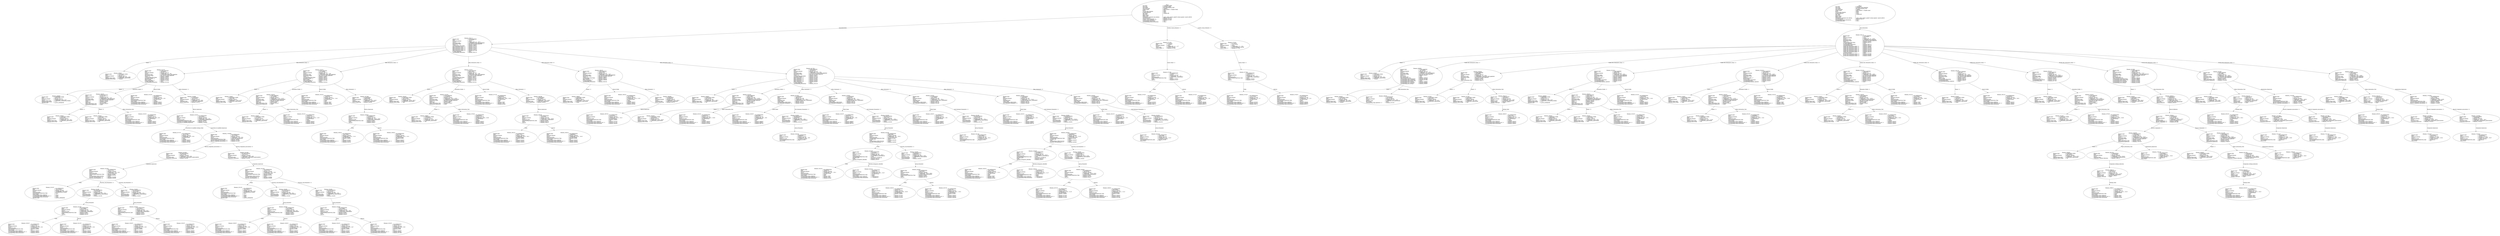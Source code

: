 digraph "complex.adt" {
  Unit_2 -> Element_2287113
      [ label=Unit_Declaration ];
  Unit_2 -> Element_2271428
      [ label="Context_Clause_Elements ( 1)" ];
  Unit_2 -> Element_2275425
      [ label="Context_Clause_Elements ( 2)" ];
  Unit_2
      [ label=<<TABLE BORDER="0" CELLBORDER="0" CELLSPACING="0" CELLPADDING="0"> 
          <TR><TD COLSPAN="3">Unit_2</TD></TR>
          <TR><TD ALIGN="LEFT">Unit_Kind   </TD><TD> = </TD><TD ALIGN="LEFT">A_PACKAGE_BODY</TD></TR>
          <TR><TD ALIGN="LEFT">Unit_Class   </TD><TD> = </TD><TD ALIGN="LEFT">A_PUBLIC_BODY</TD></TR>
          <TR><TD ALIGN="LEFT">Unit_Origin   </TD><TD> = </TD><TD ALIGN="LEFT">AN_APPLICATION_UNIT</TD></TR>
          <TR><TD ALIGN="LEFT">Unit_Full_Name    </TD><TD> = </TD><TD ALIGN="LEFT">Complex</TD></TR>
          <TR><TD ALIGN="LEFT">Unique_Name   </TD><TD> = </TD><TD ALIGN="LEFT">ASIS Context 1: Complex (body)</TD></TR>
          <TR><TD ALIGN="LEFT">Exists  </TD><TD> = </TD><TD ALIGN="LEFT">TRUE</TD></TR>
          <TR><TD ALIGN="LEFT">Can_Be_Main_Program     </TD><TD> = </TD><TD ALIGN="LEFT">TRUE</TD></TR>
          <TR><TD ALIGN="LEFT">Is_Body_Required     </TD><TD> = </TD><TD ALIGN="LEFT">TRUE</TD></TR>
          <TR><TD ALIGN="LEFT">Text_Name   </TD><TD> = </TD><TD ALIGN="LEFT">complex.adb</TD></TR>
          <TR><TD ALIGN="LEFT">Text_Form   </TD><TD> = </TD><TD ALIGN="LEFT"></TD></TR>
          <TR><TD ALIGN="LEFT">Object_Name   </TD><TD> = </TD><TD ALIGN="LEFT"></TD></TR>
          <TR><TD ALIGN="LEFT">Object_Form   </TD><TD> = </TD><TD ALIGN="LEFT"></TD></TR>
          <TR><TD ALIGN="LEFT">Compilation_Command_Line_Options         </TD><TD> = </TD><TD ALIGN="LEFT">-gnatc -gnatt -gnatws -gnatyN -mtune=generic -march=x86-64</TD></TR>
          <TR><TD ALIGN="LEFT">Unit_Declaration     </TD><TD> = </TD><TD ALIGN="LEFT">Element_2287113</TD></TR>
          <TR><TD ALIGN="LEFT">Context_Clause_Elements ( 1)        </TD><TD> = </TD><TD ALIGN="LEFT">Element_2271428</TD></TR>
          <TR><TD ALIGN="LEFT">Context_Clause_Elements ( 2)        </TD><TD> = </TD><TD ALIGN="LEFT">Element_2275425</TD></TR>
          <TR><TD ALIGN="LEFT">Corresponding_Declaration       </TD><TD> = </TD><TD ALIGN="LEFT">Unit_3</TD></TR>
          <TR><TD ALIGN="LEFT">Corresponding_Parent_Declaration         </TD><TD> = </TD><TD ALIGN="LEFT">Unit_1</TD></TR>
          </TABLE>> ];
  Element_2271428 -> Element_2273265
      [ label="Clause_Name ( 1)" ];
  Element_2271428
      [ label=<<TABLE BORDER="0" CELLBORDER="0" CELLSPACING="0" CELLPADDING="0"> 
          <TR><TD COLSPAN="3">Element_2271428</TD></TR>
          <TR><TD ALIGN="LEFT">Element_Kind    </TD><TD> = </TD><TD ALIGN="LEFT">A_CLAUSE</TD></TR>
          <TR><TD ALIGN="LEFT">Hash  </TD><TD> = </TD><TD ALIGN="LEFT"> 11209913</TD></TR>
          <TR><TD ALIGN="LEFT">Enclosing_Element     </TD><TD> = </TD><TD ALIGN="LEFT">(none)</TD></TR>
          <TR><TD ALIGN="LEFT">Source  </TD><TD> = </TD><TD ALIGN="LEFT">Complex.adb - 1:1 .. 1:17</TD></TR>
          <TR><TD ALIGN="LEFT">Clause_Kind   </TD><TD> = </TD><TD ALIGN="LEFT">A_WITH_CLAUSE</TD></TR>
          <TR><TD ALIGN="LEFT">Clause_Name ( 1)     </TD><TD> = </TD><TD ALIGN="LEFT">Element_2273265</TD></TR>
          </TABLE>> ];
  Element_2273265 -> Element_2270237
      [ label=Prefix ];
  Element_2273265 -> Element_2272237
      [ label=Selector ];
  Element_2273265
      [ label=<<TABLE BORDER="0" CELLBORDER="0" CELLSPACING="0" CELLPADDING="0"> 
          <TR><TD COLSPAN="3">Element_2273265</TD></TR>
          <TR><TD ALIGN="LEFT">Element_Kind    </TD><TD> = </TD><TD ALIGN="LEFT">AN_EXPRESSION</TD></TR>
          <TR><TD ALIGN="LEFT">Hash  </TD><TD> = </TD><TD ALIGN="LEFT"> 8540857</TD></TR>
          <TR><TD ALIGN="LEFT">Enclosing_Element     </TD><TD> = </TD><TD ALIGN="LEFT">Element_2271428</TD></TR>
          <TR><TD ALIGN="LEFT">Source  </TD><TD> = </TD><TD ALIGN="LEFT">Complex.adb - 1:6 .. 1:16</TD></TR>
          <TR><TD ALIGN="LEFT">Expression_Kind    </TD><TD> = </TD><TD ALIGN="LEFT">A_SELECTED_COMPONENT</TD></TR>
          <TR><TD ALIGN="LEFT">Corresponding_Expression_Type        </TD><TD> = </TD><TD ALIGN="LEFT">(none)</TD></TR>
          <TR><TD ALIGN="LEFT">Prefix  </TD><TD> = </TD><TD ALIGN="LEFT">Element_2270237</TD></TR>
          <TR><TD ALIGN="LEFT">Selector   </TD><TD> = </TD><TD ALIGN="LEFT">Element_2272237</TD></TR>
          </TABLE>> ];
  Element_2270237
      [ label=<<TABLE BORDER="0" CELLBORDER="0" CELLSPACING="0" CELLPADDING="0"> 
          <TR><TD COLSPAN="3">Element_2270237</TD></TR>
          <TR><TD ALIGN="LEFT">Element_Kind    </TD><TD> = </TD><TD ALIGN="LEFT">AN_EXPRESSION</TD></TR>
          <TR><TD ALIGN="LEFT">Hash  </TD><TD> = </TD><TD ALIGN="LEFT"> 12274873</TD></TR>
          <TR><TD ALIGN="LEFT">Enclosing_Element     </TD><TD> = </TD><TD ALIGN="LEFT">Element_2273265</TD></TR>
          <TR><TD ALIGN="LEFT">Source  </TD><TD> = </TD><TD ALIGN="LEFT">Complex.adb - 1:6 .. 1:8</TD></TR>
          <TR><TD ALIGN="LEFT">Expression_Kind    </TD><TD> = </TD><TD ALIGN="LEFT">AN_IDENTIFIER</TD></TR>
          <TR><TD ALIGN="LEFT">Corresponding_Expression_Type        </TD><TD> = </TD><TD ALIGN="LEFT">(none)</TD></TR>
          <TR><TD ALIGN="LEFT">Name_Image   </TD><TD> = </TD><TD ALIGN="LEFT">Ada</TD></TR>
          <TR><TD ALIGN="LEFT">Corresponding_Name_Definition        </TD><TD> = </TD><TD ALIGN="LEFT">Element_2647057</TD></TR>
          <TR><TD ALIGN="LEFT">Corresponding_Name_Definition_List ( 1)          </TD><TD> = </TD><TD ALIGN="LEFT">Element_2647057</TD></TR>
          <TR><TD ALIGN="LEFT">Corresponding_Name_Declaration        </TD><TD> = </TD><TD ALIGN="LEFT">Element_2660112</TD></TR>
          </TABLE>> ];
  Element_2272237
      [ label=<<TABLE BORDER="0" CELLBORDER="0" CELLSPACING="0" CELLPADDING="0"> 
          <TR><TD COLSPAN="3">Element_2272237</TD></TR>
          <TR><TD ALIGN="LEFT">Element_Kind    </TD><TD> = </TD><TD ALIGN="LEFT">AN_EXPRESSION</TD></TR>
          <TR><TD ALIGN="LEFT">Hash  </TD><TD> = </TD><TD ALIGN="LEFT"> 12276921</TD></TR>
          <TR><TD ALIGN="LEFT">Enclosing_Element     </TD><TD> = </TD><TD ALIGN="LEFT">Element_2273265</TD></TR>
          <TR><TD ALIGN="LEFT">Source  </TD><TD> = </TD><TD ALIGN="LEFT">Complex.adb - 1:10 .. 1:16</TD></TR>
          <TR><TD ALIGN="LEFT">Expression_Kind    </TD><TD> = </TD><TD ALIGN="LEFT">AN_IDENTIFIER</TD></TR>
          <TR><TD ALIGN="LEFT">Corresponding_Expression_Type        </TD><TD> = </TD><TD ALIGN="LEFT">(none)</TD></TR>
          <TR><TD ALIGN="LEFT">Name_Image   </TD><TD> = </TD><TD ALIGN="LEFT">Text_IO</TD></TR>
          <TR><TD ALIGN="LEFT">Corresponding_Name_Definition        </TD><TD> = </TD><TD ALIGN="LEFT">Element_2695081</TD></TR>
          <TR><TD ALIGN="LEFT">Corresponding_Name_Definition_List ( 1)          </TD><TD> = </TD><TD ALIGN="LEFT">Element_2695081</TD></TR>
          <TR><TD ALIGN="LEFT">Corresponding_Name_Declaration        </TD><TD> = </TD><TD ALIGN="LEFT">Element_6656112</TD></TR>
          </TABLE>> ];
  Element_2275425 -> Element_2277265
      [ label="Clause_Name ( 1)" ];
  Element_2275425
      [ label=<<TABLE BORDER="0" CELLBORDER="0" CELLSPACING="0" CELLPADDING="0"> 
          <TR><TD COLSPAN="3">Element_2275425</TD></TR>
          <TR><TD ALIGN="LEFT">Element_Kind    </TD><TD> = </TD><TD ALIGN="LEFT">A_CLAUSE</TD></TR>
          <TR><TD ALIGN="LEFT">Hash  </TD><TD> = </TD><TD ALIGN="LEFT">-2137710244</TD></TR>
          <TR><TD ALIGN="LEFT">Enclosing_Element     </TD><TD> = </TD><TD ALIGN="LEFT">(none)</TD></TR>
          <TR><TD ALIGN="LEFT">Source  </TD><TD> = </TD><TD ALIGN="LEFT">Complex.adb - 2:1 .. 2:16</TD></TR>
          <TR><TD ALIGN="LEFT">Clause_Kind   </TD><TD> = </TD><TD ALIGN="LEFT">A_USE_PACKAGE_CLAUSE</TD></TR>
          <TR><TD ALIGN="LEFT">Clause_Name ( 1)     </TD><TD> = </TD><TD ALIGN="LEFT">Element_2277265</TD></TR>
          </TABLE>> ];
  Element_2277265 -> Element_2274237
      [ label=Prefix ];
  Element_2277265 -> Element_2276237
      [ label=Selector ];
  Element_2277265
      [ label=<<TABLE BORDER="0" CELLBORDER="0" CELLSPACING="0" CELLPADDING="0"> 
          <TR><TD COLSPAN="3">Element_2277265</TD></TR>
          <TR><TD ALIGN="LEFT">Element_Kind    </TD><TD> = </TD><TD ALIGN="LEFT">AN_EXPRESSION</TD></TR>
          <TR><TD ALIGN="LEFT">Hash  </TD><TD> = </TD><TD ALIGN="LEFT">-2139019172</TD></TR>
          <TR><TD ALIGN="LEFT">Enclosing_Element     </TD><TD> = </TD><TD ALIGN="LEFT">Element_2275425</TD></TR>
          <TR><TD ALIGN="LEFT">Source  </TD><TD> = </TD><TD ALIGN="LEFT">Complex.adb - 2:5 .. 2:15</TD></TR>
          <TR><TD ALIGN="LEFT">Expression_Kind    </TD><TD> = </TD><TD ALIGN="LEFT">A_SELECTED_COMPONENT</TD></TR>
          <TR><TD ALIGN="LEFT">Corresponding_Expression_Type        </TD><TD> = </TD><TD ALIGN="LEFT">(none)</TD></TR>
          <TR><TD ALIGN="LEFT">Prefix  </TD><TD> = </TD><TD ALIGN="LEFT">Element_2274237</TD></TR>
          <TR><TD ALIGN="LEFT">Selector   </TD><TD> = </TD><TD ALIGN="LEFT">Element_2276237</TD></TR>
          </TABLE>> ];
  Element_2274237
      [ label=<<TABLE BORDER="0" CELLBORDER="0" CELLSPACING="0" CELLPADDING="0"> 
          <TR><TD COLSPAN="3">Element_2274237</TD></TR>
          <TR><TD ALIGN="LEFT">Element_Kind    </TD><TD> = </TD><TD ALIGN="LEFT">AN_EXPRESSION</TD></TR>
          <TR><TD ALIGN="LEFT">Hash  </TD><TD> = </TD><TD ALIGN="LEFT">-2137152164</TD></TR>
          <TR><TD ALIGN="LEFT">Enclosing_Element     </TD><TD> = </TD><TD ALIGN="LEFT">Element_2277265</TD></TR>
          <TR><TD ALIGN="LEFT">Source  </TD><TD> = </TD><TD ALIGN="LEFT">Complex.adb - 2:5 .. 2:7</TD></TR>
          <TR><TD ALIGN="LEFT">Expression_Kind    </TD><TD> = </TD><TD ALIGN="LEFT">AN_IDENTIFIER</TD></TR>
          <TR><TD ALIGN="LEFT">Corresponding_Expression_Type        </TD><TD> = </TD><TD ALIGN="LEFT">(none)</TD></TR>
          <TR><TD ALIGN="LEFT">Name_Image   </TD><TD> = </TD><TD ALIGN="LEFT">Ada</TD></TR>
          <TR><TD ALIGN="LEFT">Corresponding_Name_Definition        </TD><TD> = </TD><TD ALIGN="LEFT">Element_2647057</TD></TR>
          <TR><TD ALIGN="LEFT">Corresponding_Name_Definition_List ( 1)          </TD><TD> = </TD><TD ALIGN="LEFT">Element_2647057</TD></TR>
          <TR><TD ALIGN="LEFT">Corresponding_Name_Declaration        </TD><TD> = </TD><TD ALIGN="LEFT">Element_2660112</TD></TR>
          </TABLE>> ];
  Element_2276237
      [ label=<<TABLE BORDER="0" CELLBORDER="0" CELLSPACING="0" CELLPADDING="0"> 
          <TR><TD COLSPAN="3">Element_2276237</TD></TR>
          <TR><TD ALIGN="LEFT">Element_Kind    </TD><TD> = </TD><TD ALIGN="LEFT">AN_EXPRESSION</TD></TR>
          <TR><TD ALIGN="LEFT">Hash  </TD><TD> = </TD><TD ALIGN="LEFT">-2137151140</TD></TR>
          <TR><TD ALIGN="LEFT">Enclosing_Element     </TD><TD> = </TD><TD ALIGN="LEFT">Element_2277265</TD></TR>
          <TR><TD ALIGN="LEFT">Source  </TD><TD> = </TD><TD ALIGN="LEFT">Complex.adb - 2:9 .. 2:15</TD></TR>
          <TR><TD ALIGN="LEFT">Expression_Kind    </TD><TD> = </TD><TD ALIGN="LEFT">AN_IDENTIFIER</TD></TR>
          <TR><TD ALIGN="LEFT">Corresponding_Expression_Type        </TD><TD> = </TD><TD ALIGN="LEFT">(none)</TD></TR>
          <TR><TD ALIGN="LEFT">Name_Image   </TD><TD> = </TD><TD ALIGN="LEFT">Text_IO</TD></TR>
          <TR><TD ALIGN="LEFT">Corresponding_Name_Definition        </TD><TD> = </TD><TD ALIGN="LEFT">Element_2695081</TD></TR>
          <TR><TD ALIGN="LEFT">Corresponding_Name_Definition_List ( 1)          </TD><TD> = </TD><TD ALIGN="LEFT">Element_2695081</TD></TR>
          <TR><TD ALIGN="LEFT">Corresponding_Name_Declaration        </TD><TD> = </TD><TD ALIGN="LEFT">Element_6656112</TD></TR>
          </TABLE>> ];
  Element_2287113 -> Element_2280057
      [ label="Names ( 1)" ];
  Element_2287113 -> Element_2315107
      [ label="Body_Declarative_Items ( 1)" ];
  Element_2287113 -> Element_2354107
      [ label="Body_Declarative_Items ( 2)" ];
  Element_2287113 -> Element_2379107
      [ label="Body_Declarative_Items ( 3)" ];
  Element_2287113 -> Element_2395107
      [ label="Body_Declarative_Items ( 4)" ];
  Element_2287113 -> Element_2417106
      [ label="Body_Declarative_Items ( 5)" ];
  Element_2287113
      [ label=<<TABLE BORDER="0" CELLBORDER="0" CELLSPACING="0" CELLPADDING="0"> 
          <TR><TD COLSPAN="3">Element_2287113</TD></TR>
          <TR><TD ALIGN="LEFT">Element_Kind    </TD><TD> = </TD><TD ALIGN="LEFT">A_DECLARATION</TD></TR>
          <TR><TD ALIGN="LEFT">Hash  </TD><TD> = </TD><TD ALIGN="LEFT"> 541296727</TD></TR>
          <TR><TD ALIGN="LEFT">Enclosing_Element     </TD><TD> = </TD><TD ALIGN="LEFT">(none)</TD></TR>
          <TR><TD ALIGN="LEFT">Source  </TD><TD> = </TD><TD ALIGN="LEFT">Complex.adb - 4:1 .. 35:12</TD></TR>
          <TR><TD ALIGN="LEFT">Declaration_Kind     </TD><TD> = </TD><TD ALIGN="LEFT">A_PACKAGE_BODY_DECLARATION</TD></TR>
          <TR><TD ALIGN="LEFT">Declaration_Origin     </TD><TD> = </TD><TD ALIGN="LEFT">AN_EXPLICIT_DECLARATION</TD></TR>
          <TR><TD ALIGN="LEFT">Names ( 1)   </TD><TD> = </TD><TD ALIGN="LEFT">Element_2280057</TD></TR>
          <TR><TD ALIGN="LEFT">Corresponding_End_Name      </TD><TD> = </TD><TD ALIGN="LEFT">Element_2449237</TD></TR>
          <TR><TD ALIGN="LEFT">Body_Declarative_Items ( 1)       </TD><TD> = </TD><TD ALIGN="LEFT">Element_2315107</TD></TR>
          <TR><TD ALIGN="LEFT">Body_Declarative_Items ( 2)       </TD><TD> = </TD><TD ALIGN="LEFT">Element_2354107</TD></TR>
          <TR><TD ALIGN="LEFT">Body_Declarative_Items ( 3)       </TD><TD> = </TD><TD ALIGN="LEFT">Element_2379107</TD></TR>
          <TR><TD ALIGN="LEFT">Body_Declarative_Items ( 4)       </TD><TD> = </TD><TD ALIGN="LEFT">Element_2395107</TD></TR>
          <TR><TD ALIGN="LEFT">Body_Declarative_Items ( 5)       </TD><TD> = </TD><TD ALIGN="LEFT">Element_2417106</TD></TR>
          <TR><TD ALIGN="LEFT">Is_Name_Repeated     </TD><TD> = </TD><TD ALIGN="LEFT">TRUE</TD></TR>
          <TR><TD ALIGN="LEFT">Corresponding_Declaration       </TD><TD> = </TD><TD ALIGN="LEFT">Element_2641112</TD></TR>
          </TABLE>> ];
  Element_2280057
      [ label=<<TABLE BORDER="0" CELLBORDER="0" CELLSPACING="0" CELLPADDING="0"> 
          <TR><TD COLSPAN="3">Element_2280057</TD></TR>
          <TR><TD ALIGN="LEFT">Element_Kind    </TD><TD> = </TD><TD ALIGN="LEFT">A_DEFINING_NAME</TD></TR>
          <TR><TD ALIGN="LEFT">Hash  </TD><TD> = </TD><TD ALIGN="LEFT"> 541182871</TD></TR>
          <TR><TD ALIGN="LEFT">Enclosing_Element     </TD><TD> = </TD><TD ALIGN="LEFT">Element_2287113</TD></TR>
          <TR><TD ALIGN="LEFT">Source  </TD><TD> = </TD><TD ALIGN="LEFT">Complex.adb - 4:14 .. 4:20</TD></TR>
          <TR><TD ALIGN="LEFT">Defining_Name_Kind     </TD><TD> = </TD><TD ALIGN="LEFT">A_DEFINING_IDENTIFIER</TD></TR>
          <TR><TD ALIGN="LEFT">Defining_Name_Image     </TD><TD> = </TD><TD ALIGN="LEFT">"Complex"</TD></TR>
          </TABLE>> ];
  Element_2315107 -> Element_2288069
      [ label="Names ( 1)" ];
  Element_2315107 -> Element_2309105
      [ label="Parameter_Profile ( 1)" ];
  Element_2315107 -> Element_2313237
      [ label=Result_Profile ];
  Element_2315107 -> Element_2318398
      [ label="Body_Statements ( 1)" ];
  Element_2315107
      [ label=<<TABLE BORDER="0" CELLBORDER="0" CELLSPACING="0" CELLPADDING="0"> 
          <TR><TD COLSPAN="3">Element_2315107</TD></TR>
          <TR><TD ALIGN="LEFT">Element_Kind    </TD><TD> = </TD><TD ALIGN="LEFT">A_DECLARATION</TD></TR>
          <TR><TD ALIGN="LEFT">Hash  </TD><TD> = </TD><TD ALIGN="LEFT">-937896427</TD></TR>
          <TR><TD ALIGN="LEFT">Enclosing_Element     </TD><TD> = </TD><TD ALIGN="LEFT">Element_2287113</TD></TR>
          <TR><TD ALIGN="LEFT">Source  </TD><TD> = </TD><TD ALIGN="LEFT">Complex.adb - 6:1 .. 9:8</TD></TR>
          <TR><TD ALIGN="LEFT">Declaration_Kind     </TD><TD> = </TD><TD ALIGN="LEFT">A_FUNCTION_BODY_DECLARATION</TD></TR>
          <TR><TD ALIGN="LEFT">Declaration_Origin     </TD><TD> = </TD><TD ALIGN="LEFT">AN_EXPLICIT_DECLARATION</TD></TR>
          <TR><TD ALIGN="LEFT">Names ( 1)   </TD><TD> = </TD><TD ALIGN="LEFT">Element_2288069</TD></TR>
          <TR><TD ALIGN="LEFT">Corresponding_End_Name      </TD><TD> = </TD><TD ALIGN="LEFT">Element_2335247</TD></TR>
          <TR><TD ALIGN="LEFT">Parameter_Profile ( 1)      </TD><TD> = </TD><TD ALIGN="LEFT">Element_2309105</TD></TR>
          <TR><TD ALIGN="LEFT">Result_Profile    </TD><TD> = </TD><TD ALIGN="LEFT">Element_2313237</TD></TR>
          <TR><TD ALIGN="LEFT">Body_Statements ( 1)      </TD><TD> = </TD><TD ALIGN="LEFT">Element_2318398</TD></TR>
          <TR><TD ALIGN="LEFT">Is_Name_Repeated     </TD><TD> = </TD><TD ALIGN="LEFT">TRUE</TD></TR>
          <TR><TD ALIGN="LEFT">Corresponding_Declaration       </TD><TD> = </TD><TD ALIGN="LEFT">Element_2515104</TD></TR>
          </TABLE>> ];
  Element_2288069
      [ label=<<TABLE BORDER="0" CELLBORDER="0" CELLSPACING="0" CELLPADDING="0"> 
          <TR><TD COLSPAN="3">Element_2288069</TD></TR>
          <TR><TD ALIGN="LEFT">Element_Kind    </TD><TD> = </TD><TD ALIGN="LEFT">A_DEFINING_NAME</TD></TR>
          <TR><TD ALIGN="LEFT">Hash  </TD><TD> = </TD><TD ALIGN="LEFT">-937915739</TD></TR>
          <TR><TD ALIGN="LEFT">Enclosing_Element     </TD><TD> = </TD><TD ALIGN="LEFT">Element_2315107</TD></TR>
          <TR><TD ALIGN="LEFT">Source  </TD><TD> = </TD><TD ALIGN="LEFT">Complex.adb - 6:10 .. 6:12</TD></TR>
          <TR><TD ALIGN="LEFT">Defining_Name_Kind     </TD><TD> = </TD><TD ALIGN="LEFT">A_DEFINING_OPERATOR_SYMBOL</TD></TR>
          <TR><TD ALIGN="LEFT">Defining_Name_Image     </TD><TD> = </TD><TD ALIGN="LEFT">""+""</TD></TR>
          <TR><TD ALIGN="LEFT">Operator_Kind    </TD><TD> = </TD><TD ALIGN="LEFT">A_PLUS_OPERATOR</TD></TR>
          </TABLE>> ];
  Element_2309105 -> Element_2295057
      [ label="Names ( 1)" ];
  Element_2309105 -> Element_2302057
      [ label="Names ( 2)" ];
  Element_2309105 -> Element_2310237
      [ label=Object_Declaration_View ];
  Element_2309105
      [ label=<<TABLE BORDER="0" CELLBORDER="0" CELLSPACING="0" CELLPADDING="0"> 
          <TR><TD COLSPAN="3">Element_2309105</TD></TR>
          <TR><TD ALIGN="LEFT">Element_Kind    </TD><TD> = </TD><TD ALIGN="LEFT">A_DECLARATION</TD></TR>
          <TR><TD ALIGN="LEFT">Hash  </TD><TD> = </TD><TD ALIGN="LEFT">-937897227</TD></TR>
          <TR><TD ALIGN="LEFT">Enclosing_Element     </TD><TD> = </TD><TD ALIGN="LEFT">Element_2315107</TD></TR>
          <TR><TD ALIGN="LEFT">Source  </TD><TD> = </TD><TD ALIGN="LEFT">Complex.adb - 6:15 .. 6:35</TD></TR>
          <TR><TD ALIGN="LEFT">Declaration_Kind     </TD><TD> = </TD><TD ALIGN="LEFT">A_PARAMETER_SPECIFICATION</TD></TR>
          <TR><TD ALIGN="LEFT">Declaration_Origin     </TD><TD> = </TD><TD ALIGN="LEFT">AN_EXPLICIT_DECLARATION</TD></TR>
          <TR><TD ALIGN="LEFT">Names ( 1)   </TD><TD> = </TD><TD ALIGN="LEFT">Element_2295057</TD></TR>
          <TR><TD ALIGN="LEFT">Names ( 2)   </TD><TD> = </TD><TD ALIGN="LEFT">Element_2302057</TD></TR>
          <TR><TD ALIGN="LEFT">Mode_Kind   </TD><TD> = </TD><TD ALIGN="LEFT">AN_IN_MODE</TD></TR>
          <TR><TD ALIGN="LEFT">Object_Declaration_View      </TD><TD> = </TD><TD ALIGN="LEFT">Element_2310237</TD></TR>
          <TR><TD ALIGN="LEFT">Initialization_Expression       </TD><TD> = </TD><TD ALIGN="LEFT">(none)</TD></TR>
          </TABLE>> ];
  Element_2295057
      [ label=<<TABLE BORDER="0" CELLBORDER="0" CELLSPACING="0" CELLPADDING="0"> 
          <TR><TD COLSPAN="3">Element_2295057</TD></TR>
          <TR><TD ALIGN="LEFT">Element_Kind    </TD><TD> = </TD><TD ALIGN="LEFT">A_DEFINING_NAME</TD></TR>
          <TR><TD ALIGN="LEFT">Hash  </TD><TD> = </TD><TD ALIGN="LEFT">-937921803</TD></TR>
          <TR><TD ALIGN="LEFT">Enclosing_Element     </TD><TD> = </TD><TD ALIGN="LEFT">Element_2309105</TD></TR>
          <TR><TD ALIGN="LEFT">Source  </TD><TD> = </TD><TD ALIGN="LEFT">Complex.adb - 6:15 .. 6:17</TD></TR>
          <TR><TD ALIGN="LEFT">Defining_Name_Kind     </TD><TD> = </TD><TD ALIGN="LEFT">A_DEFINING_IDENTIFIER</TD></TR>
          <TR><TD ALIGN="LEFT">Defining_Name_Image     </TD><TD> = </TD><TD ALIGN="LEFT">"lhs"</TD></TR>
          </TABLE>> ];
  Element_2302057
      [ label=<<TABLE BORDER="0" CELLBORDER="0" CELLSPACING="0" CELLPADDING="0"> 
          <TR><TD COLSPAN="3">Element_2302057</TD></TR>
          <TR><TD ALIGN="LEFT">Element_Kind    </TD><TD> = </TD><TD ALIGN="LEFT">A_DEFINING_NAME</TD></TR>
          <TR><TD ALIGN="LEFT">Hash  </TD><TD> = </TD><TD ALIGN="LEFT">-937921979</TD></TR>
          <TR><TD ALIGN="LEFT">Enclosing_Element     </TD><TD> = </TD><TD ALIGN="LEFT">Element_2309105</TD></TR>
          <TR><TD ALIGN="LEFT">Source  </TD><TD> = </TD><TD ALIGN="LEFT">Complex.adb - 6:20 .. 6:22</TD></TR>
          <TR><TD ALIGN="LEFT">Defining_Name_Kind     </TD><TD> = </TD><TD ALIGN="LEFT">A_DEFINING_IDENTIFIER</TD></TR>
          <TR><TD ALIGN="LEFT">Defining_Name_Image     </TD><TD> = </TD><TD ALIGN="LEFT">"rhs"</TD></TR>
          </TABLE>> ];
  Element_2310237
      [ label=<<TABLE BORDER="0" CELLBORDER="0" CELLSPACING="0" CELLPADDING="0"> 
          <TR><TD COLSPAN="3">Element_2310237</TD></TR>
          <TR><TD ALIGN="LEFT">Element_Kind    </TD><TD> = </TD><TD ALIGN="LEFT">AN_EXPRESSION</TD></TR>
          <TR><TD ALIGN="LEFT">Hash  </TD><TD> = </TD><TD ALIGN="LEFT">-937829675</TD></TR>
          <TR><TD ALIGN="LEFT">Enclosing_Element     </TD><TD> = </TD><TD ALIGN="LEFT">Element_2309105</TD></TR>
          <TR><TD ALIGN="LEFT">Source  </TD><TD> = </TD><TD ALIGN="LEFT">Complex.adb - 6:29 .. 6:35</TD></TR>
          <TR><TD ALIGN="LEFT">Expression_Kind    </TD><TD> = </TD><TD ALIGN="LEFT">AN_IDENTIFIER</TD></TR>
          <TR><TD ALIGN="LEFT">Corresponding_Expression_Type        </TD><TD> = </TD><TD ALIGN="LEFT">(none)</TD></TR>
          <TR><TD ALIGN="LEFT">Name_Image   </TD><TD> = </TD><TD ALIGN="LEFT">Complex</TD></TR>
          <TR><TD ALIGN="LEFT">Corresponding_Name_Definition        </TD><TD> = </TD><TD ALIGN="LEFT">Element_2582057</TD></TR>
          <TR><TD ALIGN="LEFT">Corresponding_Name_Definition_List ( 1)          </TD><TD> = </TD><TD ALIGN="LEFT">Element_2582057</TD></TR>
          <TR><TD ALIGN="LEFT">Corresponding_Name_Declaration        </TD><TD> = </TD><TD ALIGN="LEFT">Element_2615082</TD></TR>
          </TABLE>> ];
  Element_2313237
      [ label=<<TABLE BORDER="0" CELLBORDER="0" CELLSPACING="0" CELLPADDING="0"> 
          <TR><TD COLSPAN="3">Element_2313237</TD></TR>
          <TR><TD ALIGN="LEFT">Element_Kind    </TD><TD> = </TD><TD ALIGN="LEFT">AN_EXPRESSION</TD></TR>
          <TR><TD ALIGN="LEFT">Hash  </TD><TD> = </TD><TD ALIGN="LEFT">-937829675</TD></TR>
          <TR><TD ALIGN="LEFT">Enclosing_Element     </TD><TD> = </TD><TD ALIGN="LEFT">Element_2315107</TD></TR>
          <TR><TD ALIGN="LEFT">Source  </TD><TD> = </TD><TD ALIGN="LEFT">Complex.adb - 6:45 .. 6:51</TD></TR>
          <TR><TD ALIGN="LEFT">Expression_Kind    </TD><TD> = </TD><TD ALIGN="LEFT">AN_IDENTIFIER</TD></TR>
          <TR><TD ALIGN="LEFT">Corresponding_Expression_Type        </TD><TD> = </TD><TD ALIGN="LEFT">(none)</TD></TR>
          <TR><TD ALIGN="LEFT">Name_Image   </TD><TD> = </TD><TD ALIGN="LEFT">Complex</TD></TR>
          <TR><TD ALIGN="LEFT">Corresponding_Name_Definition        </TD><TD> = </TD><TD ALIGN="LEFT">Element_2582057</TD></TR>
          <TR><TD ALIGN="LEFT">Corresponding_Name_Definition_List ( 1)          </TD><TD> = </TD><TD ALIGN="LEFT">Element_2582057</TD></TR>
          <TR><TD ALIGN="LEFT">Corresponding_Name_Declaration        </TD><TD> = </TD><TD ALIGN="LEFT">Element_2615082</TD></TR>
          </TABLE>> ];
  Element_2318398 -> Element_2319374
      [ label=Return_Expression ];
  Element_2318398
      [ label=<<TABLE BORDER="0" CELLBORDER="0" CELLSPACING="0" CELLPADDING="0"> 
          <TR><TD COLSPAN="3">Element_2318398</TD></TR>
          <TR><TD ALIGN="LEFT">Element_Kind    </TD><TD> = </TD><TD ALIGN="LEFT">A_STATEMENT</TD></TR>
          <TR><TD ALIGN="LEFT">Hash  </TD><TD> = </TD><TD ALIGN="LEFT"> 1913145101</TD></TR>
          <TR><TD ALIGN="LEFT">Enclosing_Element     </TD><TD> = </TD><TD ALIGN="LEFT">Element_2315107</TD></TR>
          <TR><TD ALIGN="LEFT">Source  </TD><TD> = </TD><TD ALIGN="LEFT">Complex.adb - 8:3 .. 8:52</TD></TR>
          <TR><TD ALIGN="LEFT">Statement_Kind    </TD><TD> = </TD><TD ALIGN="LEFT">A_RETURN_STATEMENT</TD></TR>
          <TR><TD ALIGN="LEFT">Return_Expression     </TD><TD> = </TD><TD ALIGN="LEFT">Element_2319374</TD></TR>
          </TABLE>> ];
  Element_2319374 -> Element_2317237
      [ label=Converted_Or_Qualified_Subtype_Mark ];
  Element_2319374 -> Element_17556362
      [ label=Converted_Or_Qualified_Expression ];
  Element_2319374
      [ label=<<TABLE BORDER="0" CELLBORDER="0" CELLSPACING="0" CELLPADDING="0"> 
          <TR><TD COLSPAN="3">Element_2319374</TD></TR>
          <TR><TD ALIGN="LEFT">Element_Kind    </TD><TD> = </TD><TD ALIGN="LEFT">AN_EXPRESSION</TD></TR>
          <TR><TD ALIGN="LEFT">Hash  </TD><TD> = </TD><TD ALIGN="LEFT"> 1913142021</TD></TR>
          <TR><TD ALIGN="LEFT">Enclosing_Element     </TD><TD> = </TD><TD ALIGN="LEFT">Element_2318398</TD></TR>
          <TR><TD ALIGN="LEFT">Source  </TD><TD> = </TD><TD ALIGN="LEFT">Complex.adb - 8:10 .. 8:51</TD></TR>
          <TR><TD ALIGN="LEFT">Expression_Kind    </TD><TD> = </TD><TD ALIGN="LEFT">A_QUALIFIED_EXPRESSION</TD></TR>
          <TR><TD ALIGN="LEFT">Corresponding_Expression_Type        </TD><TD> = </TD><TD ALIGN="LEFT">Element_2469087</TD></TR>
          <TR><TD ALIGN="LEFT">Converted_Or_Qualified_Subtype_Mark         </TD><TD> = </TD><TD ALIGN="LEFT">Element_2317237</TD></TR>
          <TR><TD ALIGN="LEFT">Converted_Or_Qualified_Expression         </TD><TD> = </TD><TD ALIGN="LEFT">Element_17556362</TD></TR>
          </TABLE>> ];
  Element_2317237
      [ label=<<TABLE BORDER="0" CELLBORDER="0" CELLSPACING="0" CELLPADDING="0"> 
          <TR><TD COLSPAN="3">Element_2317237</TD></TR>
          <TR><TD ALIGN="LEFT">Element_Kind    </TD><TD> = </TD><TD ALIGN="LEFT">AN_EXPRESSION</TD></TR>
          <TR><TD ALIGN="LEFT">Hash  </TD><TD> = </TD><TD ALIGN="LEFT"> 1913157289</TD></TR>
          <TR><TD ALIGN="LEFT">Enclosing_Element     </TD><TD> = </TD><TD ALIGN="LEFT">Element_2319374</TD></TR>
          <TR><TD ALIGN="LEFT">Source  </TD><TD> = </TD><TD ALIGN="LEFT">Complex.adb - 8:10 .. 8:16</TD></TR>
          <TR><TD ALIGN="LEFT">Expression_Kind    </TD><TD> = </TD><TD ALIGN="LEFT">AN_IDENTIFIER</TD></TR>
          <TR><TD ALIGN="LEFT">Corresponding_Expression_Type        </TD><TD> = </TD><TD ALIGN="LEFT">(none)</TD></TR>
          <TR><TD ALIGN="LEFT">Name_Image   </TD><TD> = </TD><TD ALIGN="LEFT">Complex</TD></TR>
          <TR><TD ALIGN="LEFT">Corresponding_Name_Definition        </TD><TD> = </TD><TD ALIGN="LEFT">Element_2582057</TD></TR>
          <TR><TD ALIGN="LEFT">Corresponding_Name_Definition_List ( 1)          </TD><TD> = </TD><TD ALIGN="LEFT">Element_2582057</TD></TR>
          <TR><TD ALIGN="LEFT">Corresponding_Name_Declaration        </TD><TD> = </TD><TD ALIGN="LEFT">Element_2615082</TD></TR>
          </TABLE>> ];
  Element_17556362 -> Element_2323383
      [ label="Record_Component_Associations ( 1)" ];
  Element_17556362 -> Element_2331383
      [ label="Record_Component_Associations ( 2)" ];
  Element_17556362
      [ label=<<TABLE BORDER="0" CELLBORDER="0" CELLSPACING="0" CELLPADDING="0"> 
          <TR><TD COLSPAN="3">Element_17556362</TD></TR>
          <TR><TD ALIGN="LEFT">Element_Kind    </TD><TD> = </TD><TD ALIGN="LEFT">AN_EXPRESSION</TD></TR>
          <TR><TD ALIGN="LEFT">Hash  </TD><TD> = </TD><TD ALIGN="LEFT"> 1913140489</TD></TR>
          <TR><TD ALIGN="LEFT">Enclosing_Element     </TD><TD> = </TD><TD ALIGN="LEFT">Element_2319374</TD></TR>
          <TR><TD ALIGN="LEFT">Source  </TD><TD> = </TD><TD ALIGN="LEFT">Complex.adb - 8:18 .. 8:51</TD></TR>
          <TR><TD ALIGN="LEFT">Expression_Kind    </TD><TD> = </TD><TD ALIGN="LEFT">A_RECORD_AGGREGATE</TD></TR>
          <TR><TD ALIGN="LEFT">Corresponding_Expression_Type        </TD><TD> = </TD><TD ALIGN="LEFT">Element_2469087</TD></TR>
          <TR><TD ALIGN="LEFT">Record_Component_Associations ( 1)         </TD><TD> = </TD><TD ALIGN="LEFT">Element_2323383</TD></TR>
          <TR><TD ALIGN="LEFT">Record_Component_Associations ( 2)         </TD><TD> = </TD><TD ALIGN="LEFT">Element_2331383</TD></TR>
          </TABLE>> ];
  Element_2323383 -> Element_2323262
      [ label=Component_Expression ];
  Element_2323383
      [ label=<<TABLE BORDER="0" CELLBORDER="0" CELLSPACING="0" CELLPADDING="0"> 
          <TR><TD COLSPAN="3">Element_2323383</TD></TR>
          <TR><TD ALIGN="LEFT">Element_Kind    </TD><TD> = </TD><TD ALIGN="LEFT">AN_ASSOCIATION</TD></TR>
          <TR><TD ALIGN="LEFT">Hash  </TD><TD> = </TD><TD ALIGN="LEFT"> 1913143209</TD></TR>
          <TR><TD ALIGN="LEFT">Enclosing_Element     </TD><TD> = </TD><TD ALIGN="LEFT">Element_17556362</TD></TR>
          <TR><TD ALIGN="LEFT">Source  </TD><TD> = </TD><TD ALIGN="LEFT">Complex.adb - 8:19 .. 8:33</TD></TR>
          <TR><TD ALIGN="LEFT">Association_Kind     </TD><TD> = </TD><TD ALIGN="LEFT">A_RECORD_COMPONENT_ASSOCIATION</TD></TR>
          <TR><TD ALIGN="LEFT">Component_Expression      </TD><TD> = </TD><TD ALIGN="LEFT">Element_2323262</TD></TR>
          </TABLE>> ];
  Element_2323262 -> Element_2323247
      [ label=Prefix ];
  Element_2323262 -> Element_2322385
      [ label="Function_Call_Parameters ( 1)" ];
  Element_2323262 -> Element_2326385
      [ label="Function_Call_Parameters ( 2)" ];
  Element_2323262
      [ label=<<TABLE BORDER="0" CELLBORDER="0" CELLSPACING="0" CELLPADDING="0"> 
          <TR><TD COLSPAN="3">Element_2323262</TD></TR>
          <TR><TD ALIGN="LEFT">Element_Kind    </TD><TD> = </TD><TD ALIGN="LEFT">AN_EXPRESSION</TD></TR>
          <TR><TD ALIGN="LEFT">Hash  </TD><TD> = </TD><TD ALIGN="LEFT"> 1913127721</TD></TR>
          <TR><TD ALIGN="LEFT">Enclosing_Element     </TD><TD> = </TD><TD ALIGN="LEFT">Element_2323383</TD></TR>
          <TR><TD ALIGN="LEFT">Source  </TD><TD> = </TD><TD ALIGN="LEFT">Complex.adb - 8:19 .. 8:33</TD></TR>
          <TR><TD ALIGN="LEFT">Expression_Kind    </TD><TD> = </TD><TD ALIGN="LEFT">A_FUNCTION_CALL</TD></TR>
          <TR><TD ALIGN="LEFT">Corresponding_Expression_Type        </TD><TD> = </TD><TD ALIGN="LEFT">Element_925082</TD></TR>
          <TR><TD ALIGN="LEFT">Prefix  </TD><TD> = </TD><TD ALIGN="LEFT">Element_2323247</TD></TR>
          <TR><TD ALIGN="LEFT">Corresponding_Called_Function        </TD><TD> = </TD><TD ALIGN="LEFT">(none)</TD></TR>
          <TR><TD ALIGN="LEFT">Function_Call_Parameters ( 1)        </TD><TD> = </TD><TD ALIGN="LEFT">Element_2322385</TD></TR>
          <TR><TD ALIGN="LEFT">Function_Call_Parameters ( 2)        </TD><TD> = </TD><TD ALIGN="LEFT">Element_2326385</TD></TR>
          </TABLE>> ];
  Element_2322385 -> Element_2322265
      [ label=Actual_Parameter ];
  Element_2322385
      [ label=<<TABLE BORDER="0" CELLBORDER="0" CELLSPACING="0" CELLPADDING="0"> 
          <TR><TD COLSPAN="3">Element_2322385</TD></TR>
          <TR><TD ALIGN="LEFT">Element_Kind    </TD><TD> = </TD><TD ALIGN="LEFT">AN_ASSOCIATION</TD></TR>
          <TR><TD ALIGN="LEFT">Hash  </TD><TD> = </TD><TD ALIGN="LEFT"> 1913143449</TD></TR>
          <TR><TD ALIGN="LEFT">Enclosing_Element     </TD><TD> = </TD><TD ALIGN="LEFT">Element_2323262</TD></TR>
          <TR><TD ALIGN="LEFT">Source  </TD><TD> = </TD><TD ALIGN="LEFT">Complex.adb - 8:19 .. 8:24</TD></TR>
          <TR><TD ALIGN="LEFT">Association_Kind     </TD><TD> = </TD><TD ALIGN="LEFT">A_PARAMETER_ASSOCIATION</TD></TR>
          <TR><TD ALIGN="LEFT">Formal_Parameter     </TD><TD> = </TD><TD ALIGN="LEFT">(none)</TD></TR>
          <TR><TD ALIGN="LEFT">Actual_Parameter     </TD><TD> = </TD><TD ALIGN="LEFT">Element_2322265</TD></TR>
          </TABLE>> ];
  Element_2322265 -> Element_2320237
      [ label=Prefix ];
  Element_2322265 -> Element_2321237
      [ label=Selector ];
  Element_2322265
      [ label=<<TABLE BORDER="0" CELLBORDER="0" CELLSPACING="0" CELLPADDING="0"> 
          <TR><TD COLSPAN="3">Element_2322265</TD></TR>
          <TR><TD ALIGN="LEFT">Element_Kind    </TD><TD> = </TD><TD ALIGN="LEFT">AN_EXPRESSION</TD></TR>
          <TR><TD ALIGN="LEFT">Hash  </TD><TD> = </TD><TD ALIGN="LEFT"> 1913128089</TD></TR>
          <TR><TD ALIGN="LEFT">Enclosing_Element     </TD><TD> = </TD><TD ALIGN="LEFT">Element_2322385</TD></TR>
          <TR><TD ALIGN="LEFT">Source  </TD><TD> = </TD><TD ALIGN="LEFT">Complex.adb - 8:19 .. 8:24</TD></TR>
          <TR><TD ALIGN="LEFT">Expression_Kind    </TD><TD> = </TD><TD ALIGN="LEFT">A_SELECTED_COMPONENT</TD></TR>
          <TR><TD ALIGN="LEFT">Corresponding_Expression_Type        </TD><TD> = </TD><TD ALIGN="LEFT">Element_925082</TD></TR>
          <TR><TD ALIGN="LEFT">Prefix  </TD><TD> = </TD><TD ALIGN="LEFT">Element_2320237</TD></TR>
          <TR><TD ALIGN="LEFT">Selector   </TD><TD> = </TD><TD ALIGN="LEFT">Element_2321237</TD></TR>
          </TABLE>> ];
  Element_2320237
      [ label=<<TABLE BORDER="0" CELLBORDER="0" CELLSPACING="0" CELLPADDING="0"> 
          <TR><TD COLSPAN="3">Element_2320237</TD></TR>
          <TR><TD ALIGN="LEFT">Element_Kind    </TD><TD> = </TD><TD ALIGN="LEFT">AN_EXPRESSION</TD></TR>
          <TR><TD ALIGN="LEFT">Hash  </TD><TD> = </TD><TD ALIGN="LEFT"> 1913157261</TD></TR>
          <TR><TD ALIGN="LEFT">Enclosing_Element     </TD><TD> = </TD><TD ALIGN="LEFT">Element_2322265</TD></TR>
          <TR><TD ALIGN="LEFT">Source  </TD><TD> = </TD><TD ALIGN="LEFT">Complex.adb - 8:19 .. 8:21</TD></TR>
          <TR><TD ALIGN="LEFT">Expression_Kind    </TD><TD> = </TD><TD ALIGN="LEFT">AN_IDENTIFIER</TD></TR>
          <TR><TD ALIGN="LEFT">Corresponding_Expression_Type        </TD><TD> = </TD><TD ALIGN="LEFT">Element_2469087</TD></TR>
          <TR><TD ALIGN="LEFT">Name_Image   </TD><TD> = </TD><TD ALIGN="LEFT">lhs</TD></TR>
          <TR><TD ALIGN="LEFT">Corresponding_Name_Definition        </TD><TD> = </TD><TD ALIGN="LEFT">Element_2495057</TD></TR>
          <TR><TD ALIGN="LEFT">Corresponding_Name_Definition_List ( 1)          </TD><TD> = </TD><TD ALIGN="LEFT">Element_2495057</TD></TR>
          <TR><TD ALIGN="LEFT">Corresponding_Name_Declaration        </TD><TD> = </TD><TD ALIGN="LEFT">Element_2509105</TD></TR>
          </TABLE>> ];
  Element_2321237
      [ label=<<TABLE BORDER="0" CELLBORDER="0" CELLSPACING="0" CELLPADDING="0"> 
          <TR><TD COLSPAN="3">Element_2321237</TD></TR>
          <TR><TD ALIGN="LEFT">Element_Kind    </TD><TD> = </TD><TD ALIGN="LEFT">AN_EXPRESSION</TD></TR>
          <TR><TD ALIGN="LEFT">Hash  </TD><TD> = </TD><TD ALIGN="LEFT"> 1913157277</TD></TR>
          <TR><TD ALIGN="LEFT">Enclosing_Element     </TD><TD> = </TD><TD ALIGN="LEFT">Element_2322265</TD></TR>
          <TR><TD ALIGN="LEFT">Source  </TD><TD> = </TD><TD ALIGN="LEFT">Complex.adb - 8:23 .. 8:24</TD></TR>
          <TR><TD ALIGN="LEFT">Expression_Kind    </TD><TD> = </TD><TD ALIGN="LEFT">AN_IDENTIFIER</TD></TR>
          <TR><TD ALIGN="LEFT">Corresponding_Expression_Type        </TD><TD> = </TD><TD ALIGN="LEFT">Element_925082</TD></TR>
          <TR><TD ALIGN="LEFT">Name_Image   </TD><TD> = </TD><TD ALIGN="LEFT">Re</TD></TR>
          <TR><TD ALIGN="LEFT">Corresponding_Name_Definition        </TD><TD> = </TD><TD ALIGN="LEFT">Element_2592057</TD></TR>
          <TR><TD ALIGN="LEFT">Corresponding_Name_Definition_List ( 1)          </TD><TD> = </TD><TD ALIGN="LEFT">Element_2592057</TD></TR>
          <TR><TD ALIGN="LEFT">Corresponding_Name_Declaration        </TD><TD> = </TD><TD ALIGN="LEFT">Element_2600099</TD></TR>
          </TABLE>> ];
  Element_2323247
      [ label=<<TABLE BORDER="0" CELLBORDER="0" CELLSPACING="0" CELLPADDING="0"> 
          <TR><TD COLSPAN="3">Element_2323247</TD></TR>
          <TR><TD ALIGN="LEFT">Element_Kind    </TD><TD> = </TD><TD ALIGN="LEFT">AN_EXPRESSION</TD></TR>
          <TR><TD ALIGN="LEFT">Hash  </TD><TD> = </TD><TD ALIGN="LEFT"> 1913158569</TD></TR>
          <TR><TD ALIGN="LEFT">Enclosing_Element     </TD><TD> = </TD><TD ALIGN="LEFT">Element_2323262</TD></TR>
          <TR><TD ALIGN="LEFT">Source  </TD><TD> = </TD><TD ALIGN="LEFT">Complex.adb - 8:26 .. 8:26</TD></TR>
          <TR><TD ALIGN="LEFT">Expression_Kind    </TD><TD> = </TD><TD ALIGN="LEFT">AN_OPERATOR_SYMBOL</TD></TR>
          <TR><TD ALIGN="LEFT">Corresponding_Expression_Type        </TD><TD> = </TD><TD ALIGN="LEFT">(none)</TD></TR>
          <TR><TD ALIGN="LEFT">Name_Image   </TD><TD> = </TD><TD ALIGN="LEFT">"+"</TD></TR>
          <TR><TD ALIGN="LEFT">Corresponding_Name_Definition        </TD><TD> = </TD><TD ALIGN="LEFT">(none)</TD></TR>
          <TR><TD ALIGN="LEFT">Corresponding_Name_Definition_List ( 1)          </TD><TD> = </TD><TD ALIGN="LEFT">(none)</TD></TR>
          <TR><TD ALIGN="LEFT">Corresponding_Name_Declaration        </TD><TD> = </TD><TD ALIGN="LEFT">(none)</TD></TR>
          <TR><TD ALIGN="LEFT">Operator_Kind    </TD><TD> = </TD><TD ALIGN="LEFT">A_PLUS_OPERATOR</TD></TR>
          </TABLE>> ];
  Element_2326385 -> Element_2326265
      [ label=Actual_Parameter ];
  Element_2326385
      [ label=<<TABLE BORDER="0" CELLBORDER="0" CELLSPACING="0" CELLPADDING="0"> 
          <TR><TD COLSPAN="3">Element_2326385</TD></TR>
          <TR><TD ALIGN="LEFT">Element_Kind    </TD><TD> = </TD><TD ALIGN="LEFT">AN_ASSOCIATION</TD></TR>
          <TR><TD ALIGN="LEFT">Hash  </TD><TD> = </TD><TD ALIGN="LEFT"> 1913143485</TD></TR>
          <TR><TD ALIGN="LEFT">Enclosing_Element     </TD><TD> = </TD><TD ALIGN="LEFT">Element_2323262</TD></TR>
          <TR><TD ALIGN="LEFT">Source  </TD><TD> = </TD><TD ALIGN="LEFT">Complex.adb - 8:28 .. 8:33</TD></TR>
          <TR><TD ALIGN="LEFT">Association_Kind     </TD><TD> = </TD><TD ALIGN="LEFT">A_PARAMETER_ASSOCIATION</TD></TR>
          <TR><TD ALIGN="LEFT">Formal_Parameter     </TD><TD> = </TD><TD ALIGN="LEFT">(none)</TD></TR>
          <TR><TD ALIGN="LEFT">Actual_Parameter     </TD><TD> = </TD><TD ALIGN="LEFT">Element_2326265</TD></TR>
          </TABLE>> ];
  Element_2326265 -> Element_2324237
      [ label=Prefix ];
  Element_2326265 -> Element_2325237
      [ label=Selector ];
  Element_2326265
      [ label=<<TABLE BORDER="0" CELLBORDER="0" CELLSPACING="0" CELLPADDING="0"> 
          <TR><TD COLSPAN="3">Element_2326265</TD></TR>
          <TR><TD ALIGN="LEFT">Element_Kind    </TD><TD> = </TD><TD ALIGN="LEFT">AN_EXPRESSION</TD></TR>
          <TR><TD ALIGN="LEFT">Hash  </TD><TD> = </TD><TD ALIGN="LEFT"> 1913128125</TD></TR>
          <TR><TD ALIGN="LEFT">Enclosing_Element     </TD><TD> = </TD><TD ALIGN="LEFT">Element_2326385</TD></TR>
          <TR><TD ALIGN="LEFT">Source  </TD><TD> = </TD><TD ALIGN="LEFT">Complex.adb - 8:28 .. 8:33</TD></TR>
          <TR><TD ALIGN="LEFT">Expression_Kind    </TD><TD> = </TD><TD ALIGN="LEFT">A_SELECTED_COMPONENT</TD></TR>
          <TR><TD ALIGN="LEFT">Corresponding_Expression_Type        </TD><TD> = </TD><TD ALIGN="LEFT">Element_925082</TD></TR>
          <TR><TD ALIGN="LEFT">Prefix  </TD><TD> = </TD><TD ALIGN="LEFT">Element_2324237</TD></TR>
          <TR><TD ALIGN="LEFT">Selector   </TD><TD> = </TD><TD ALIGN="LEFT">Element_2325237</TD></TR>
          </TABLE>> ];
  Element_2324237
      [ label=<<TABLE BORDER="0" CELLBORDER="0" CELLSPACING="0" CELLPADDING="0"> 
          <TR><TD COLSPAN="3">Element_2324237</TD></TR>
          <TR><TD ALIGN="LEFT">Element_Kind    </TD><TD> = </TD><TD ALIGN="LEFT">AN_EXPRESSION</TD></TR>
          <TR><TD ALIGN="LEFT">Hash  </TD><TD> = </TD><TD ALIGN="LEFT"> 1913157297</TD></TR>
          <TR><TD ALIGN="LEFT">Enclosing_Element     </TD><TD> = </TD><TD ALIGN="LEFT">Element_2326265</TD></TR>
          <TR><TD ALIGN="LEFT">Source  </TD><TD> = </TD><TD ALIGN="LEFT">Complex.adb - 8:28 .. 8:30</TD></TR>
          <TR><TD ALIGN="LEFT">Expression_Kind    </TD><TD> = </TD><TD ALIGN="LEFT">AN_IDENTIFIER</TD></TR>
          <TR><TD ALIGN="LEFT">Corresponding_Expression_Type        </TD><TD> = </TD><TD ALIGN="LEFT">Element_2469087</TD></TR>
          <TR><TD ALIGN="LEFT">Name_Image   </TD><TD> = </TD><TD ALIGN="LEFT">rhs</TD></TR>
          <TR><TD ALIGN="LEFT">Corresponding_Name_Definition        </TD><TD> = </TD><TD ALIGN="LEFT">Element_2502057</TD></TR>
          <TR><TD ALIGN="LEFT">Corresponding_Name_Definition_List ( 1)          </TD><TD> = </TD><TD ALIGN="LEFT">Element_2502057</TD></TR>
          <TR><TD ALIGN="LEFT">Corresponding_Name_Declaration        </TD><TD> = </TD><TD ALIGN="LEFT">Element_2509105</TD></TR>
          </TABLE>> ];
  Element_2325237
      [ label=<<TABLE BORDER="0" CELLBORDER="0" CELLSPACING="0" CELLPADDING="0"> 
          <TR><TD COLSPAN="3">Element_2325237</TD></TR>
          <TR><TD ALIGN="LEFT">Element_Kind    </TD><TD> = </TD><TD ALIGN="LEFT">AN_EXPRESSION</TD></TR>
          <TR><TD ALIGN="LEFT">Hash  </TD><TD> = </TD><TD ALIGN="LEFT"> 1913157249</TD></TR>
          <TR><TD ALIGN="LEFT">Enclosing_Element     </TD><TD> = </TD><TD ALIGN="LEFT">Element_2326265</TD></TR>
          <TR><TD ALIGN="LEFT">Source  </TD><TD> = </TD><TD ALIGN="LEFT">Complex.adb - 8:32 .. 8:33</TD></TR>
          <TR><TD ALIGN="LEFT">Expression_Kind    </TD><TD> = </TD><TD ALIGN="LEFT">AN_IDENTIFIER</TD></TR>
          <TR><TD ALIGN="LEFT">Corresponding_Expression_Type        </TD><TD> = </TD><TD ALIGN="LEFT">Element_925082</TD></TR>
          <TR><TD ALIGN="LEFT">Name_Image   </TD><TD> = </TD><TD ALIGN="LEFT">Re</TD></TR>
          <TR><TD ALIGN="LEFT">Corresponding_Name_Definition        </TD><TD> = </TD><TD ALIGN="LEFT">Element_2592057</TD></TR>
          <TR><TD ALIGN="LEFT">Corresponding_Name_Definition_List ( 1)          </TD><TD> = </TD><TD ALIGN="LEFT">Element_2592057</TD></TR>
          <TR><TD ALIGN="LEFT">Corresponding_Name_Declaration        </TD><TD> = </TD><TD ALIGN="LEFT">Element_2600099</TD></TR>
          </TABLE>> ];
  Element_2331383 -> Element_2331262
      [ label=Component_Expression ];
  Element_2331383
      [ label=<<TABLE BORDER="0" CELLBORDER="0" CELLSPACING="0" CELLPADDING="0"> 
          <TR><TD COLSPAN="3">Element_2331383</TD></TR>
          <TR><TD ALIGN="LEFT">Element_Kind    </TD><TD> = </TD><TD ALIGN="LEFT">AN_ASSOCIATION</TD></TR>
          <TR><TD ALIGN="LEFT">Hash  </TD><TD> = </TD><TD ALIGN="LEFT"> 1913143213</TD></TR>
          <TR><TD ALIGN="LEFT">Enclosing_Element     </TD><TD> = </TD><TD ALIGN="LEFT">Element_17556362</TD></TR>
          <TR><TD ALIGN="LEFT">Source  </TD><TD> = </TD><TD ALIGN="LEFT">Complex.adb - 8:36 .. 8:50</TD></TR>
          <TR><TD ALIGN="LEFT">Association_Kind     </TD><TD> = </TD><TD ALIGN="LEFT">A_RECORD_COMPONENT_ASSOCIATION</TD></TR>
          <TR><TD ALIGN="LEFT">Component_Expression      </TD><TD> = </TD><TD ALIGN="LEFT">Element_2331262</TD></TR>
          </TABLE>> ];
  Element_2331262 -> Element_2331247
      [ label=Prefix ];
  Element_2331262 -> Element_2330385
      [ label="Function_Call_Parameters ( 1)" ];
  Element_2331262 -> Element_2334385
      [ label="Function_Call_Parameters ( 2)" ];
  Element_2331262
      [ label=<<TABLE BORDER="0" CELLBORDER="0" CELLSPACING="0" CELLPADDING="0"> 
          <TR><TD COLSPAN="3">Element_2331262</TD></TR>
          <TR><TD ALIGN="LEFT">Element_Kind    </TD><TD> = </TD><TD ALIGN="LEFT">AN_EXPRESSION</TD></TR>
          <TR><TD ALIGN="LEFT">Hash  </TD><TD> = </TD><TD ALIGN="LEFT"> 1913127725</TD></TR>
          <TR><TD ALIGN="LEFT">Enclosing_Element     </TD><TD> = </TD><TD ALIGN="LEFT">Element_2331383</TD></TR>
          <TR><TD ALIGN="LEFT">Source  </TD><TD> = </TD><TD ALIGN="LEFT">Complex.adb - 8:36 .. 8:50</TD></TR>
          <TR><TD ALIGN="LEFT">Expression_Kind    </TD><TD> = </TD><TD ALIGN="LEFT">A_FUNCTION_CALL</TD></TR>
          <TR><TD ALIGN="LEFT">Corresponding_Expression_Type        </TD><TD> = </TD><TD ALIGN="LEFT">Element_925082</TD></TR>
          <TR><TD ALIGN="LEFT">Prefix  </TD><TD> = </TD><TD ALIGN="LEFT">Element_2331247</TD></TR>
          <TR><TD ALIGN="LEFT">Corresponding_Called_Function        </TD><TD> = </TD><TD ALIGN="LEFT">(none)</TD></TR>
          <TR><TD ALIGN="LEFT">Function_Call_Parameters ( 1)        </TD><TD> = </TD><TD ALIGN="LEFT">Element_2330385</TD></TR>
          <TR><TD ALIGN="LEFT">Function_Call_Parameters ( 2)        </TD><TD> = </TD><TD ALIGN="LEFT">Element_2334385</TD></TR>
          </TABLE>> ];
  Element_2330385 -> Element_2330265
      [ label=Actual_Parameter ];
  Element_2330385
      [ label=<<TABLE BORDER="0" CELLBORDER="0" CELLSPACING="0" CELLPADDING="0"> 
          <TR><TD COLSPAN="3">Element_2330385</TD></TR>
          <TR><TD ALIGN="LEFT">Element_Kind    </TD><TD> = </TD><TD ALIGN="LEFT">AN_ASSOCIATION</TD></TR>
          <TR><TD ALIGN="LEFT">Hash  </TD><TD> = </TD><TD ALIGN="LEFT"> 1913143453</TD></TR>
          <TR><TD ALIGN="LEFT">Enclosing_Element     </TD><TD> = </TD><TD ALIGN="LEFT">Element_2331262</TD></TR>
          <TR><TD ALIGN="LEFT">Source  </TD><TD> = </TD><TD ALIGN="LEFT">Complex.adb - 8:36 .. 8:41</TD></TR>
          <TR><TD ALIGN="LEFT">Association_Kind     </TD><TD> = </TD><TD ALIGN="LEFT">A_PARAMETER_ASSOCIATION</TD></TR>
          <TR><TD ALIGN="LEFT">Formal_Parameter     </TD><TD> = </TD><TD ALIGN="LEFT">(none)</TD></TR>
          <TR><TD ALIGN="LEFT">Actual_Parameter     </TD><TD> = </TD><TD ALIGN="LEFT">Element_2330265</TD></TR>
          </TABLE>> ];
  Element_2330265 -> Element_2328237
      [ label=Prefix ];
  Element_2330265 -> Element_2329237
      [ label=Selector ];
  Element_2330265
      [ label=<<TABLE BORDER="0" CELLBORDER="0" CELLSPACING="0" CELLPADDING="0"> 
          <TR><TD COLSPAN="3">Element_2330265</TD></TR>
          <TR><TD ALIGN="LEFT">Element_Kind    </TD><TD> = </TD><TD ALIGN="LEFT">AN_EXPRESSION</TD></TR>
          <TR><TD ALIGN="LEFT">Hash  </TD><TD> = </TD><TD ALIGN="LEFT"> 1913128093</TD></TR>
          <TR><TD ALIGN="LEFT">Enclosing_Element     </TD><TD> = </TD><TD ALIGN="LEFT">Element_2330385</TD></TR>
          <TR><TD ALIGN="LEFT">Source  </TD><TD> = </TD><TD ALIGN="LEFT">Complex.adb - 8:36 .. 8:41</TD></TR>
          <TR><TD ALIGN="LEFT">Expression_Kind    </TD><TD> = </TD><TD ALIGN="LEFT">A_SELECTED_COMPONENT</TD></TR>
          <TR><TD ALIGN="LEFT">Corresponding_Expression_Type        </TD><TD> = </TD><TD ALIGN="LEFT">Element_925082</TD></TR>
          <TR><TD ALIGN="LEFT">Prefix  </TD><TD> = </TD><TD ALIGN="LEFT">Element_2328237</TD></TR>
          <TR><TD ALIGN="LEFT">Selector   </TD><TD> = </TD><TD ALIGN="LEFT">Element_2329237</TD></TR>
          </TABLE>> ];
  Element_2328237
      [ label=<<TABLE BORDER="0" CELLBORDER="0" CELLSPACING="0" CELLPADDING="0"> 
          <TR><TD COLSPAN="3">Element_2328237</TD></TR>
          <TR><TD ALIGN="LEFT">Element_Kind    </TD><TD> = </TD><TD ALIGN="LEFT">AN_EXPRESSION</TD></TR>
          <TR><TD ALIGN="LEFT">Hash  </TD><TD> = </TD><TD ALIGN="LEFT"> 1913157265</TD></TR>
          <TR><TD ALIGN="LEFT">Enclosing_Element     </TD><TD> = </TD><TD ALIGN="LEFT">Element_2330265</TD></TR>
          <TR><TD ALIGN="LEFT">Source  </TD><TD> = </TD><TD ALIGN="LEFT">Complex.adb - 8:36 .. 8:38</TD></TR>
          <TR><TD ALIGN="LEFT">Expression_Kind    </TD><TD> = </TD><TD ALIGN="LEFT">AN_IDENTIFIER</TD></TR>
          <TR><TD ALIGN="LEFT">Corresponding_Expression_Type        </TD><TD> = </TD><TD ALIGN="LEFT">Element_2469087</TD></TR>
          <TR><TD ALIGN="LEFT">Name_Image   </TD><TD> = </TD><TD ALIGN="LEFT">lhs</TD></TR>
          <TR><TD ALIGN="LEFT">Corresponding_Name_Definition        </TD><TD> = </TD><TD ALIGN="LEFT">Element_2495057</TD></TR>
          <TR><TD ALIGN="LEFT">Corresponding_Name_Definition_List ( 1)          </TD><TD> = </TD><TD ALIGN="LEFT">Element_2495057</TD></TR>
          <TR><TD ALIGN="LEFT">Corresponding_Name_Declaration        </TD><TD> = </TD><TD ALIGN="LEFT">Element_2509105</TD></TR>
          </TABLE>> ];
  Element_2329237
      [ label=<<TABLE BORDER="0" CELLBORDER="0" CELLSPACING="0" CELLPADDING="0"> 
          <TR><TD COLSPAN="3">Element_2329237</TD></TR>
          <TR><TD ALIGN="LEFT">Element_Kind    </TD><TD> = </TD><TD ALIGN="LEFT">AN_EXPRESSION</TD></TR>
          <TR><TD ALIGN="LEFT">Hash  </TD><TD> = </TD><TD ALIGN="LEFT"> 1913157281</TD></TR>
          <TR><TD ALIGN="LEFT">Enclosing_Element     </TD><TD> = </TD><TD ALIGN="LEFT">Element_2330265</TD></TR>
          <TR><TD ALIGN="LEFT">Source  </TD><TD> = </TD><TD ALIGN="LEFT">Complex.adb - 8:40 .. 8:41</TD></TR>
          <TR><TD ALIGN="LEFT">Expression_Kind    </TD><TD> = </TD><TD ALIGN="LEFT">AN_IDENTIFIER</TD></TR>
          <TR><TD ALIGN="LEFT">Corresponding_Expression_Type        </TD><TD> = </TD><TD ALIGN="LEFT">Element_925082</TD></TR>
          <TR><TD ALIGN="LEFT">Name_Image   </TD><TD> = </TD><TD ALIGN="LEFT">Im</TD></TR>
          <TR><TD ALIGN="LEFT">Corresponding_Name_Definition        </TD><TD> = </TD><TD ALIGN="LEFT">Element_2603057</TD></TR>
          <TR><TD ALIGN="LEFT">Corresponding_Name_Definition_List ( 1)          </TD><TD> = </TD><TD ALIGN="LEFT">Element_2603057</TD></TR>
          <TR><TD ALIGN="LEFT">Corresponding_Name_Declaration        </TD><TD> = </TD><TD ALIGN="LEFT">Element_2611099</TD></TR>
          </TABLE>> ];
  Element_2331247
      [ label=<<TABLE BORDER="0" CELLBORDER="0" CELLSPACING="0" CELLPADDING="0"> 
          <TR><TD COLSPAN="3">Element_2331247</TD></TR>
          <TR><TD ALIGN="LEFT">Element_Kind    </TD><TD> = </TD><TD ALIGN="LEFT">AN_EXPRESSION</TD></TR>
          <TR><TD ALIGN="LEFT">Hash  </TD><TD> = </TD><TD ALIGN="LEFT"> 1913158573</TD></TR>
          <TR><TD ALIGN="LEFT">Enclosing_Element     </TD><TD> = </TD><TD ALIGN="LEFT">Element_2331262</TD></TR>
          <TR><TD ALIGN="LEFT">Source  </TD><TD> = </TD><TD ALIGN="LEFT">Complex.adb - 8:43 .. 8:43</TD></TR>
          <TR><TD ALIGN="LEFT">Expression_Kind    </TD><TD> = </TD><TD ALIGN="LEFT">AN_OPERATOR_SYMBOL</TD></TR>
          <TR><TD ALIGN="LEFT">Corresponding_Expression_Type        </TD><TD> = </TD><TD ALIGN="LEFT">(none)</TD></TR>
          <TR><TD ALIGN="LEFT">Name_Image   </TD><TD> = </TD><TD ALIGN="LEFT">"+"</TD></TR>
          <TR><TD ALIGN="LEFT">Corresponding_Name_Definition        </TD><TD> = </TD><TD ALIGN="LEFT">(none)</TD></TR>
          <TR><TD ALIGN="LEFT">Corresponding_Name_Definition_List ( 1)          </TD><TD> = </TD><TD ALIGN="LEFT">(none)</TD></TR>
          <TR><TD ALIGN="LEFT">Corresponding_Name_Declaration        </TD><TD> = </TD><TD ALIGN="LEFT">(none)</TD></TR>
          <TR><TD ALIGN="LEFT">Operator_Kind    </TD><TD> = </TD><TD ALIGN="LEFT">A_PLUS_OPERATOR</TD></TR>
          </TABLE>> ];
  Element_2334385 -> Element_2334265
      [ label=Actual_Parameter ];
  Element_2334385
      [ label=<<TABLE BORDER="0" CELLBORDER="0" CELLSPACING="0" CELLPADDING="0"> 
          <TR><TD COLSPAN="3">Element_2334385</TD></TR>
          <TR><TD ALIGN="LEFT">Element_Kind    </TD><TD> = </TD><TD ALIGN="LEFT">AN_ASSOCIATION</TD></TR>
          <TR><TD ALIGN="LEFT">Hash  </TD><TD> = </TD><TD ALIGN="LEFT"> 1913143425</TD></TR>
          <TR><TD ALIGN="LEFT">Enclosing_Element     </TD><TD> = </TD><TD ALIGN="LEFT">Element_2331262</TD></TR>
          <TR><TD ALIGN="LEFT">Source  </TD><TD> = </TD><TD ALIGN="LEFT">Complex.adb - 8:45 .. 8:50</TD></TR>
          <TR><TD ALIGN="LEFT">Association_Kind     </TD><TD> = </TD><TD ALIGN="LEFT">A_PARAMETER_ASSOCIATION</TD></TR>
          <TR><TD ALIGN="LEFT">Formal_Parameter     </TD><TD> = </TD><TD ALIGN="LEFT">(none)</TD></TR>
          <TR><TD ALIGN="LEFT">Actual_Parameter     </TD><TD> = </TD><TD ALIGN="LEFT">Element_2334265</TD></TR>
          </TABLE>> ];
  Element_2334265 -> Element_2332237
      [ label=Prefix ];
  Element_2334265 -> Element_2333237
      [ label=Selector ];
  Element_2334265
      [ label=<<TABLE BORDER="0" CELLBORDER="0" CELLSPACING="0" CELLPADDING="0"> 
          <TR><TD COLSPAN="3">Element_2334265</TD></TR>
          <TR><TD ALIGN="LEFT">Element_Kind    </TD><TD> = </TD><TD ALIGN="LEFT">AN_EXPRESSION</TD></TR>
          <TR><TD ALIGN="LEFT">Hash  </TD><TD> = </TD><TD ALIGN="LEFT"> 1913128065</TD></TR>
          <TR><TD ALIGN="LEFT">Enclosing_Element     </TD><TD> = </TD><TD ALIGN="LEFT">Element_2334385</TD></TR>
          <TR><TD ALIGN="LEFT">Source  </TD><TD> = </TD><TD ALIGN="LEFT">Complex.adb - 8:45 .. 8:50</TD></TR>
          <TR><TD ALIGN="LEFT">Expression_Kind    </TD><TD> = </TD><TD ALIGN="LEFT">A_SELECTED_COMPONENT</TD></TR>
          <TR><TD ALIGN="LEFT">Corresponding_Expression_Type        </TD><TD> = </TD><TD ALIGN="LEFT">Element_925082</TD></TR>
          <TR><TD ALIGN="LEFT">Prefix  </TD><TD> = </TD><TD ALIGN="LEFT">Element_2332237</TD></TR>
          <TR><TD ALIGN="LEFT">Selector   </TD><TD> = </TD><TD ALIGN="LEFT">Element_2333237</TD></TR>
          </TABLE>> ];
  Element_2332237
      [ label=<<TABLE BORDER="0" CELLBORDER="0" CELLSPACING="0" CELLPADDING="0"> 
          <TR><TD COLSPAN="3">Element_2332237</TD></TR>
          <TR><TD ALIGN="LEFT">Element_Kind    </TD><TD> = </TD><TD ALIGN="LEFT">AN_EXPRESSION</TD></TR>
          <TR><TD ALIGN="LEFT">Hash  </TD><TD> = </TD><TD ALIGN="LEFT"> 1913157301</TD></TR>
          <TR><TD ALIGN="LEFT">Enclosing_Element     </TD><TD> = </TD><TD ALIGN="LEFT">Element_2334265</TD></TR>
          <TR><TD ALIGN="LEFT">Source  </TD><TD> = </TD><TD ALIGN="LEFT">Complex.adb - 8:45 .. 8:47</TD></TR>
          <TR><TD ALIGN="LEFT">Expression_Kind    </TD><TD> = </TD><TD ALIGN="LEFT">AN_IDENTIFIER</TD></TR>
          <TR><TD ALIGN="LEFT">Corresponding_Expression_Type        </TD><TD> = </TD><TD ALIGN="LEFT">Element_2469087</TD></TR>
          <TR><TD ALIGN="LEFT">Name_Image   </TD><TD> = </TD><TD ALIGN="LEFT">rhs</TD></TR>
          <TR><TD ALIGN="LEFT">Corresponding_Name_Definition        </TD><TD> = </TD><TD ALIGN="LEFT">Element_2502057</TD></TR>
          <TR><TD ALIGN="LEFT">Corresponding_Name_Definition_List ( 1)          </TD><TD> = </TD><TD ALIGN="LEFT">Element_2502057</TD></TR>
          <TR><TD ALIGN="LEFT">Corresponding_Name_Declaration        </TD><TD> = </TD><TD ALIGN="LEFT">Element_2509105</TD></TR>
          </TABLE>> ];
  Element_2333237
      [ label=<<TABLE BORDER="0" CELLBORDER="0" CELLSPACING="0" CELLPADDING="0"> 
          <TR><TD COLSPAN="3">Element_2333237</TD></TR>
          <TR><TD ALIGN="LEFT">Element_Kind    </TD><TD> = </TD><TD ALIGN="LEFT">AN_EXPRESSION</TD></TR>
          <TR><TD ALIGN="LEFT">Hash  </TD><TD> = </TD><TD ALIGN="LEFT"> 1913157253</TD></TR>
          <TR><TD ALIGN="LEFT">Enclosing_Element     </TD><TD> = </TD><TD ALIGN="LEFT">Element_2334265</TD></TR>
          <TR><TD ALIGN="LEFT">Source  </TD><TD> = </TD><TD ALIGN="LEFT">Complex.adb - 8:49 .. 8:50</TD></TR>
          <TR><TD ALIGN="LEFT">Expression_Kind    </TD><TD> = </TD><TD ALIGN="LEFT">AN_IDENTIFIER</TD></TR>
          <TR><TD ALIGN="LEFT">Corresponding_Expression_Type        </TD><TD> = </TD><TD ALIGN="LEFT">Element_925082</TD></TR>
          <TR><TD ALIGN="LEFT">Name_Image   </TD><TD> = </TD><TD ALIGN="LEFT">Im</TD></TR>
          <TR><TD ALIGN="LEFT">Corresponding_Name_Definition        </TD><TD> = </TD><TD ALIGN="LEFT">Element_2603057</TD></TR>
          <TR><TD ALIGN="LEFT">Corresponding_Name_Definition_List ( 1)          </TD><TD> = </TD><TD ALIGN="LEFT">Element_2603057</TD></TR>
          <TR><TD ALIGN="LEFT">Corresponding_Name_Declaration        </TD><TD> = </TD><TD ALIGN="LEFT">Element_2611099</TD></TR>
          </TABLE>> ];
  Element_2354107 -> Element_2336057
      [ label="Names ( 1)" ];
  Element_2354107 -> Element_2350105
      [ label="Parameter_Profile ( 1)" ];
  Element_2354107 -> Element_2352237
      [ label=Result_Profile ];
  Element_2354107 -> Element_2357398
      [ label="Body_Statements ( 1)" ];
  Element_2354107
      [ label=<<TABLE BORDER="0" CELLBORDER="0" CELLSPACING="0" CELLPADDING="0"> 
          <TR><TD COLSPAN="3">Element_2354107</TD></TR>
          <TR><TD ALIGN="LEFT">Element_Kind    </TD><TD> = </TD><TD ALIGN="LEFT">A_DECLARATION</TD></TR>
          <TR><TD ALIGN="LEFT">Hash  </TD><TD> = </TD><TD ALIGN="LEFT">-1371445584</TD></TR>
          <TR><TD ALIGN="LEFT">Enclosing_Element     </TD><TD> = </TD><TD ALIGN="LEFT">Element_2287113</TD></TR>
          <TR><TD ALIGN="LEFT">Source  </TD><TD> = </TD><TD ALIGN="LEFT">Complex.adb - 11:1 .. 14:9</TD></TR>
          <TR><TD ALIGN="LEFT">Declaration_Kind     </TD><TD> = </TD><TD ALIGN="LEFT">A_FUNCTION_BODY_DECLARATION</TD></TR>
          <TR><TD ALIGN="LEFT">Declaration_Origin     </TD><TD> = </TD><TD ALIGN="LEFT">AN_EXPLICIT_DECLARATION</TD></TR>
          <TR><TD ALIGN="LEFT">Names ( 1)   </TD><TD> = </TD><TD ALIGN="LEFT">Element_2336057</TD></TR>
          <TR><TD ALIGN="LEFT">Corresponding_End_Name      </TD><TD> = </TD><TD ALIGN="LEFT">Element_2360237</TD></TR>
          <TR><TD ALIGN="LEFT">Parameter_Profile ( 1)      </TD><TD> = </TD><TD ALIGN="LEFT">Element_2350105</TD></TR>
          <TR><TD ALIGN="LEFT">Result_Profile    </TD><TD> = </TD><TD ALIGN="LEFT">Element_2352237</TD></TR>
          <TR><TD ALIGN="LEFT">Body_Statements ( 1)      </TD><TD> = </TD><TD ALIGN="LEFT">Element_2357398</TD></TR>
          <TR><TD ALIGN="LEFT">Is_Name_Repeated     </TD><TD> = </TD><TD ALIGN="LEFT">TRUE</TD></TR>
          <TR><TD ALIGN="LEFT">Corresponding_Declaration       </TD><TD> = </TD><TD ALIGN="LEFT">Element_2534104</TD></TR>
          </TABLE>> ];
  Element_2336057
      [ label=<<TABLE BORDER="0" CELLBORDER="0" CELLSPACING="0" CELLPADDING="0"> 
          <TR><TD COLSPAN="3">Element_2336057</TD></TR>
          <TR><TD ALIGN="LEFT">Element_Kind    </TD><TD> = </TD><TD ALIGN="LEFT">A_DEFINING_NAME</TD></TR>
          <TR><TD ALIGN="LEFT">Hash  </TD><TD> = </TD><TD ALIGN="LEFT"> 776037269</TD></TR>
          <TR><TD ALIGN="LEFT">Enclosing_Element     </TD><TD> = </TD><TD ALIGN="LEFT">Element_2354107</TD></TR>
          <TR><TD ALIGN="LEFT">Source  </TD><TD> = </TD><TD ALIGN="LEFT">Complex.adb - 11:10 .. 11:13</TD></TR>
          <TR><TD ALIGN="LEFT">Defining_Name_Kind     </TD><TD> = </TD><TD ALIGN="LEFT">A_DEFINING_IDENTIFIER</TD></TR>
          <TR><TD ALIGN="LEFT">Defining_Name_Image     </TD><TD> = </TD><TD ALIGN="LEFT">"Imag"</TD></TR>
          </TABLE>> ];
  Element_2350105 -> Element_2343057
      [ label="Names ( 1)" ];
  Element_2350105 -> Element_2351237
      [ label=Object_Declaration_View ];
  Element_2350105
      [ label=<<TABLE BORDER="0" CELLBORDER="0" CELLSPACING="0" CELLPADDING="0"> 
          <TR><TD COLSPAN="3">Element_2350105</TD></TR>
          <TR><TD ALIGN="LEFT">Element_Kind    </TD><TD> = </TD><TD ALIGN="LEFT">A_DECLARATION</TD></TR>
          <TR><TD ALIGN="LEFT">Hash  </TD><TD> = </TD><TD ALIGN="LEFT">-1371445609</TD></TR>
          <TR><TD ALIGN="LEFT">Enclosing_Element     </TD><TD> = </TD><TD ALIGN="LEFT">Element_2354107</TD></TR>
          <TR><TD ALIGN="LEFT">Source  </TD><TD> = </TD><TD ALIGN="LEFT">Complex.adb - 11:15 .. 11:30</TD></TR>
          <TR><TD ALIGN="LEFT">Declaration_Kind     </TD><TD> = </TD><TD ALIGN="LEFT">A_PARAMETER_SPECIFICATION</TD></TR>
          <TR><TD ALIGN="LEFT">Declaration_Origin     </TD><TD> = </TD><TD ALIGN="LEFT">AN_EXPLICIT_DECLARATION</TD></TR>
          <TR><TD ALIGN="LEFT">Names ( 1)   </TD><TD> = </TD><TD ALIGN="LEFT">Element_2343057</TD></TR>
          <TR><TD ALIGN="LEFT">Mode_Kind   </TD><TD> = </TD><TD ALIGN="LEFT">AN_IN_MODE</TD></TR>
          <TR><TD ALIGN="LEFT">Object_Declaration_View      </TD><TD> = </TD><TD ALIGN="LEFT">Element_2351237</TD></TR>
          <TR><TD ALIGN="LEFT">Initialization_Expression       </TD><TD> = </TD><TD ALIGN="LEFT">(none)</TD></TR>
          </TABLE>> ];
  Element_2343057
      [ label=<<TABLE BORDER="0" CELLBORDER="0" CELLSPACING="0" CELLPADDING="0"> 
          <TR><TD COLSPAN="3">Element_2343057</TD></TR>
          <TR><TD ALIGN="LEFT">Element_Kind    </TD><TD> = </TD><TD ALIGN="LEFT">A_DEFINING_NAME</TD></TR>
          <TR><TD ALIGN="LEFT">Hash  </TD><TD> = </TD><TD ALIGN="LEFT">-1371446377</TD></TR>
          <TR><TD ALIGN="LEFT">Enclosing_Element     </TD><TD> = </TD><TD ALIGN="LEFT">Element_2350105</TD></TR>
          <TR><TD ALIGN="LEFT">Source  </TD><TD> = </TD><TD ALIGN="LEFT">Complex.adb - 11:15 .. 11:17</TD></TR>
          <TR><TD ALIGN="LEFT">Defining_Name_Kind     </TD><TD> = </TD><TD ALIGN="LEFT">A_DEFINING_IDENTIFIER</TD></TR>
          <TR><TD ALIGN="LEFT">Defining_Name_Image     </TD><TD> = </TD><TD ALIGN="LEFT">"val"</TD></TR>
          </TABLE>> ];
  Element_2351237
      [ label=<<TABLE BORDER="0" CELLBORDER="0" CELLSPACING="0" CELLPADDING="0"> 
          <TR><TD COLSPAN="3">Element_2351237</TD></TR>
          <TR><TD ALIGN="LEFT">Element_Kind    </TD><TD> = </TD><TD ALIGN="LEFT">AN_EXPRESSION</TD></TR>
          <TR><TD ALIGN="LEFT">Hash  </TD><TD> = </TD><TD ALIGN="LEFT"> 776040148</TD></TR>
          <TR><TD ALIGN="LEFT">Enclosing_Element     </TD><TD> = </TD><TD ALIGN="LEFT">Element_2350105</TD></TR>
          <TR><TD ALIGN="LEFT">Source  </TD><TD> = </TD><TD ALIGN="LEFT">Complex.adb - 11:24 .. 11:30</TD></TR>
          <TR><TD ALIGN="LEFT">Expression_Kind    </TD><TD> = </TD><TD ALIGN="LEFT">AN_IDENTIFIER</TD></TR>
          <TR><TD ALIGN="LEFT">Corresponding_Expression_Type        </TD><TD> = </TD><TD ALIGN="LEFT">(none)</TD></TR>
          <TR><TD ALIGN="LEFT">Name_Image   </TD><TD> = </TD><TD ALIGN="LEFT">Complex</TD></TR>
          <TR><TD ALIGN="LEFT">Corresponding_Name_Definition        </TD><TD> = </TD><TD ALIGN="LEFT">Element_2582057</TD></TR>
          <TR><TD ALIGN="LEFT">Corresponding_Name_Definition_List ( 1)          </TD><TD> = </TD><TD ALIGN="LEFT">Element_2582057</TD></TR>
          <TR><TD ALIGN="LEFT">Corresponding_Name_Declaration        </TD><TD> = </TD><TD ALIGN="LEFT">Element_2615082</TD></TR>
          </TABLE>> ];
  Element_2352237
      [ label=<<TABLE BORDER="0" CELLBORDER="0" CELLSPACING="0" CELLPADDING="0"> 
          <TR><TD COLSPAN="3">Element_2352237</TD></TR>
          <TR><TD ALIGN="LEFT">Element_Kind    </TD><TD> = </TD><TD ALIGN="LEFT">AN_EXPRESSION</TD></TR>
          <TR><TD ALIGN="LEFT">Hash  </TD><TD> = </TD><TD ALIGN="LEFT"> 776040148</TD></TR>
          <TR><TD ALIGN="LEFT">Enclosing_Element     </TD><TD> = </TD><TD ALIGN="LEFT">Element_2354107</TD></TR>
          <TR><TD ALIGN="LEFT">Source  </TD><TD> = </TD><TD ALIGN="LEFT">Complex.adb - 11:40 .. 11:44</TD></TR>
          <TR><TD ALIGN="LEFT">Expression_Kind    </TD><TD> = </TD><TD ALIGN="LEFT">AN_IDENTIFIER</TD></TR>
          <TR><TD ALIGN="LEFT">Corresponding_Expression_Type        </TD><TD> = </TD><TD ALIGN="LEFT">(none)</TD></TR>
          <TR><TD ALIGN="LEFT">Name_Image   </TD><TD> = </TD><TD ALIGN="LEFT">Float</TD></TR>
          <TR><TD ALIGN="LEFT">Corresponding_Name_Definition        </TD><TD> = </TD><TD ALIGN="LEFT">Element_79057</TD></TR>
          <TR><TD ALIGN="LEFT">Corresponding_Name_Definition_List ( 1)          </TD><TD> = </TD><TD ALIGN="LEFT">Element_79057</TD></TR>
          <TR><TD ALIGN="LEFT">Corresponding_Name_Declaration        </TD><TD> = </TD><TD ALIGN="LEFT">Element_925082</TD></TR>
          </TABLE>> ];
  Element_2357398 -> Element_2359265
      [ label=Return_Expression ];
  Element_2357398
      [ label=<<TABLE BORDER="0" CELLBORDER="0" CELLSPACING="0" CELLPADDING="0"> 
          <TR><TD COLSPAN="3">Element_2357398</TD></TR>
          <TR><TD ALIGN="LEFT">Element_Kind    </TD><TD> = </TD><TD ALIGN="LEFT">A_STATEMENT</TD></TR>
          <TR><TD ALIGN="LEFT">Hash  </TD><TD> = </TD><TD ALIGN="LEFT"> 1804626488</TD></TR>
          <TR><TD ALIGN="LEFT">Enclosing_Element     </TD><TD> = </TD><TD ALIGN="LEFT">Element_2354107</TD></TR>
          <TR><TD ALIGN="LEFT">Source  </TD><TD> = </TD><TD ALIGN="LEFT">Complex.adb - 13:3 .. 13:16</TD></TR>
          <TR><TD ALIGN="LEFT">Statement_Kind    </TD><TD> = </TD><TD ALIGN="LEFT">A_RETURN_STATEMENT</TD></TR>
          <TR><TD ALIGN="LEFT">Return_Expression     </TD><TD> = </TD><TD ALIGN="LEFT">Element_2359265</TD></TR>
          </TABLE>> ];
  Element_2359265 -> Element_2356237
      [ label=Prefix ];
  Element_2359265 -> Element_2358237
      [ label=Selector ];
  Element_2359265
      [ label=<<TABLE BORDER="0" CELLBORDER="0" CELLSPACING="0" CELLPADDING="0"> 
          <TR><TD COLSPAN="3">Element_2359265</TD></TR>
          <TR><TD ALIGN="LEFT">Element_Kind    </TD><TD> = </TD><TD ALIGN="LEFT">AN_EXPRESSION</TD></TR>
          <TR><TD ALIGN="LEFT">Hash  </TD><TD> = </TD><TD ALIGN="LEFT">-1416599515</TD></TR>
          <TR><TD ALIGN="LEFT">Enclosing_Element     </TD><TD> = </TD><TD ALIGN="LEFT">Element_2357398</TD></TR>
          <TR><TD ALIGN="LEFT">Source  </TD><TD> = </TD><TD ALIGN="LEFT">Complex.adb - 13:10 .. 13:15</TD></TR>
          <TR><TD ALIGN="LEFT">Expression_Kind    </TD><TD> = </TD><TD ALIGN="LEFT">A_SELECTED_COMPONENT</TD></TR>
          <TR><TD ALIGN="LEFT">Corresponding_Expression_Type        </TD><TD> = </TD><TD ALIGN="LEFT">Element_925082</TD></TR>
          <TR><TD ALIGN="LEFT">Prefix  </TD><TD> = </TD><TD ALIGN="LEFT">Element_2356237</TD></TR>
          <TR><TD ALIGN="LEFT">Selector   </TD><TD> = </TD><TD ALIGN="LEFT">Element_2358237</TD></TR>
          </TABLE>> ];
  Element_2356237
      [ label=<<TABLE BORDER="0" CELLBORDER="0" CELLSPACING="0" CELLPADDING="0"> 
          <TR><TD COLSPAN="3">Element_2356237</TD></TR>
          <TR><TD ALIGN="LEFT">Element_Kind    </TD><TD> = </TD><TD ALIGN="LEFT">AN_EXPRESSION</TD></TR>
          <TR><TD ALIGN="LEFT">Hash  </TD><TD> = </TD><TD ALIGN="LEFT"> 1267755957</TD></TR>
          <TR><TD ALIGN="LEFT">Enclosing_Element     </TD><TD> = </TD><TD ALIGN="LEFT">Element_2359265</TD></TR>
          <TR><TD ALIGN="LEFT">Source  </TD><TD> = </TD><TD ALIGN="LEFT">Complex.adb - 13:10 .. 13:12</TD></TR>
          <TR><TD ALIGN="LEFT">Expression_Kind    </TD><TD> = </TD><TD ALIGN="LEFT">AN_IDENTIFIER</TD></TR>
          <TR><TD ALIGN="LEFT">Corresponding_Expression_Type        </TD><TD> = </TD><TD ALIGN="LEFT">Element_2469087</TD></TR>
          <TR><TD ALIGN="LEFT">Name_Image   </TD><TD> = </TD><TD ALIGN="LEFT">val</TD></TR>
          <TR><TD ALIGN="LEFT">Corresponding_Name_Definition        </TD><TD> = </TD><TD ALIGN="LEFT">Element_2523057</TD></TR>
          <TR><TD ALIGN="LEFT">Corresponding_Name_Definition_List ( 1)          </TD><TD> = </TD><TD ALIGN="LEFT">Element_2523057</TD></TR>
          <TR><TD ALIGN="LEFT">Corresponding_Name_Declaration        </TD><TD> = </TD><TD ALIGN="LEFT">Element_2530105</TD></TR>
          </TABLE>> ];
  Element_2358237
      [ label=<<TABLE BORDER="0" CELLBORDER="0" CELLSPACING="0" CELLPADDING="0"> 
          <TR><TD COLSPAN="3">Element_2358237</TD></TR>
          <TR><TD ALIGN="LEFT">Element_Kind    </TD><TD> = </TD><TD ALIGN="LEFT">AN_EXPRESSION</TD></TR>
          <TR><TD ALIGN="LEFT">Hash  </TD><TD> = </TD><TD ALIGN="LEFT">-879727691</TD></TR>
          <TR><TD ALIGN="LEFT">Enclosing_Element     </TD><TD> = </TD><TD ALIGN="LEFT">Element_2359265</TD></TR>
          <TR><TD ALIGN="LEFT">Source  </TD><TD> = </TD><TD ALIGN="LEFT">Complex.adb - 13:14 .. 13:15</TD></TR>
          <TR><TD ALIGN="LEFT">Expression_Kind    </TD><TD> = </TD><TD ALIGN="LEFT">AN_IDENTIFIER</TD></TR>
          <TR><TD ALIGN="LEFT">Corresponding_Expression_Type        </TD><TD> = </TD><TD ALIGN="LEFT">Element_925082</TD></TR>
          <TR><TD ALIGN="LEFT">Name_Image   </TD><TD> = </TD><TD ALIGN="LEFT">Im</TD></TR>
          <TR><TD ALIGN="LEFT">Corresponding_Name_Definition        </TD><TD> = </TD><TD ALIGN="LEFT">Element_2603057</TD></TR>
          <TR><TD ALIGN="LEFT">Corresponding_Name_Definition_List ( 1)          </TD><TD> = </TD><TD ALIGN="LEFT">Element_2603057</TD></TR>
          <TR><TD ALIGN="LEFT">Corresponding_Name_Declaration        </TD><TD> = </TD><TD ALIGN="LEFT">Element_2611099</TD></TR>
          </TABLE>> ];
  Element_2379107 -> Element_2361057
      [ label="Names ( 1)" ];
  Element_2379107 -> Element_2375105
      [ label="Parameter_Profile ( 1)" ];
  Element_2379107 -> Element_2377237
      [ label=Result_Profile ];
  Element_2379107 -> Element_2382398
      [ label="Body_Statements ( 1)" ];
  Element_2379107
      [ label=<<TABLE BORDER="0" CELLBORDER="0" CELLSPACING="0" CELLPADDING="0"> 
          <TR><TD COLSPAN="3">Element_2379107</TD></TR>
          <TR><TD ALIGN="LEFT">Element_Kind    </TD><TD> = </TD><TD ALIGN="LEFT">A_DECLARATION</TD></TR>
          <TR><TD ALIGN="LEFT">Hash  </TD><TD> = </TD><TD ALIGN="LEFT">-2056122315</TD></TR>
          <TR><TD ALIGN="LEFT">Enclosing_Element     </TD><TD> = </TD><TD ALIGN="LEFT">Element_2287113</TD></TR>
          <TR><TD ALIGN="LEFT">Source  </TD><TD> = </TD><TD ALIGN="LEFT">Complex.adb - 16:1 .. 19:9</TD></TR>
          <TR><TD ALIGN="LEFT">Declaration_Kind     </TD><TD> = </TD><TD ALIGN="LEFT">A_FUNCTION_BODY_DECLARATION</TD></TR>
          <TR><TD ALIGN="LEFT">Declaration_Origin     </TD><TD> = </TD><TD ALIGN="LEFT">AN_EXPLICIT_DECLARATION</TD></TR>
          <TR><TD ALIGN="LEFT">Names ( 1)   </TD><TD> = </TD><TD ALIGN="LEFT">Element_2361057</TD></TR>
          <TR><TD ALIGN="LEFT">Corresponding_End_Name      </TD><TD> = </TD><TD ALIGN="LEFT">Element_2385237</TD></TR>
          <TR><TD ALIGN="LEFT">Parameter_Profile ( 1)      </TD><TD> = </TD><TD ALIGN="LEFT">Element_2375105</TD></TR>
          <TR><TD ALIGN="LEFT">Result_Profile    </TD><TD> = </TD><TD ALIGN="LEFT">Element_2377237</TD></TR>
          <TR><TD ALIGN="LEFT">Body_Statements ( 1)      </TD><TD> = </TD><TD ALIGN="LEFT">Element_2382398</TD></TR>
          <TR><TD ALIGN="LEFT">Is_Name_Repeated     </TD><TD> = </TD><TD ALIGN="LEFT">TRUE</TD></TR>
          <TR><TD ALIGN="LEFT">Corresponding_Declaration       </TD><TD> = </TD><TD ALIGN="LEFT">Element_2553104</TD></TR>
          </TABLE>> ];
  Element_2361057
      [ label=<<TABLE BORDER="0" CELLBORDER="0" CELLSPACING="0" CELLPADDING="0"> 
          <TR><TD COLSPAN="3">Element_2361057</TD></TR>
          <TR><TD ALIGN="LEFT">Element_Kind    </TD><TD> = </TD><TD ALIGN="LEFT">A_DEFINING_NAME</TD></TR>
          <TR><TD ALIGN="LEFT">Hash  </TD><TD> = </TD><TD ALIGN="LEFT">-1452142564</TD></TR>
          <TR><TD ALIGN="LEFT">Enclosing_Element     </TD><TD> = </TD><TD ALIGN="LEFT">Element_2379107</TD></TR>
          <TR><TD ALIGN="LEFT">Source  </TD><TD> = </TD><TD ALIGN="LEFT">Complex.adb - 16:10 .. 16:13</TD></TR>
          <TR><TD ALIGN="LEFT">Defining_Name_Kind     </TD><TD> = </TD><TD ALIGN="LEFT">A_DEFINING_IDENTIFIER</TD></TR>
          <TR><TD ALIGN="LEFT">Defining_Name_Image     </TD><TD> = </TD><TD ALIGN="LEFT">"Real"</TD></TR>
          </TABLE>> ];
  Element_2375105 -> Element_2368057
      [ label="Names ( 1)" ];
  Element_2375105 -> Element_2376237
      [ label=Object_Declaration_View ];
  Element_2375105
      [ label=<<TABLE BORDER="0" CELLBORDER="0" CELLSPACING="0" CELLPADDING="0"> 
          <TR><TD COLSPAN="3">Element_2375105</TD></TR>
          <TR><TD ALIGN="LEFT">Element_Kind    </TD><TD> = </TD><TD ALIGN="LEFT">A_DECLARATION</TD></TR>
          <TR><TD ALIGN="LEFT">Hash  </TD><TD> = </TD><TD ALIGN="LEFT">-1116598220</TD></TR>
          <TR><TD ALIGN="LEFT">Enclosing_Element     </TD><TD> = </TD><TD ALIGN="LEFT">Element_2379107</TD></TR>
          <TR><TD ALIGN="LEFT">Source  </TD><TD> = </TD><TD ALIGN="LEFT">Complex.adb - 16:15 .. 16:30</TD></TR>
          <TR><TD ALIGN="LEFT">Declaration_Kind     </TD><TD> = </TD><TD ALIGN="LEFT">A_PARAMETER_SPECIFICATION</TD></TR>
          <TR><TD ALIGN="LEFT">Declaration_Origin     </TD><TD> = </TD><TD ALIGN="LEFT">AN_EXPLICIT_DECLARATION</TD></TR>
          <TR><TD ALIGN="LEFT">Names ( 1)   </TD><TD> = </TD><TD ALIGN="LEFT">Element_2368057</TD></TR>
          <TR><TD ALIGN="LEFT">Mode_Kind   </TD><TD> = </TD><TD ALIGN="LEFT">AN_IN_MODE</TD></TR>
          <TR><TD ALIGN="LEFT">Object_Declaration_View      </TD><TD> = </TD><TD ALIGN="LEFT">Element_2376237</TD></TR>
          <TR><TD ALIGN="LEFT">Initialization_Expression       </TD><TD> = </TD><TD ALIGN="LEFT">(none)</TD></TR>
          </TABLE>> ];
  Element_2368057
      [ label=<<TABLE BORDER="0" CELLBORDER="0" CELLSPACING="0" CELLPADDING="0"> 
          <TR><TD COLSPAN="3">Element_2368057</TD></TR>
          <TR><TD ALIGN="LEFT">Element_Kind    </TD><TD> = </TD><TD ALIGN="LEFT">A_DEFINING_NAME</TD></TR>
          <TR><TD ALIGN="LEFT">Hash  </TD><TD> = </TD><TD ALIGN="LEFT">-1116598244</TD></TR>
          <TR><TD ALIGN="LEFT">Enclosing_Element     </TD><TD> = </TD><TD ALIGN="LEFT">Element_2375105</TD></TR>
          <TR><TD ALIGN="LEFT">Source  </TD><TD> = </TD><TD ALIGN="LEFT">Complex.adb - 16:15 .. 16:17</TD></TR>
          <TR><TD ALIGN="LEFT">Defining_Name_Kind     </TD><TD> = </TD><TD ALIGN="LEFT">A_DEFINING_IDENTIFIER</TD></TR>
          <TR><TD ALIGN="LEFT">Defining_Name_Image     </TD><TD> = </TD><TD ALIGN="LEFT">"val"</TD></TR>
          </TABLE>> ];
  Element_2376237
      [ label=<<TABLE BORDER="0" CELLBORDER="0" CELLSPACING="0" CELLPADDING="0"> 
          <TR><TD COLSPAN="3">Element_2376237</TD></TR>
          <TR><TD ALIGN="LEFT">Element_Kind    </TD><TD> = </TD><TD ALIGN="LEFT">AN_EXPRESSION</TD></TR>
          <TR><TD ALIGN="LEFT">Hash  </TD><TD> = </TD><TD ALIGN="LEFT">-1586360202</TD></TR>
          <TR><TD ALIGN="LEFT">Enclosing_Element     </TD><TD> = </TD><TD ALIGN="LEFT">Element_2375105</TD></TR>
          <TR><TD ALIGN="LEFT">Source  </TD><TD> = </TD><TD ALIGN="LEFT">Complex.adb - 16:24 .. 16:30</TD></TR>
          <TR><TD ALIGN="LEFT">Expression_Kind    </TD><TD> = </TD><TD ALIGN="LEFT">AN_IDENTIFIER</TD></TR>
          <TR><TD ALIGN="LEFT">Corresponding_Expression_Type        </TD><TD> = </TD><TD ALIGN="LEFT">(none)</TD></TR>
          <TR><TD ALIGN="LEFT">Name_Image   </TD><TD> = </TD><TD ALIGN="LEFT">Complex</TD></TR>
          <TR><TD ALIGN="LEFT">Corresponding_Name_Definition        </TD><TD> = </TD><TD ALIGN="LEFT">Element_2582057</TD></TR>
          <TR><TD ALIGN="LEFT">Corresponding_Name_Definition_List ( 1)          </TD><TD> = </TD><TD ALIGN="LEFT">Element_2582057</TD></TR>
          <TR><TD ALIGN="LEFT">Corresponding_Name_Declaration        </TD><TD> = </TD><TD ALIGN="LEFT">Element_2615082</TD></TR>
          </TABLE>> ];
  Element_2377237
      [ label=<<TABLE BORDER="0" CELLBORDER="0" CELLSPACING="0" CELLPADDING="0"> 
          <TR><TD COLSPAN="3">Element_2377237</TD></TR>
          <TR><TD ALIGN="LEFT">Element_Kind    </TD><TD> = </TD><TD ALIGN="LEFT">AN_EXPRESSION</TD></TR>
          <TR><TD ALIGN="LEFT">Hash  </TD><TD> = </TD><TD ALIGN="LEFT">-1586360202</TD></TR>
          <TR><TD ALIGN="LEFT">Enclosing_Element     </TD><TD> = </TD><TD ALIGN="LEFT">Element_2379107</TD></TR>
          <TR><TD ALIGN="LEFT">Source  </TD><TD> = </TD><TD ALIGN="LEFT">Complex.adb - 16:40 .. 16:44</TD></TR>
          <TR><TD ALIGN="LEFT">Expression_Kind    </TD><TD> = </TD><TD ALIGN="LEFT">AN_IDENTIFIER</TD></TR>
          <TR><TD ALIGN="LEFT">Corresponding_Expression_Type        </TD><TD> = </TD><TD ALIGN="LEFT">(none)</TD></TR>
          <TR><TD ALIGN="LEFT">Name_Image   </TD><TD> = </TD><TD ALIGN="LEFT">Float</TD></TR>
          <TR><TD ALIGN="LEFT">Corresponding_Name_Definition        </TD><TD> = </TD><TD ALIGN="LEFT">Element_79057</TD></TR>
          <TR><TD ALIGN="LEFT">Corresponding_Name_Definition_List ( 1)          </TD><TD> = </TD><TD ALIGN="LEFT">Element_79057</TD></TR>
          <TR><TD ALIGN="LEFT">Corresponding_Name_Declaration        </TD><TD> = </TD><TD ALIGN="LEFT">Element_925082</TD></TR>
          </TABLE>> ];
  Element_2382398 -> Element_2384265
      [ label=Return_Expression ];
  Element_2382398
      [ label=<<TABLE BORDER="0" CELLBORDER="0" CELLSPACING="0" CELLPADDING="0"> 
          <TR><TD COLSPAN="3">Element_2382398</TD></TR>
          <TR><TD ALIGN="LEFT">Element_Kind    </TD><TD> = </TD><TD ALIGN="LEFT">A_STATEMENT</TD></TR>
          <TR><TD ALIGN="LEFT">Hash  </TD><TD> = </TD><TD ALIGN="LEFT">-1017346927</TD></TR>
          <TR><TD ALIGN="LEFT">Enclosing_Element     </TD><TD> = </TD><TD ALIGN="LEFT">Element_2379107</TD></TR>
          <TR><TD ALIGN="LEFT">Source  </TD><TD> = </TD><TD ALIGN="LEFT">Complex.adb - 18:3 .. 18:16</TD></TR>
          <TR><TD ALIGN="LEFT">Statement_Kind    </TD><TD> = </TD><TD ALIGN="LEFT">A_RETURN_STATEMENT</TD></TR>
          <TR><TD ALIGN="LEFT">Return_Expression     </TD><TD> = </TD><TD ALIGN="LEFT">Element_2384265</TD></TR>
          </TABLE>> ];
  Element_2384265 -> Element_2381237
      [ label=Prefix ];
  Element_2384265 -> Element_2383237
      [ label=Selector ];
  Element_2384265
      [ label=<<TABLE BORDER="0" CELLBORDER="0" CELLSPACING="0" CELLPADDING="0"> 
          <TR><TD COLSPAN="3">Element_2384265</TD></TR>
          <TR><TD ALIGN="LEFT">Element_Kind    </TD><TD> = </TD><TD ALIGN="LEFT">AN_EXPRESSION</TD></TR>
          <TR><TD ALIGN="LEFT">Hash  </TD><TD> = </TD><TD ALIGN="LEFT"> 761037953</TD></TR>
          <TR><TD ALIGN="LEFT">Enclosing_Element     </TD><TD> = </TD><TD ALIGN="LEFT">Element_2382398</TD></TR>
          <TR><TD ALIGN="LEFT">Source  </TD><TD> = </TD><TD ALIGN="LEFT">Complex.adb - 18:10 .. 18:15</TD></TR>
          <TR><TD ALIGN="LEFT">Expression_Kind    </TD><TD> = </TD><TD ALIGN="LEFT">A_SELECTED_COMPONENT</TD></TR>
          <TR><TD ALIGN="LEFT">Corresponding_Expression_Type        </TD><TD> = </TD><TD ALIGN="LEFT">Element_925082</TD></TR>
          <TR><TD ALIGN="LEFT">Prefix  </TD><TD> = </TD><TD ALIGN="LEFT">Element_2381237</TD></TR>
          <TR><TD ALIGN="LEFT">Selector   </TD><TD> = </TD><TD ALIGN="LEFT">Element_2383237</TD></TR>
          </TABLE>> ];
  Element_2381237
      [ label=<<TABLE BORDER="0" CELLBORDER="0" CELLSPACING="0" CELLPADDING="0"> 
          <TR><TD COLSPAN="3">Element_2381237</TD></TR>
          <TR><TD ALIGN="LEFT">Element_Kind    </TD><TD> = </TD><TD ALIGN="LEFT">AN_EXPRESSION</TD></TR>
          <TR><TD ALIGN="LEFT">Hash  </TD><TD> = </TD><TD ALIGN="LEFT">-1436777315</TD></TR>
          <TR><TD ALIGN="LEFT">Enclosing_Element     </TD><TD> = </TD><TD ALIGN="LEFT">Element_2384265</TD></TR>
          <TR><TD ALIGN="LEFT">Source  </TD><TD> = </TD><TD ALIGN="LEFT">Complex.adb - 18:10 .. 18:12</TD></TR>
          <TR><TD ALIGN="LEFT">Expression_Kind    </TD><TD> = </TD><TD ALIGN="LEFT">AN_IDENTIFIER</TD></TR>
          <TR><TD ALIGN="LEFT">Corresponding_Expression_Type        </TD><TD> = </TD><TD ALIGN="LEFT">Element_2469087</TD></TR>
          <TR><TD ALIGN="LEFT">Name_Image   </TD><TD> = </TD><TD ALIGN="LEFT">val</TD></TR>
          <TR><TD ALIGN="LEFT">Corresponding_Name_Definition        </TD><TD> = </TD><TD ALIGN="LEFT">Element_2542057</TD></TR>
          <TR><TD ALIGN="LEFT">Corresponding_Name_Definition_List ( 1)          </TD><TD> = </TD><TD ALIGN="LEFT">Element_2542057</TD></TR>
          <TR><TD ALIGN="LEFT">Corresponding_Name_Declaration        </TD><TD> = </TD><TD ALIGN="LEFT">Element_2549105</TD></TR>
          </TABLE>> ];
  Element_2383237
      [ label=<<TABLE BORDER="0" CELLBORDER="0" CELLSPACING="0" CELLPADDING="0"> 
          <TR><TD COLSPAN="3">Element_2383237</TD></TR>
          <TR><TD ALIGN="LEFT">Element_Kind    </TD><TD> = </TD><TD ALIGN="LEFT">AN_EXPRESSION</TD></TR>
          <TR><TD ALIGN="LEFT">Hash  </TD><TD> = </TD><TD ALIGN="LEFT">-1369668451</TD></TR>
          <TR><TD ALIGN="LEFT">Enclosing_Element     </TD><TD> = </TD><TD ALIGN="LEFT">Element_2384265</TD></TR>
          <TR><TD ALIGN="LEFT">Source  </TD><TD> = </TD><TD ALIGN="LEFT">Complex.adb - 18:14 .. 18:15</TD></TR>
          <TR><TD ALIGN="LEFT">Expression_Kind    </TD><TD> = </TD><TD ALIGN="LEFT">AN_IDENTIFIER</TD></TR>
          <TR><TD ALIGN="LEFT">Corresponding_Expression_Type        </TD><TD> = </TD><TD ALIGN="LEFT">Element_925082</TD></TR>
          <TR><TD ALIGN="LEFT">Name_Image   </TD><TD> = </TD><TD ALIGN="LEFT">Re</TD></TR>
          <TR><TD ALIGN="LEFT">Corresponding_Name_Definition        </TD><TD> = </TD><TD ALIGN="LEFT">Element_2592057</TD></TR>
          <TR><TD ALIGN="LEFT">Corresponding_Name_Definition_List ( 1)          </TD><TD> = </TD><TD ALIGN="LEFT">Element_2592057</TD></TR>
          <TR><TD ALIGN="LEFT">Corresponding_Name_Declaration        </TD><TD> = </TD><TD ALIGN="LEFT">Element_2600099</TD></TR>
          </TABLE>> ];
  Element_2395107 -> Element_2386057
      [ label="Names ( 1)" ];
  Element_2395107 -> Element_2393237
      [ label=Result_Profile ];
  Element_2395107 -> Element_2398398
      [ label="Body_Statements ( 1)" ];
  Element_2395107
      [ label=<<TABLE BORDER="0" CELLBORDER="0" CELLSPACING="0" CELLPADDING="0"> 
          <TR><TD COLSPAN="3">Element_2395107</TD></TR>
          <TR><TD ALIGN="LEFT">Element_Kind    </TD><TD> = </TD><TD ALIGN="LEFT">A_DECLARATION</TD></TR>
          <TR><TD ALIGN="LEFT">Hash  </TD><TD> = </TD><TD ALIGN="LEFT">-1406431063</TD></TR>
          <TR><TD ALIGN="LEFT">Enclosing_Element     </TD><TD> = </TD><TD ALIGN="LEFT">Element_2287113</TD></TR>
          <TR><TD ALIGN="LEFT">Source  </TD><TD> = </TD><TD ALIGN="LEFT">Complex.adb - 21:1 .. 24:11</TD></TR>
          <TR><TD ALIGN="LEFT">Declaration_Kind     </TD><TD> = </TD><TD ALIGN="LEFT">A_FUNCTION_BODY_DECLARATION</TD></TR>
          <TR><TD ALIGN="LEFT">Declaration_Origin     </TD><TD> = </TD><TD ALIGN="LEFT">AN_EXPLICIT_DECLARATION</TD></TR>
          <TR><TD ALIGN="LEFT">Names ( 1)   </TD><TD> = </TD><TD ALIGN="LEFT">Element_2386057</TD></TR>
          <TR><TD ALIGN="LEFT">Corresponding_End_Name      </TD><TD> = </TD><TD ALIGN="LEFT">Element_2399237</TD></TR>
          <TR><TD ALIGN="LEFT">Result_Profile    </TD><TD> = </TD><TD ALIGN="LEFT">Element_2393237</TD></TR>
          <TR><TD ALIGN="LEFT">Body_Statements ( 1)      </TD><TD> = </TD><TD ALIGN="LEFT">Element_2398398</TD></TR>
          <TR><TD ALIGN="LEFT">Is_Name_Repeated     </TD><TD> = </TD><TD ALIGN="LEFT">TRUE</TD></TR>
          <TR><TD ALIGN="LEFT">Corresponding_Declaration       </TD><TD> = </TD><TD ALIGN="LEFT">Element_2563104</TD></TR>
          </TABLE>> ];
  Element_2386057
      [ label=<<TABLE BORDER="0" CELLBORDER="0" CELLSPACING="0" CELLPADDING="0"> 
          <TR><TD COLSPAN="3">Element_2386057</TD></TR>
          <TR><TD ALIGN="LEFT">Element_Kind    </TD><TD> = </TD><TD ALIGN="LEFT">A_DEFINING_NAME</TD></TR>
          <TR><TD ALIGN="LEFT">Hash  </TD><TD> = </TD><TD ALIGN="LEFT">-448032600</TD></TR>
          <TR><TD ALIGN="LEFT">Enclosing_Element     </TD><TD> = </TD><TD ALIGN="LEFT">Element_2395107</TD></TR>
          <TR><TD ALIGN="LEFT">Source  </TD><TD> = </TD><TD ALIGN="LEFT">Complex.adb - 21:10 .. 21:15</TD></TR>
          <TR><TD ALIGN="LEFT">Defining_Name_Kind     </TD><TD> = </TD><TD ALIGN="LEFT">A_DEFINING_IDENTIFIER</TD></TR>
          <TR><TD ALIGN="LEFT">Defining_Name_Image     </TD><TD> = </TD><TD ALIGN="LEFT">"Origin"</TD></TR>
          </TABLE>> ];
  Element_2393237
      [ label=<<TABLE BORDER="0" CELLBORDER="0" CELLSPACING="0" CELLPADDING="0"> 
          <TR><TD COLSPAN="3">Element_2393237</TD></TR>
          <TR><TD ALIGN="LEFT">Element_Kind    </TD><TD> = </TD><TD ALIGN="LEFT">AN_EXPRESSION</TD></TR>
          <TR><TD ALIGN="LEFT">Hash  </TD><TD> = </TD><TD ALIGN="LEFT">-1257533269</TD></TR>
          <TR><TD ALIGN="LEFT">Enclosing_Element     </TD><TD> = </TD><TD ALIGN="LEFT">Element_2395107</TD></TR>
          <TR><TD ALIGN="LEFT">Source  </TD><TD> = </TD><TD ALIGN="LEFT">Complex.adb - 21:24 .. 21:30</TD></TR>
          <TR><TD ALIGN="LEFT">Expression_Kind    </TD><TD> = </TD><TD ALIGN="LEFT">AN_IDENTIFIER</TD></TR>
          <TR><TD ALIGN="LEFT">Corresponding_Expression_Type        </TD><TD> = </TD><TD ALIGN="LEFT">(none)</TD></TR>
          <TR><TD ALIGN="LEFT">Name_Image   </TD><TD> = </TD><TD ALIGN="LEFT">Complex</TD></TR>
          <TR><TD ALIGN="LEFT">Corresponding_Name_Definition        </TD><TD> = </TD><TD ALIGN="LEFT">Element_2582057</TD></TR>
          <TR><TD ALIGN="LEFT">Corresponding_Name_Definition_List ( 1)          </TD><TD> = </TD><TD ALIGN="LEFT">Element_2582057</TD></TR>
          <TR><TD ALIGN="LEFT">Corresponding_Name_Declaration        </TD><TD> = </TD><TD ALIGN="LEFT">Element_2615082</TD></TR>
          </TABLE>> ];
  Element_2398398 -> Element_2397237
      [ label=Return_Expression ];
  Element_2398398
      [ label=<<TABLE BORDER="0" CELLBORDER="0" CELLSPACING="0" CELLPADDING="0"> 
          <TR><TD COLSPAN="3">Element_2398398</TD></TR>
          <TR><TD ALIGN="LEFT">Element_Kind    </TD><TD> = </TD><TD ALIGN="LEFT">A_STATEMENT</TD></TR>
          <TR><TD ALIGN="LEFT">Hash  </TD><TD> = </TD><TD ALIGN="LEFT">-1910840274</TD></TR>
          <TR><TD ALIGN="LEFT">Enclosing_Element     </TD><TD> = </TD><TD ALIGN="LEFT">Element_2395107</TD></TR>
          <TR><TD ALIGN="LEFT">Source  </TD><TD> = </TD><TD ALIGN="LEFT">Complex.adb - 23:3 .. 23:14</TD></TR>
          <TR><TD ALIGN="LEFT">Statement_Kind    </TD><TD> = </TD><TD ALIGN="LEFT">A_RETURN_STATEMENT</TD></TR>
          <TR><TD ALIGN="LEFT">Return_Expression     </TD><TD> = </TD><TD ALIGN="LEFT">Element_2397237</TD></TR>
          </TABLE>> ];
  Element_2397237
      [ label=<<TABLE BORDER="0" CELLBORDER="0" CELLSPACING="0" CELLPADDING="0"> 
          <TR><TD COLSPAN="3">Element_2397237</TD></TR>
          <TR><TD ALIGN="LEFT">Element_Kind    </TD><TD> = </TD><TD ALIGN="LEFT">AN_EXPRESSION</TD></TR>
          <TR><TD ALIGN="LEFT">Hash  </TD><TD> = </TD><TD ALIGN="LEFT">-313334738</TD></TR>
          <TR><TD ALIGN="LEFT">Enclosing_Element     </TD><TD> = </TD><TD ALIGN="LEFT">Element_2398398</TD></TR>
          <TR><TD ALIGN="LEFT">Source  </TD><TD> = </TD><TD ALIGN="LEFT">Complex.adb - 23:10 .. 23:13</TD></TR>
          <TR><TD ALIGN="LEFT">Expression_Kind    </TD><TD> = </TD><TD ALIGN="LEFT">AN_IDENTIFIER</TD></TR>
          <TR><TD ALIGN="LEFT">Corresponding_Expression_Type        </TD><TD> = </TD><TD ALIGN="LEFT">Element_2469087</TD></TR>
          <TR><TD ALIGN="LEFT">Name_Image   </TD><TD> = </TD><TD ALIGN="LEFT">zero</TD></TR>
          <TR><TD ALIGN="LEFT">Corresponding_Name_Definition        </TD><TD> = </TD><TD ALIGN="LEFT">Element_2477057</TD></TR>
          <TR><TD ALIGN="LEFT">Corresponding_Name_Definition_List ( 1)          </TD><TD> = </TD><TD ALIGN="LEFT">Element_2477057</TD></TR>
          <TR><TD ALIGN="LEFT">Corresponding_Name_Declaration        </TD><TD> = </TD><TD ALIGN="LEFT">Element_2485092</TD></TR>
          </TABLE>> ];
  Element_2417106 -> Element_2400057
      [ label="Names ( 1)" ];
  Element_2417106 -> Element_2414105
      [ label="Parameter_Profile ( 1)" ];
  Element_2417106 -> Element_2421397
      [ label="Body_Statements ( 1)" ];
  Element_2417106 -> Element_2429397
      [ label="Body_Statements ( 2)" ];
  Element_2417106 -> Element_2432397
      [ label="Body_Statements ( 3)" ];
  Element_2417106 -> Element_2440397
      [ label="Body_Statements ( 4)" ];
  Element_2417106 -> Element_2443397
      [ label="Body_Statements ( 5)" ];
  Element_2417106
      [ label=<<TABLE BORDER="0" CELLBORDER="0" CELLSPACING="0" CELLPADDING="0"> 
          <TR><TD COLSPAN="3">Element_2417106</TD></TR>
          <TR><TD ALIGN="LEFT">Element_Kind    </TD><TD> = </TD><TD ALIGN="LEFT">A_DECLARATION</TD></TR>
          <TR><TD ALIGN="LEFT">Hash  </TD><TD> = </TD><TD ALIGN="LEFT">-1925096314</TD></TR>
          <TR><TD ALIGN="LEFT">Enclosing_Element     </TD><TD> = </TD><TD ALIGN="LEFT">Element_2287113</TD></TR>
          <TR><TD ALIGN="LEFT">Source  </TD><TD> = </TD><TD ALIGN="LEFT">Complex.adb - 26:1 .. 33:8</TD></TR>
          <TR><TD ALIGN="LEFT">Declaration_Kind     </TD><TD> = </TD><TD ALIGN="LEFT">A_PROCEDURE_BODY_DECLARATION</TD></TR>
          <TR><TD ALIGN="LEFT">Declaration_Origin     </TD><TD> = </TD><TD ALIGN="LEFT">AN_EXPLICIT_DECLARATION</TD></TR>
          <TR><TD ALIGN="LEFT">Names ( 1)   </TD><TD> = </TD><TD ALIGN="LEFT">Element_2400057</TD></TR>
          <TR><TD ALIGN="LEFT">Corresponding_End_Name      </TD><TD> = </TD><TD ALIGN="LEFT">Element_2444237</TD></TR>
          <TR><TD ALIGN="LEFT">Parameter_Profile ( 1)      </TD><TD> = </TD><TD ALIGN="LEFT">Element_2414105</TD></TR>
          <TR><TD ALIGN="LEFT">Body_Statements ( 1)      </TD><TD> = </TD><TD ALIGN="LEFT">Element_2421397</TD></TR>
          <TR><TD ALIGN="LEFT">Body_Statements ( 2)      </TD><TD> = </TD><TD ALIGN="LEFT">Element_2429397</TD></TR>
          <TR><TD ALIGN="LEFT">Body_Statements ( 3)      </TD><TD> = </TD><TD ALIGN="LEFT">Element_2432397</TD></TR>
          <TR><TD ALIGN="LEFT">Body_Statements ( 4)      </TD><TD> = </TD><TD ALIGN="LEFT">Element_2440397</TD></TR>
          <TR><TD ALIGN="LEFT">Body_Statements ( 5)      </TD><TD> = </TD><TD ALIGN="LEFT">Element_2443397</TD></TR>
          <TR><TD ALIGN="LEFT">Is_Name_Repeated     </TD><TD> = </TD><TD ALIGN="LEFT">TRUE</TD></TR>
          <TR><TD ALIGN="LEFT">Corresponding_Declaration       </TD><TD> = </TD><TD ALIGN="LEFT">Element_2581103</TD></TR>
          </TABLE>> ];
  Element_2400057
      [ label=<<TABLE BORDER="0" CELLBORDER="0" CELLSPACING="0" CELLPADDING="0"> 
          <TR><TD COLSPAN="3">Element_2400057</TD></TR>
          <TR><TD ALIGN="LEFT">Element_Kind    </TD><TD> = </TD><TD ALIGN="LEFT">A_DEFINING_NAME</TD></TR>
          <TR><TD ALIGN="LEFT">Hash  </TD><TD> = </TD><TD ALIGN="LEFT">-2027201402</TD></TR>
          <TR><TD ALIGN="LEFT">Enclosing_Element     </TD><TD> = </TD><TD ALIGN="LEFT">Element_2417106</TD></TR>
          <TR><TD ALIGN="LEFT">Source  </TD><TD> = </TD><TD ALIGN="LEFT">Complex.adb - 26:11 .. 26:13</TD></TR>
          <TR><TD ALIGN="LEFT">Defining_Name_Kind     </TD><TD> = </TD><TD ALIGN="LEFT">A_DEFINING_IDENTIFIER</TD></TR>
          <TR><TD ALIGN="LEFT">Defining_Name_Image     </TD><TD> = </TD><TD ALIGN="LEFT">"Put"</TD></TR>
          </TABLE>> ];
  Element_2414105 -> Element_2407057
      [ label="Names ( 1)" ];
  Element_2414105 -> Element_2415237
      [ label=Object_Declaration_View ];
  Element_2414105
      [ label=<<TABLE BORDER="0" CELLBORDER="0" CELLSPACING="0" CELLPADDING="0"> 
          <TR><TD COLSPAN="3">Element_2414105</TD></TR>
          <TR><TD ALIGN="LEFT">Element_Kind    </TD><TD> = </TD><TD ALIGN="LEFT">A_DECLARATION</TD></TR>
          <TR><TD ALIGN="LEFT">Hash  </TD><TD> = </TD><TD ALIGN="LEFT">-1926275962</TD></TR>
          <TR><TD ALIGN="LEFT">Enclosing_Element     </TD><TD> = </TD><TD ALIGN="LEFT">Element_2417106</TD></TR>
          <TR><TD ALIGN="LEFT">Source  </TD><TD> = </TD><TD ALIGN="LEFT">Complex.adb - 26:15 .. 26:28</TD></TR>
          <TR><TD ALIGN="LEFT">Declaration_Kind     </TD><TD> = </TD><TD ALIGN="LEFT">A_PARAMETER_SPECIFICATION</TD></TR>
          <TR><TD ALIGN="LEFT">Declaration_Origin     </TD><TD> = </TD><TD ALIGN="LEFT">AN_EXPLICIT_DECLARATION</TD></TR>
          <TR><TD ALIGN="LEFT">Names ( 1)   </TD><TD> = </TD><TD ALIGN="LEFT">Element_2407057</TD></TR>
          <TR><TD ALIGN="LEFT">Mode_Kind   </TD><TD> = </TD><TD ALIGN="LEFT">AN_IN_MODE</TD></TR>
          <TR><TD ALIGN="LEFT">Object_Declaration_View      </TD><TD> = </TD><TD ALIGN="LEFT">Element_2415237</TD></TR>
          <TR><TD ALIGN="LEFT">Initialization_Expression       </TD><TD> = </TD><TD ALIGN="LEFT">(none)</TD></TR>
          </TABLE>> ];
  Element_2407057
      [ label=<<TABLE BORDER="0" CELLBORDER="0" CELLSPACING="0" CELLPADDING="0"> 
          <TR><TD COLSPAN="3">Element_2407057</TD></TR>
          <TR><TD ALIGN="LEFT">Element_Kind    </TD><TD> = </TD><TD ALIGN="LEFT">A_DEFINING_NAME</TD></TR>
          <TR><TD ALIGN="LEFT">Hash  </TD><TD> = </TD><TD ALIGN="LEFT">-2026939258</TD></TR>
          <TR><TD ALIGN="LEFT">Enclosing_Element     </TD><TD> = </TD><TD ALIGN="LEFT">Element_2414105</TD></TR>
          <TR><TD ALIGN="LEFT">Source  </TD><TD> = </TD><TD ALIGN="LEFT">Complex.adb - 26:15 .. 26:15</TD></TR>
          <TR><TD ALIGN="LEFT">Defining_Name_Kind     </TD><TD> = </TD><TD ALIGN="LEFT">A_DEFINING_IDENTIFIER</TD></TR>
          <TR><TD ALIGN="LEFT">Defining_Name_Image     </TD><TD> = </TD><TD ALIGN="LEFT">"v"</TD></TR>
          </TABLE>> ];
  Element_2415237
      [ label=<<TABLE BORDER="0" CELLBORDER="0" CELLSPACING="0" CELLPADDING="0"> 
          <TR><TD COLSPAN="3">Element_2415237</TD></TR>
          <TR><TD ALIGN="LEFT">Element_Kind    </TD><TD> = </TD><TD ALIGN="LEFT">AN_EXPRESSION</TD></TR>
          <TR><TD ALIGN="LEFT">Hash  </TD><TD> = </TD><TD ALIGN="LEFT">-1650041722</TD></TR>
          <TR><TD ALIGN="LEFT">Enclosing_Element     </TD><TD> = </TD><TD ALIGN="LEFT">Element_2414105</TD></TR>
          <TR><TD ALIGN="LEFT">Source  </TD><TD> = </TD><TD ALIGN="LEFT">Complex.adb - 26:22 .. 26:28</TD></TR>
          <TR><TD ALIGN="LEFT">Expression_Kind    </TD><TD> = </TD><TD ALIGN="LEFT">AN_IDENTIFIER</TD></TR>
          <TR><TD ALIGN="LEFT">Corresponding_Expression_Type        </TD><TD> = </TD><TD ALIGN="LEFT">(none)</TD></TR>
          <TR><TD ALIGN="LEFT">Name_Image   </TD><TD> = </TD><TD ALIGN="LEFT">Complex</TD></TR>
          <TR><TD ALIGN="LEFT">Corresponding_Name_Definition        </TD><TD> = </TD><TD ALIGN="LEFT">Element_2582057</TD></TR>
          <TR><TD ALIGN="LEFT">Corresponding_Name_Definition_List ( 1)          </TD><TD> = </TD><TD ALIGN="LEFT">Element_2582057</TD></TR>
          <TR><TD ALIGN="LEFT">Corresponding_Name_Declaration        </TD><TD> = </TD><TD ALIGN="LEFT">Element_2615082</TD></TR>
          </TABLE>> ];
  Element_2421397 -> Element_2418237
      [ label=Called_Name ];
  Element_2421397 -> Element_2420385
      [ label="Call_Statement_Parameters ( 1)" ];
  Element_2421397
      [ label=<<TABLE BORDER="0" CELLBORDER="0" CELLSPACING="0" CELLPADDING="0"> 
          <TR><TD COLSPAN="3">Element_2421397</TD></TR>
          <TR><TD ALIGN="LEFT">Element_Kind    </TD><TD> = </TD><TD ALIGN="LEFT">A_STATEMENT</TD></TR>
          <TR><TD ALIGN="LEFT">Hash  </TD><TD> = </TD><TD ALIGN="LEFT">-999762143</TD></TR>
          <TR><TD ALIGN="LEFT">Enclosing_Element     </TD><TD> = </TD><TD ALIGN="LEFT">Element_2417106</TD></TR>
          <TR><TD ALIGN="LEFT">Source  </TD><TD> = </TD><TD ALIGN="LEFT">Complex.adb - 28:3 .. 28:11</TD></TR>
          <TR><TD ALIGN="LEFT">Statement_Kind    </TD><TD> = </TD><TD ALIGN="LEFT">A_PROCEDURE_CALL_STATEMENT</TD></TR>
          <TR><TD ALIGN="LEFT">Called_Name   </TD><TD> = </TD><TD ALIGN="LEFT">Element_2418237</TD></TR>
          <TR><TD ALIGN="LEFT">Corresponding_Called_Entity       </TD><TD> = </TD><TD ALIGN="LEFT">Element_5687103</TD></TR>
          <TR><TD ALIGN="LEFT">Call_Statement_Parameters ( 1)        </TD><TD> = </TD><TD ALIGN="LEFT">Element_2420385</TD></TR>
          </TABLE>> ];
  Element_2418237
      [ label=<<TABLE BORDER="0" CELLBORDER="0" CELLSPACING="0" CELLPADDING="0"> 
          <TR><TD COLSPAN="3">Element_2418237</TD></TR>
          <TR><TD ALIGN="LEFT">Element_Kind    </TD><TD> = </TD><TD ALIGN="LEFT">AN_EXPRESSION</TD></TR>
          <TR><TD ALIGN="LEFT">Hash  </TD><TD> = </TD><TD ALIGN="LEFT">-949430495</TD></TR>
          <TR><TD ALIGN="LEFT">Enclosing_Element     </TD><TD> = </TD><TD ALIGN="LEFT">Element_2421397</TD></TR>
          <TR><TD ALIGN="LEFT">Source  </TD><TD> = </TD><TD ALIGN="LEFT">Complex.adb - 28:3 .. 28:5</TD></TR>
          <TR><TD ALIGN="LEFT">Expression_Kind    </TD><TD> = </TD><TD ALIGN="LEFT">AN_IDENTIFIER</TD></TR>
          <TR><TD ALIGN="LEFT">Corresponding_Expression_Type        </TD><TD> = </TD><TD ALIGN="LEFT">(none)</TD></TR>
          <TR><TD ALIGN="LEFT">Name_Image   </TD><TD> = </TD><TD ALIGN="LEFT">Put</TD></TR>
          <TR><TD ALIGN="LEFT">Corresponding_Name_Definition        </TD><TD> = </TD><TD ALIGN="LEFT">Element_5669057</TD></TR>
          <TR><TD ALIGN="LEFT">Corresponding_Name_Definition_List ( 1)          </TD><TD> = </TD><TD ALIGN="LEFT">Element_5669057</TD></TR>
          <TR><TD ALIGN="LEFT">Corresponding_Name_Declaration        </TD><TD> = </TD><TD ALIGN="LEFT">Element_5687103</TD></TR>
          </TABLE>> ];
  Element_2420385 -> Element_2420236
      [ label=Actual_Parameter ];
  Element_2420385
      [ label=<<TABLE BORDER="0" CELLBORDER="0" CELLSPACING="0" CELLPADDING="0"> 
          <TR><TD COLSPAN="3">Element_2420385</TD></TR>
          <TR><TD ALIGN="LEFT">Element_Kind    </TD><TD> = </TD><TD ALIGN="LEFT">AN_ASSOCIATION</TD></TR>
          <TR><TD ALIGN="LEFT">Hash  </TD><TD> = </TD><TD ALIGN="LEFT">-1005988063</TD></TR>
          <TR><TD ALIGN="LEFT">Enclosing_Element     </TD><TD> = </TD><TD ALIGN="LEFT">Element_2421397</TD></TR>
          <TR><TD ALIGN="LEFT">Source  </TD><TD> = </TD><TD ALIGN="LEFT">Complex.adb - 28:7 .. 28:9</TD></TR>
          <TR><TD ALIGN="LEFT">Association_Kind     </TD><TD> = </TD><TD ALIGN="LEFT">A_PARAMETER_ASSOCIATION</TD></TR>
          <TR><TD ALIGN="LEFT">Formal_Parameter     </TD><TD> = </TD><TD ALIGN="LEFT">(none)</TD></TR>
          <TR><TD ALIGN="LEFT">Actual_Parameter     </TD><TD> = </TD><TD ALIGN="LEFT">Element_2420236</TD></TR>
          </TABLE>> ];
  Element_2420236
      [ label=<<TABLE BORDER="0" CELLBORDER="0" CELLSPACING="0" CELLPADDING="0"> 
          <TR><TD COLSPAN="3">Element_2420236</TD></TR>
          <TR><TD ALIGN="LEFT">Element_Kind    </TD><TD> = </TD><TD ALIGN="LEFT">AN_EXPRESSION</TD></TR>
          <TR><TD ALIGN="LEFT">Hash  </TD><TD> = </TD><TD ALIGN="LEFT">-949889247</TD></TR>
          <TR><TD ALIGN="LEFT">Enclosing_Element     </TD><TD> = </TD><TD ALIGN="LEFT">Element_2420385</TD></TR>
          <TR><TD ALIGN="LEFT">Source  </TD><TD> = </TD><TD ALIGN="LEFT">Complex.adb - 28:7 .. 28:9</TD></TR>
          <TR><TD ALIGN="LEFT">Expression_Kind    </TD><TD> = </TD><TD ALIGN="LEFT">A_STRING_LITERAL</TD></TR>
          <TR><TD ALIGN="LEFT">Corresponding_Expression_Type        </TD><TD> = </TD><TD ALIGN="LEFT">Element_931082</TD></TR>
          <TR><TD ALIGN="LEFT">Value_Image   </TD><TD> = </TD><TD ALIGN="LEFT">""(""</TD></TR>
          </TABLE>> ];
  Element_2429397 -> Element_2422237
      [ label=Called_Name ];
  Element_2429397 -> Element_2425385
      [ label="Call_Statement_Parameters ( 1)" ];
  Element_2429397
      [ label=<<TABLE BORDER="0" CELLBORDER="0" CELLSPACING="0" CELLPADDING="0"> 
          <TR><TD COLSPAN="3">Element_2429397</TD></TR>
          <TR><TD ALIGN="LEFT">Element_Kind    </TD><TD> = </TD><TD ALIGN="LEFT">A_STATEMENT</TD></TR>
          <TR><TD ALIGN="LEFT">Hash  </TD><TD> = </TD><TD ALIGN="LEFT">-365663344</TD></TR>
          <TR><TD ALIGN="LEFT">Enclosing_Element     </TD><TD> = </TD><TD ALIGN="LEFT">Element_2417106</TD></TR>
          <TR><TD ALIGN="LEFT">Source  </TD><TD> = </TD><TD ALIGN="LEFT">Complex.adb - 29:3 .. 29:25</TD></TR>
          <TR><TD ALIGN="LEFT">Statement_Kind    </TD><TD> = </TD><TD ALIGN="LEFT">A_PROCEDURE_CALL_STATEMENT</TD></TR>
          <TR><TD ALIGN="LEFT">Called_Name   </TD><TD> = </TD><TD ALIGN="LEFT">Element_2422237</TD></TR>
          <TR><TD ALIGN="LEFT">Corresponding_Called_Entity       </TD><TD> = </TD><TD ALIGN="LEFT">Element_5687103</TD></TR>
          <TR><TD ALIGN="LEFT">Call_Statement_Parameters ( 1)        </TD><TD> = </TD><TD ALIGN="LEFT">Element_2425385</TD></TR>
          </TABLE>> ];
  Element_2422237
      [ label=<<TABLE BORDER="0" CELLBORDER="0" CELLSPACING="0" CELLPADDING="0"> 
          <TR><TD COLSPAN="3">Element_2422237</TD></TR>
          <TR><TD ALIGN="LEFT">Element_Kind    </TD><TD> = </TD><TD ALIGN="LEFT">AN_EXPRESSION</TD></TR>
          <TR><TD ALIGN="LEFT">Hash  </TD><TD> = </TD><TD ALIGN="LEFT">-340497520</TD></TR>
          <TR><TD ALIGN="LEFT">Enclosing_Element     </TD><TD> = </TD><TD ALIGN="LEFT">Element_2429397</TD></TR>
          <TR><TD ALIGN="LEFT">Source  </TD><TD> = </TD><TD ALIGN="LEFT">Complex.adb - 29:3 .. 29:5</TD></TR>
          <TR><TD ALIGN="LEFT">Expression_Kind    </TD><TD> = </TD><TD ALIGN="LEFT">AN_IDENTIFIER</TD></TR>
          <TR><TD ALIGN="LEFT">Corresponding_Expression_Type        </TD><TD> = </TD><TD ALIGN="LEFT">(none)</TD></TR>
          <TR><TD ALIGN="LEFT">Name_Image   </TD><TD> = </TD><TD ALIGN="LEFT">Put</TD></TR>
          <TR><TD ALIGN="LEFT">Corresponding_Name_Definition        </TD><TD> = </TD><TD ALIGN="LEFT">Element_5669057</TD></TR>
          <TR><TD ALIGN="LEFT">Corresponding_Name_Definition_List ( 1)          </TD><TD> = </TD><TD ALIGN="LEFT">Element_5669057</TD></TR>
          <TR><TD ALIGN="LEFT">Corresponding_Name_Declaration        </TD><TD> = </TD><TD ALIGN="LEFT">Element_5687103</TD></TR>
          </TABLE>> ];
  Element_2425385 -> Element_2425262
      [ label=Actual_Parameter ];
  Element_2425385
      [ label=<<TABLE BORDER="0" CELLBORDER="0" CELLSPACING="0" CELLPADDING="0"> 
          <TR><TD COLSPAN="3">Element_2425385</TD></TR>
          <TR><TD ALIGN="LEFT">Element_Kind    </TD><TD> = </TD><TD ALIGN="LEFT">AN_ASSOCIATION</TD></TR>
          <TR><TD ALIGN="LEFT">Hash  </TD><TD> = </TD><TD ALIGN="LEFT">-368735344</TD></TR>
          <TR><TD ALIGN="LEFT">Enclosing_Element     </TD><TD> = </TD><TD ALIGN="LEFT">Element_2429397</TD></TR>
          <TR><TD ALIGN="LEFT">Source  </TD><TD> = </TD><TD ALIGN="LEFT">Complex.adb - 29:7 .. 29:23</TD></TR>
          <TR><TD ALIGN="LEFT">Association_Kind     </TD><TD> = </TD><TD ALIGN="LEFT">A_PARAMETER_ASSOCIATION</TD></TR>
          <TR><TD ALIGN="LEFT">Formal_Parameter     </TD><TD> = </TD><TD ALIGN="LEFT">(none)</TD></TR>
          <TR><TD ALIGN="LEFT">Actual_Parameter     </TD><TD> = </TD><TD ALIGN="LEFT">Element_2425262</TD></TR>
          </TABLE>> ];
  Element_2425262 -> Element_2425295
      [ label=Prefix ];
  Element_2425262 -> Element_2428385
      [ label="Function_Call_Parameters ( 1)" ];
  Element_2425262
      [ label=<<TABLE BORDER="0" CELLBORDER="0" CELLSPACING="0" CELLPADDING="0"> 
          <TR><TD COLSPAN="3">Element_2425262</TD></TR>
          <TR><TD ALIGN="LEFT">Element_Kind    </TD><TD> = </TD><TD ALIGN="LEFT">AN_EXPRESSION</TD></TR>
          <TR><TD ALIGN="LEFT">Hash  </TD><TD> = </TD><TD ALIGN="LEFT">-400979056</TD></TR>
          <TR><TD ALIGN="LEFT">Enclosing_Element     </TD><TD> = </TD><TD ALIGN="LEFT">Element_2425385</TD></TR>
          <TR><TD ALIGN="LEFT">Source  </TD><TD> = </TD><TD ALIGN="LEFT">Complex.adb - 29:7 .. 29:23</TD></TR>
          <TR><TD ALIGN="LEFT">Expression_Kind    </TD><TD> = </TD><TD ALIGN="LEFT">A_FUNCTION_CALL</TD></TR>
          <TR><TD ALIGN="LEFT">Corresponding_Expression_Type        </TD><TD> = </TD><TD ALIGN="LEFT">Element_931082</TD></TR>
          <TR><TD ALIGN="LEFT">Is_Prefix_Call    </TD><TD> = </TD><TD ALIGN="LEFT">TRUE</TD></TR>
          <TR><TD ALIGN="LEFT">Prefix  </TD><TD> = </TD><TD ALIGN="LEFT">Element_2425295</TD></TR>
          <TR><TD ALIGN="LEFT">Corresponding_Called_Function        </TD><TD> = </TD><TD ALIGN="LEFT">(none)</TD></TR>
          <TR><TD ALIGN="LEFT">Function_Call_Parameters ( 1)        </TD><TD> = </TD><TD ALIGN="LEFT">Element_2428385</TD></TR>
          </TABLE>> ];
  Element_2425295 -> Element_2423237
      [ label=Prefix ];
  Element_2425295 -> Element_2425237
      [ label=Attribute_Designator_Identifier ];
  Element_2425295
      [ label=<<TABLE BORDER="0" CELLBORDER="0" CELLSPACING="0" CELLPADDING="0"> 
          <TR><TD COLSPAN="3">Element_2425295</TD></TR>
          <TR><TD ALIGN="LEFT">Element_Kind    </TD><TD> = </TD><TD ALIGN="LEFT">AN_EXPRESSION</TD></TR>
          <TR><TD ALIGN="LEFT">Hash  </TD><TD> = </TD><TD ALIGN="LEFT">-392328304</TD></TR>
          <TR><TD ALIGN="LEFT">Enclosing_Element     </TD><TD> = </TD><TD ALIGN="LEFT">Element_2425262</TD></TR>
          <TR><TD ALIGN="LEFT">Source  </TD><TD> = </TD><TD ALIGN="LEFT">Complex.adb - 29:7 .. 29:17</TD></TR>
          <TR><TD ALIGN="LEFT">Expression_Kind    </TD><TD> = </TD><TD ALIGN="LEFT">AN_ATTRIBUTE_REFERENCE</TD></TR>
          <TR><TD ALIGN="LEFT">Corresponding_Expression_Type        </TD><TD> = </TD><TD ALIGN="LEFT">(none)</TD></TR>
          <TR><TD ALIGN="LEFT">Attribute_Kind    </TD><TD> = </TD><TD ALIGN="LEFT">AN_IMAGE_ATTRIBUTE</TD></TR>
          <TR><TD ALIGN="LEFT">Prefix  </TD><TD> = </TD><TD ALIGN="LEFT">Element_2423237</TD></TR>
          <TR><TD ALIGN="LEFT">Attribute_Designator_Identifier        </TD><TD> = </TD><TD ALIGN="LEFT">Element_2425237</TD></TR>
          </TABLE>> ];
  Element_2423237
      [ label=<<TABLE BORDER="0" CELLBORDER="0" CELLSPACING="0" CELLPADDING="0"> 
          <TR><TD COLSPAN="3">Element_2423237</TD></TR>
          <TR><TD ALIGN="LEFT">Element_Kind    </TD><TD> = </TD><TD ALIGN="LEFT">AN_EXPRESSION</TD></TR>
          <TR><TD ALIGN="LEFT">Hash  </TD><TD> = </TD><TD ALIGN="LEFT">-340464752</TD></TR>
          <TR><TD ALIGN="LEFT">Enclosing_Element     </TD><TD> = </TD><TD ALIGN="LEFT">Element_2425295</TD></TR>
          <TR><TD ALIGN="LEFT">Source  </TD><TD> = </TD><TD ALIGN="LEFT">Complex.adb - 29:7 .. 29:11</TD></TR>
          <TR><TD ALIGN="LEFT">Expression_Kind    </TD><TD> = </TD><TD ALIGN="LEFT">AN_IDENTIFIER</TD></TR>
          <TR><TD ALIGN="LEFT">Corresponding_Expression_Type        </TD><TD> = </TD><TD ALIGN="LEFT">(none)</TD></TR>
          <TR><TD ALIGN="LEFT">Name_Image   </TD><TD> = </TD><TD ALIGN="LEFT">Float</TD></TR>
          <TR><TD ALIGN="LEFT">Corresponding_Name_Definition        </TD><TD> = </TD><TD ALIGN="LEFT">Element_79057</TD></TR>
          <TR><TD ALIGN="LEFT">Corresponding_Name_Definition_List ( 1)          </TD><TD> = </TD><TD ALIGN="LEFT">Element_79057</TD></TR>
          <TR><TD ALIGN="LEFT">Corresponding_Name_Declaration        </TD><TD> = </TD><TD ALIGN="LEFT">Element_925082</TD></TR>
          </TABLE>> ];
  Element_2425237
      [ label=<<TABLE BORDER="0" CELLBORDER="0" CELLSPACING="0" CELLPADDING="0"> 
          <TR><TD COLSPAN="3">Element_2425237</TD></TR>
          <TR><TD ALIGN="LEFT">Element_Kind    </TD><TD> = </TD><TD ALIGN="LEFT">AN_EXPRESSION</TD></TR>
          <TR><TD ALIGN="LEFT">Hash  </TD><TD> = </TD><TD ALIGN="LEFT">-340423792</TD></TR>
          <TR><TD ALIGN="LEFT">Enclosing_Element     </TD><TD> = </TD><TD ALIGN="LEFT">Element_2425295</TD></TR>
          <TR><TD ALIGN="LEFT">Source  </TD><TD> = </TD><TD ALIGN="LEFT">Complex.adb - 29:13 .. 29:17</TD></TR>
          <TR><TD ALIGN="LEFT">Expression_Kind    </TD><TD> = </TD><TD ALIGN="LEFT">AN_IDENTIFIER</TD></TR>
          <TR><TD ALIGN="LEFT">Corresponding_Expression_Type        </TD><TD> = </TD><TD ALIGN="LEFT">(none)</TD></TR>
          <TR><TD ALIGN="LEFT">Name_Image   </TD><TD> = </TD><TD ALIGN="LEFT">Image</TD></TR>
          <TR><TD ALIGN="LEFT">Corresponding_Name_Definition        </TD><TD> = </TD><TD ALIGN="LEFT">***Invalid ID***</TD></TR>
          <TR><TD ALIGN="LEFT">Corresponding_Name_Declaration        </TD><TD> = </TD><TD ALIGN="LEFT">***Invalid ID***</TD></TR>
          </TABLE>> ];
  Element_2428385 -> Element_2428265
      [ label=Actual_Parameter ];
  Element_2428385
      [ label=<<TABLE BORDER="0" CELLBORDER="0" CELLSPACING="0" CELLPADDING="0"> 
          <TR><TD COLSPAN="3">Element_2428385</TD></TR>
          <TR><TD ALIGN="LEFT">Element_Kind    </TD><TD> = </TD><TD ALIGN="LEFT">AN_ASSOCIATION</TD></TR>
          <TR><TD ALIGN="LEFT">Hash  </TD><TD> = </TD><TD ALIGN="LEFT">-368800880</TD></TR>
          <TR><TD ALIGN="LEFT">Enclosing_Element     </TD><TD> = </TD><TD ALIGN="LEFT">Element_2425262</TD></TR>
          <TR><TD ALIGN="LEFT">Source  </TD><TD> = </TD><TD ALIGN="LEFT">Complex.adb - 29:19 .. 29:22</TD></TR>
          <TR><TD ALIGN="LEFT">Association_Kind     </TD><TD> = </TD><TD ALIGN="LEFT">A_PARAMETER_ASSOCIATION</TD></TR>
          <TR><TD ALIGN="LEFT">Formal_Parameter     </TD><TD> = </TD><TD ALIGN="LEFT">(none)</TD></TR>
          <TR><TD ALIGN="LEFT">Actual_Parameter     </TD><TD> = </TD><TD ALIGN="LEFT">Element_2428265</TD></TR>
          </TABLE>> ];
  Element_2428265 -> Element_2426237
      [ label=Prefix ];
  Element_2428265 -> Element_2427237
      [ label=Selector ];
  Element_2428265
      [ label=<<TABLE BORDER="0" CELLBORDER="0" CELLSPACING="0" CELLPADDING="0"> 
          <TR><TD COLSPAN="3">Element_2428265</TD></TR>
          <TR><TD ALIGN="LEFT">Element_Kind    </TD><TD> = </TD><TD ALIGN="LEFT">AN_EXPRESSION</TD></TR>
          <TR><TD ALIGN="LEFT">Hash  </TD><TD> = </TD><TD ALIGN="LEFT">-400258160</TD></TR>
          <TR><TD ALIGN="LEFT">Enclosing_Element     </TD><TD> = </TD><TD ALIGN="LEFT">Element_2428385</TD></TR>
          <TR><TD ALIGN="LEFT">Source  </TD><TD> = </TD><TD ALIGN="LEFT">Complex.adb - 29:19 .. 29:22</TD></TR>
          <TR><TD ALIGN="LEFT">Expression_Kind    </TD><TD> = </TD><TD ALIGN="LEFT">A_SELECTED_COMPONENT</TD></TR>
          <TR><TD ALIGN="LEFT">Corresponding_Expression_Type        </TD><TD> = </TD><TD ALIGN="LEFT">Element_925082</TD></TR>
          <TR><TD ALIGN="LEFT">Prefix  </TD><TD> = </TD><TD ALIGN="LEFT">Element_2426237</TD></TR>
          <TR><TD ALIGN="LEFT">Selector   </TD><TD> = </TD><TD ALIGN="LEFT">Element_2427237</TD></TR>
          </TABLE>> ];
  Element_2426237
      [ label=<<TABLE BORDER="0" CELLBORDER="0" CELLSPACING="0" CELLPADDING="0"> 
          <TR><TD COLSPAN="3">Element_2426237</TD></TR>
          <TR><TD ALIGN="LEFT">Element_Kind    </TD><TD> = </TD><TD ALIGN="LEFT">AN_EXPRESSION</TD></TR>
          <TR><TD ALIGN="LEFT">Hash  </TD><TD> = </TD><TD ALIGN="LEFT">-340497520</TD></TR>
          <TR><TD ALIGN="LEFT">Enclosing_Element     </TD><TD> = </TD><TD ALIGN="LEFT">Element_2428265</TD></TR>
          <TR><TD ALIGN="LEFT">Source  </TD><TD> = </TD><TD ALIGN="LEFT">Complex.adb - 29:19 .. 29:19</TD></TR>
          <TR><TD ALIGN="LEFT">Expression_Kind    </TD><TD> = </TD><TD ALIGN="LEFT">AN_IDENTIFIER</TD></TR>
          <TR><TD ALIGN="LEFT">Corresponding_Expression_Type        </TD><TD> = </TD><TD ALIGN="LEFT">Element_2469087</TD></TR>
          <TR><TD ALIGN="LEFT">Name_Image   </TD><TD> = </TD><TD ALIGN="LEFT">v</TD></TR>
          <TR><TD ALIGN="LEFT">Corresponding_Name_Definition        </TD><TD> = </TD><TD ALIGN="LEFT">Element_2571057</TD></TR>
          <TR><TD ALIGN="LEFT">Corresponding_Name_Definition_List ( 1)          </TD><TD> = </TD><TD ALIGN="LEFT">Element_2571057</TD></TR>
          <TR><TD ALIGN="LEFT">Corresponding_Name_Declaration        </TD><TD> = </TD><TD ALIGN="LEFT">Element_2578105</TD></TR>
          </TABLE>> ];
  Element_2427237
      [ label=<<TABLE BORDER="0" CELLBORDER="0" CELLSPACING="0" CELLPADDING="0"> 
          <TR><TD COLSPAN="3">Element_2427237</TD></TR>
          <TR><TD ALIGN="LEFT">Element_Kind    </TD><TD> = </TD><TD ALIGN="LEFT">AN_EXPRESSION</TD></TR>
          <TR><TD ALIGN="LEFT">Hash  </TD><TD> = </TD><TD ALIGN="LEFT">-340481136</TD></TR>
          <TR><TD ALIGN="LEFT">Enclosing_Element     </TD><TD> = </TD><TD ALIGN="LEFT">Element_2428265</TD></TR>
          <TR><TD ALIGN="LEFT">Source  </TD><TD> = </TD><TD ALIGN="LEFT">Complex.adb - 29:21 .. 29:22</TD></TR>
          <TR><TD ALIGN="LEFT">Expression_Kind    </TD><TD> = </TD><TD ALIGN="LEFT">AN_IDENTIFIER</TD></TR>
          <TR><TD ALIGN="LEFT">Corresponding_Expression_Type        </TD><TD> = </TD><TD ALIGN="LEFT">Element_925082</TD></TR>
          <TR><TD ALIGN="LEFT">Name_Image   </TD><TD> = </TD><TD ALIGN="LEFT">Re</TD></TR>
          <TR><TD ALIGN="LEFT">Corresponding_Name_Definition        </TD><TD> = </TD><TD ALIGN="LEFT">Element_2592057</TD></TR>
          <TR><TD ALIGN="LEFT">Corresponding_Name_Definition_List ( 1)          </TD><TD> = </TD><TD ALIGN="LEFT">Element_2592057</TD></TR>
          <TR><TD ALIGN="LEFT">Corresponding_Name_Declaration        </TD><TD> = </TD><TD ALIGN="LEFT">Element_2600099</TD></TR>
          </TABLE>> ];
  Element_2432397 -> Element_2430237
      [ label=Called_Name ];
  Element_2432397 -> Element_2431385
      [ label="Call_Statement_Parameters ( 1)" ];
  Element_2432397
      [ label=<<TABLE BORDER="0" CELLBORDER="0" CELLSPACING="0" CELLPADDING="0"> 
          <TR><TD COLSPAN="3">Element_2432397</TD></TR>
          <TR><TD ALIGN="LEFT">Element_Kind    </TD><TD> = </TD><TD ALIGN="LEFT">A_STATEMENT</TD></TR>
          <TR><TD ALIGN="LEFT">Hash  </TD><TD> = </TD><TD ALIGN="LEFT"> 2031760840</TD></TR>
          <TR><TD ALIGN="LEFT">Enclosing_Element     </TD><TD> = </TD><TD ALIGN="LEFT">Element_2417106</TD></TR>
          <TR><TD ALIGN="LEFT">Source  </TD><TD> = </TD><TD ALIGN="LEFT">Complex.adb - 30:3 .. 30:13</TD></TR>
          <TR><TD ALIGN="LEFT">Statement_Kind    </TD><TD> = </TD><TD ALIGN="LEFT">A_PROCEDURE_CALL_STATEMENT</TD></TR>
          <TR><TD ALIGN="LEFT">Called_Name   </TD><TD> = </TD><TD ALIGN="LEFT">Element_2430237</TD></TR>
          <TR><TD ALIGN="LEFT">Corresponding_Called_Entity       </TD><TD> = </TD><TD ALIGN="LEFT">Element_5687103</TD></TR>
          <TR><TD ALIGN="LEFT">Call_Statement_Parameters ( 1)        </TD><TD> = </TD><TD ALIGN="LEFT">Element_2431385</TD></TR>
          </TABLE>> ];
  Element_2430237
      [ label=<<TABLE BORDER="0" CELLBORDER="0" CELLSPACING="0" CELLPADDING="0"> 
          <TR><TD COLSPAN="3">Element_2430237</TD></TR>
          <TR><TD ALIGN="LEFT">Element_Kind    </TD><TD> = </TD><TD ALIGN="LEFT">AN_EXPRESSION</TD></TR>
          <TR><TD ALIGN="LEFT">Hash  </TD><TD> = </TD><TD ALIGN="LEFT"> 2044343752</TD></TR>
          <TR><TD ALIGN="LEFT">Enclosing_Element     </TD><TD> = </TD><TD ALIGN="LEFT">Element_2432397</TD></TR>
          <TR><TD ALIGN="LEFT">Source  </TD><TD> = </TD><TD ALIGN="LEFT">Complex.adb - 30:3 .. 30:5</TD></TR>
          <TR><TD ALIGN="LEFT">Expression_Kind    </TD><TD> = </TD><TD ALIGN="LEFT">AN_IDENTIFIER</TD></TR>
          <TR><TD ALIGN="LEFT">Corresponding_Expression_Type        </TD><TD> = </TD><TD ALIGN="LEFT">(none)</TD></TR>
          <TR><TD ALIGN="LEFT">Name_Image   </TD><TD> = </TD><TD ALIGN="LEFT">Put</TD></TR>
          <TR><TD ALIGN="LEFT">Corresponding_Name_Definition        </TD><TD> = </TD><TD ALIGN="LEFT">Element_5669057</TD></TR>
          <TR><TD ALIGN="LEFT">Corresponding_Name_Definition_List ( 1)          </TD><TD> = </TD><TD ALIGN="LEFT">Element_5669057</TD></TR>
          <TR><TD ALIGN="LEFT">Corresponding_Name_Declaration        </TD><TD> = </TD><TD ALIGN="LEFT">Element_5687103</TD></TR>
          </TABLE>> ];
  Element_2431385 -> Element_2431236
      [ label=Actual_Parameter ];
  Element_2431385
      [ label=<<TABLE BORDER="0" CELLBORDER="0" CELLSPACING="0" CELLPADDING="0"> 
          <TR><TD COLSPAN="3">Element_2431385</TD></TR>
          <TR><TD ALIGN="LEFT">Element_Kind    </TD><TD> = </TD><TD ALIGN="LEFT">AN_ASSOCIATION</TD></TR>
          <TR><TD ALIGN="LEFT">Hash  </TD><TD> = </TD><TD ALIGN="LEFT"> 2030204360</TD></TR>
          <TR><TD ALIGN="LEFT">Enclosing_Element     </TD><TD> = </TD><TD ALIGN="LEFT">Element_2432397</TD></TR>
          <TR><TD ALIGN="LEFT">Source  </TD><TD> = </TD><TD ALIGN="LEFT">Complex.adb - 30:7 .. 30:11</TD></TR>
          <TR><TD ALIGN="LEFT">Association_Kind     </TD><TD> = </TD><TD ALIGN="LEFT">A_PARAMETER_ASSOCIATION</TD></TR>
          <TR><TD ALIGN="LEFT">Formal_Parameter     </TD><TD> = </TD><TD ALIGN="LEFT">(none)</TD></TR>
          <TR><TD ALIGN="LEFT">Actual_Parameter     </TD><TD> = </TD><TD ALIGN="LEFT">Element_2431236</TD></TR>
          </TABLE>> ];
  Element_2431236
      [ label=<<TABLE BORDER="0" CELLBORDER="0" CELLSPACING="0" CELLPADDING="0"> 
          <TR><TD COLSPAN="3">Element_2431236</TD></TR>
          <TR><TD ALIGN="LEFT">Element_Kind    </TD><TD> = </TD><TD ALIGN="LEFT">AN_EXPRESSION</TD></TR>
          <TR><TD ALIGN="LEFT">Hash  </TD><TD> = </TD><TD ALIGN="LEFT"> 2044229064</TD></TR>
          <TR><TD ALIGN="LEFT">Enclosing_Element     </TD><TD> = </TD><TD ALIGN="LEFT">Element_2431385</TD></TR>
          <TR><TD ALIGN="LEFT">Source  </TD><TD> = </TD><TD ALIGN="LEFT">Complex.adb - 30:7 .. 30:11</TD></TR>
          <TR><TD ALIGN="LEFT">Expression_Kind    </TD><TD> = </TD><TD ALIGN="LEFT">A_STRING_LITERAL</TD></TR>
          <TR><TD ALIGN="LEFT">Corresponding_Expression_Type        </TD><TD> = </TD><TD ALIGN="LEFT">Element_931082</TD></TR>
          <TR><TD ALIGN="LEFT">Value_Image   </TD><TD> = </TD><TD ALIGN="LEFT">"" + ""</TD></TR>
          </TABLE>> ];
  Element_2440397 -> Element_2433237
      [ label=Called_Name ];
  Element_2440397 -> Element_2436385
      [ label="Call_Statement_Parameters ( 1)" ];
  Element_2440397
      [ label=<<TABLE BORDER="0" CELLBORDER="0" CELLSPACING="0" CELLPADDING="0"> 
          <TR><TD COLSPAN="3">Element_2440397</TD></TR>
          <TR><TD ALIGN="LEFT">Element_Kind    </TD><TD> = </TD><TD ALIGN="LEFT">A_STATEMENT</TD></TR>
          <TR><TD ALIGN="LEFT">Hash  </TD><TD> = </TD><TD ALIGN="LEFT"> 1049434852</TD></TR>
          <TR><TD ALIGN="LEFT">Enclosing_Element     </TD><TD> = </TD><TD ALIGN="LEFT">Element_2417106</TD></TR>
          <TR><TD ALIGN="LEFT">Source  </TD><TD> = </TD><TD ALIGN="LEFT">Complex.adb - 31:3 .. 31:25</TD></TR>
          <TR><TD ALIGN="LEFT">Statement_Kind    </TD><TD> = </TD><TD ALIGN="LEFT">A_PROCEDURE_CALL_STATEMENT</TD></TR>
          <TR><TD ALIGN="LEFT">Called_Name   </TD><TD> = </TD><TD ALIGN="LEFT">Element_2433237</TD></TR>
          <TR><TD ALIGN="LEFT">Corresponding_Called_Entity       </TD><TD> = </TD><TD ALIGN="LEFT">Element_5687103</TD></TR>
          <TR><TD ALIGN="LEFT">Call_Statement_Parameters ( 1)        </TD><TD> = </TD><TD ALIGN="LEFT">Element_2436385</TD></TR>
          </TABLE>> ];
  Element_2433237
      [ label=<<TABLE BORDER="0" CELLBORDER="0" CELLSPACING="0" CELLPADDING="0"> 
          <TR><TD COLSPAN="3">Element_2433237</TD></TR>
          <TR><TD ALIGN="LEFT">Element_Kind    </TD><TD> = </TD><TD ALIGN="LEFT">AN_EXPRESSION</TD></TR>
          <TR><TD ALIGN="LEFT">Hash  </TD><TD> = </TD><TD ALIGN="LEFT"> 1055726308</TD></TR>
          <TR><TD ALIGN="LEFT">Enclosing_Element     </TD><TD> = </TD><TD ALIGN="LEFT">Element_2440397</TD></TR>
          <TR><TD ALIGN="LEFT">Source  </TD><TD> = </TD><TD ALIGN="LEFT">Complex.adb - 31:3 .. 31:5</TD></TR>
          <TR><TD ALIGN="LEFT">Expression_Kind    </TD><TD> = </TD><TD ALIGN="LEFT">AN_IDENTIFIER</TD></TR>
          <TR><TD ALIGN="LEFT">Corresponding_Expression_Type        </TD><TD> = </TD><TD ALIGN="LEFT">(none)</TD></TR>
          <TR><TD ALIGN="LEFT">Name_Image   </TD><TD> = </TD><TD ALIGN="LEFT">Put</TD></TR>
          <TR><TD ALIGN="LEFT">Corresponding_Name_Definition        </TD><TD> = </TD><TD ALIGN="LEFT">Element_5669057</TD></TR>
          <TR><TD ALIGN="LEFT">Corresponding_Name_Definition_List ( 1)          </TD><TD> = </TD><TD ALIGN="LEFT">Element_5669057</TD></TR>
          <TR><TD ALIGN="LEFT">Corresponding_Name_Declaration        </TD><TD> = </TD><TD ALIGN="LEFT">Element_5687103</TD></TR>
          </TABLE>> ];
  Element_2436385 -> Element_2436262
      [ label=Actual_Parameter ];
  Element_2436385
      [ label=<<TABLE BORDER="0" CELLBORDER="0" CELLSPACING="0" CELLPADDING="0"> 
          <TR><TD COLSPAN="3">Element_2436385</TD></TR>
          <TR><TD ALIGN="LEFT">Element_Kind    </TD><TD> = </TD><TD ALIGN="LEFT">AN_ASSOCIATION</TD></TR>
          <TR><TD ALIGN="LEFT">Hash  </TD><TD> = </TD><TD ALIGN="LEFT"> 1048666852</TD></TR>
          <TR><TD ALIGN="LEFT">Enclosing_Element     </TD><TD> = </TD><TD ALIGN="LEFT">Element_2440397</TD></TR>
          <TR><TD ALIGN="LEFT">Source  </TD><TD> = </TD><TD ALIGN="LEFT">Complex.adb - 31:7 .. 31:23</TD></TR>
          <TR><TD ALIGN="LEFT">Association_Kind     </TD><TD> = </TD><TD ALIGN="LEFT">A_PARAMETER_ASSOCIATION</TD></TR>
          <TR><TD ALIGN="LEFT">Formal_Parameter     </TD><TD> = </TD><TD ALIGN="LEFT">(none)</TD></TR>
          <TR><TD ALIGN="LEFT">Actual_Parameter     </TD><TD> = </TD><TD ALIGN="LEFT">Element_2436262</TD></TR>
          </TABLE>> ];
  Element_2436262 -> Element_2436295
      [ label=Prefix ];
  Element_2436262 -> Element_2439385
      [ label="Function_Call_Parameters ( 1)" ];
  Element_2436262
      [ label=<<TABLE BORDER="0" CELLBORDER="0" CELLSPACING="0" CELLPADDING="0"> 
          <TR><TD COLSPAN="3">Element_2436262</TD></TR>
          <TR><TD ALIGN="LEFT">Element_Kind    </TD><TD> = </TD><TD ALIGN="LEFT">AN_EXPRESSION</TD></TR>
          <TR><TD ALIGN="LEFT">Hash  </TD><TD> = </TD><TD ALIGN="LEFT"> 1040605924</TD></TR>
          <TR><TD ALIGN="LEFT">Enclosing_Element     </TD><TD> = </TD><TD ALIGN="LEFT">Element_2436385</TD></TR>
          <TR><TD ALIGN="LEFT">Source  </TD><TD> = </TD><TD ALIGN="LEFT">Complex.adb - 31:7 .. 31:23</TD></TR>
          <TR><TD ALIGN="LEFT">Expression_Kind    </TD><TD> = </TD><TD ALIGN="LEFT">A_FUNCTION_CALL</TD></TR>
          <TR><TD ALIGN="LEFT">Corresponding_Expression_Type        </TD><TD> = </TD><TD ALIGN="LEFT">Element_931082</TD></TR>
          <TR><TD ALIGN="LEFT">Is_Prefix_Call    </TD><TD> = </TD><TD ALIGN="LEFT">TRUE</TD></TR>
          <TR><TD ALIGN="LEFT">Prefix  </TD><TD> = </TD><TD ALIGN="LEFT">Element_2436295</TD></TR>
          <TR><TD ALIGN="LEFT">Corresponding_Called_Function        </TD><TD> = </TD><TD ALIGN="LEFT">(none)</TD></TR>
          <TR><TD ALIGN="LEFT">Function_Call_Parameters ( 1)        </TD><TD> = </TD><TD ALIGN="LEFT">Element_2439385</TD></TR>
          </TABLE>> ];
  Element_2436295 -> Element_2434237
      [ label=Prefix ];
  Element_2436295 -> Element_2436237
      [ label=Attribute_Designator_Identifier ];
  Element_2436295
      [ label=<<TABLE BORDER="0" CELLBORDER="0" CELLSPACING="0" CELLPADDING="0"> 
          <TR><TD COLSPAN="3">Element_2436295</TD></TR>
          <TR><TD ALIGN="LEFT">Element_Kind    </TD><TD> = </TD><TD ALIGN="LEFT">AN_EXPRESSION</TD></TR>
          <TR><TD ALIGN="LEFT">Hash  </TD><TD> = </TD><TD ALIGN="LEFT"> 1042768612</TD></TR>
          <TR><TD ALIGN="LEFT">Enclosing_Element     </TD><TD> = </TD><TD ALIGN="LEFT">Element_2436262</TD></TR>
          <TR><TD ALIGN="LEFT">Source  </TD><TD> = </TD><TD ALIGN="LEFT">Complex.adb - 31:7 .. 31:17</TD></TR>
          <TR><TD ALIGN="LEFT">Expression_Kind    </TD><TD> = </TD><TD ALIGN="LEFT">AN_ATTRIBUTE_REFERENCE</TD></TR>
          <TR><TD ALIGN="LEFT">Corresponding_Expression_Type        </TD><TD> = </TD><TD ALIGN="LEFT">(none)</TD></TR>
          <TR><TD ALIGN="LEFT">Attribute_Kind    </TD><TD> = </TD><TD ALIGN="LEFT">AN_IMAGE_ATTRIBUTE</TD></TR>
          <TR><TD ALIGN="LEFT">Prefix  </TD><TD> = </TD><TD ALIGN="LEFT">Element_2434237</TD></TR>
          <TR><TD ALIGN="LEFT">Attribute_Designator_Identifier        </TD><TD> = </TD><TD ALIGN="LEFT">Element_2436237</TD></TR>
          </TABLE>> ];
  Element_2434237
      [ label=<<TABLE BORDER="0" CELLBORDER="0" CELLSPACING="0" CELLPADDING="0"> 
          <TR><TD COLSPAN="3">Element_2434237</TD></TR>
          <TR><TD ALIGN="LEFT">Element_Kind    </TD><TD> = </TD><TD ALIGN="LEFT">AN_EXPRESSION</TD></TR>
          <TR><TD ALIGN="LEFT">Hash  </TD><TD> = </TD><TD ALIGN="LEFT"> 1055734500</TD></TR>
          <TR><TD ALIGN="LEFT">Enclosing_Element     </TD><TD> = </TD><TD ALIGN="LEFT">Element_2436295</TD></TR>
          <TR><TD ALIGN="LEFT">Source  </TD><TD> = </TD><TD ALIGN="LEFT">Complex.adb - 31:7 .. 31:11</TD></TR>
          <TR><TD ALIGN="LEFT">Expression_Kind    </TD><TD> = </TD><TD ALIGN="LEFT">AN_IDENTIFIER</TD></TR>
          <TR><TD ALIGN="LEFT">Corresponding_Expression_Type        </TD><TD> = </TD><TD ALIGN="LEFT">(none)</TD></TR>
          <TR><TD ALIGN="LEFT">Name_Image   </TD><TD> = </TD><TD ALIGN="LEFT">Float</TD></TR>
          <TR><TD ALIGN="LEFT">Corresponding_Name_Definition        </TD><TD> = </TD><TD ALIGN="LEFT">Element_79057</TD></TR>
          <TR><TD ALIGN="LEFT">Corresponding_Name_Definition_List ( 1)          </TD><TD> = </TD><TD ALIGN="LEFT">Element_79057</TD></TR>
          <TR><TD ALIGN="LEFT">Corresponding_Name_Declaration        </TD><TD> = </TD><TD ALIGN="LEFT">Element_925082</TD></TR>
          </TABLE>> ];
  Element_2436237
      [ label=<<TABLE BORDER="0" CELLBORDER="0" CELLSPACING="0" CELLPADDING="0"> 
          <TR><TD COLSPAN="3">Element_2436237</TD></TR>
          <TR><TD ALIGN="LEFT">Element_Kind    </TD><TD> = </TD><TD ALIGN="LEFT">AN_EXPRESSION</TD></TR>
          <TR><TD ALIGN="LEFT">Hash  </TD><TD> = </TD><TD ALIGN="LEFT"> 1055744740</TD></TR>
          <TR><TD ALIGN="LEFT">Enclosing_Element     </TD><TD> = </TD><TD ALIGN="LEFT">Element_2436295</TD></TR>
          <TR><TD ALIGN="LEFT">Source  </TD><TD> = </TD><TD ALIGN="LEFT">Complex.adb - 31:13 .. 31:17</TD></TR>
          <TR><TD ALIGN="LEFT">Expression_Kind    </TD><TD> = </TD><TD ALIGN="LEFT">AN_IDENTIFIER</TD></TR>
          <TR><TD ALIGN="LEFT">Corresponding_Expression_Type        </TD><TD> = </TD><TD ALIGN="LEFT">(none)</TD></TR>
          <TR><TD ALIGN="LEFT">Name_Image   </TD><TD> = </TD><TD ALIGN="LEFT">Image</TD></TR>
          <TR><TD ALIGN="LEFT">Corresponding_Name_Definition        </TD><TD> = </TD><TD ALIGN="LEFT">***Invalid ID***</TD></TR>
          <TR><TD ALIGN="LEFT">Corresponding_Name_Declaration        </TD><TD> = </TD><TD ALIGN="LEFT">***Invalid ID***</TD></TR>
          </TABLE>> ];
  Element_2439385 -> Element_2439265
      [ label=Actual_Parameter ];
  Element_2439385
      [ label=<<TABLE BORDER="0" CELLBORDER="0" CELLSPACING="0" CELLPADDING="0"> 
          <TR><TD COLSPAN="3">Element_2439385</TD></TR>
          <TR><TD ALIGN="LEFT">Element_Kind    </TD><TD> = </TD><TD ALIGN="LEFT">AN_ASSOCIATION</TD></TR>
          <TR><TD ALIGN="LEFT">Hash  </TD><TD> = </TD><TD ALIGN="LEFT"> 1048650468</TD></TR>
          <TR><TD ALIGN="LEFT">Enclosing_Element     </TD><TD> = </TD><TD ALIGN="LEFT">Element_2436262</TD></TR>
          <TR><TD ALIGN="LEFT">Source  </TD><TD> = </TD><TD ALIGN="LEFT">Complex.adb - 31:19 .. 31:22</TD></TR>
          <TR><TD ALIGN="LEFT">Association_Kind     </TD><TD> = </TD><TD ALIGN="LEFT">A_PARAMETER_ASSOCIATION</TD></TR>
          <TR><TD ALIGN="LEFT">Formal_Parameter     </TD><TD> = </TD><TD ALIGN="LEFT">(none)</TD></TR>
          <TR><TD ALIGN="LEFT">Actual_Parameter     </TD><TD> = </TD><TD ALIGN="LEFT">Element_2439265</TD></TR>
          </TABLE>> ];
  Element_2439265 -> Element_2437237
      [ label=Prefix ];
  Element_2439265 -> Element_2438237
      [ label=Selector ];
  Element_2439265
      [ label=<<TABLE BORDER="0" CELLBORDER="0" CELLSPACING="0" CELLPADDING="0"> 
          <TR><TD COLSPAN="3">Element_2439265</TD></TR>
          <TR><TD ALIGN="LEFT">Element_Kind    </TD><TD> = </TD><TD ALIGN="LEFT">AN_EXPRESSION</TD></TR>
          <TR><TD ALIGN="LEFT">Hash  </TD><TD> = </TD><TD ALIGN="LEFT"> 1040786148</TD></TR>
          <TR><TD ALIGN="LEFT">Enclosing_Element     </TD><TD> = </TD><TD ALIGN="LEFT">Element_2439385</TD></TR>
          <TR><TD ALIGN="LEFT">Source  </TD><TD> = </TD><TD ALIGN="LEFT">Complex.adb - 31:19 .. 31:22</TD></TR>
          <TR><TD ALIGN="LEFT">Expression_Kind    </TD><TD> = </TD><TD ALIGN="LEFT">A_SELECTED_COMPONENT</TD></TR>
          <TR><TD ALIGN="LEFT">Corresponding_Expression_Type        </TD><TD> = </TD><TD ALIGN="LEFT">Element_925082</TD></TR>
          <TR><TD ALIGN="LEFT">Prefix  </TD><TD> = </TD><TD ALIGN="LEFT">Element_2437237</TD></TR>
          <TR><TD ALIGN="LEFT">Selector   </TD><TD> = </TD><TD ALIGN="LEFT">Element_2438237</TD></TR>
          </TABLE>> ];
  Element_2437237
      [ label=<<TABLE BORDER="0" CELLBORDER="0" CELLSPACING="0" CELLPADDING="0"> 
          <TR><TD COLSPAN="3">Element_2437237</TD></TR>
          <TR><TD ALIGN="LEFT">Element_Kind    </TD><TD> = </TD><TD ALIGN="LEFT">AN_EXPRESSION</TD></TR>
          <TR><TD ALIGN="LEFT">Hash  </TD><TD> = </TD><TD ALIGN="LEFT"> 1055726308</TD></TR>
          <TR><TD ALIGN="LEFT">Enclosing_Element     </TD><TD> = </TD><TD ALIGN="LEFT">Element_2439265</TD></TR>
          <TR><TD ALIGN="LEFT">Source  </TD><TD> = </TD><TD ALIGN="LEFT">Complex.adb - 31:19 .. 31:19</TD></TR>
          <TR><TD ALIGN="LEFT">Expression_Kind    </TD><TD> = </TD><TD ALIGN="LEFT">AN_IDENTIFIER</TD></TR>
          <TR><TD ALIGN="LEFT">Corresponding_Expression_Type        </TD><TD> = </TD><TD ALIGN="LEFT">Element_2469087</TD></TR>
          <TR><TD ALIGN="LEFT">Name_Image   </TD><TD> = </TD><TD ALIGN="LEFT">v</TD></TR>
          <TR><TD ALIGN="LEFT">Corresponding_Name_Definition        </TD><TD> = </TD><TD ALIGN="LEFT">Element_2571057</TD></TR>
          <TR><TD ALIGN="LEFT">Corresponding_Name_Definition_List ( 1)          </TD><TD> = </TD><TD ALIGN="LEFT">Element_2571057</TD></TR>
          <TR><TD ALIGN="LEFT">Corresponding_Name_Declaration        </TD><TD> = </TD><TD ALIGN="LEFT">Element_2578105</TD></TR>
          </TABLE>> ];
  Element_2438237
      [ label=<<TABLE BORDER="0" CELLBORDER="0" CELLSPACING="0" CELLPADDING="0"> 
          <TR><TD COLSPAN="3">Element_2438237</TD></TR>
          <TR><TD ALIGN="LEFT">Element_Kind    </TD><TD> = </TD><TD ALIGN="LEFT">AN_EXPRESSION</TD></TR>
          <TR><TD ALIGN="LEFT">Hash  </TD><TD> = </TD><TD ALIGN="LEFT"> 1055730404</TD></TR>
          <TR><TD ALIGN="LEFT">Enclosing_Element     </TD><TD> = </TD><TD ALIGN="LEFT">Element_2439265</TD></TR>
          <TR><TD ALIGN="LEFT">Source  </TD><TD> = </TD><TD ALIGN="LEFT">Complex.adb - 31:21 .. 31:22</TD></TR>
          <TR><TD ALIGN="LEFT">Expression_Kind    </TD><TD> = </TD><TD ALIGN="LEFT">AN_IDENTIFIER</TD></TR>
          <TR><TD ALIGN="LEFT">Corresponding_Expression_Type        </TD><TD> = </TD><TD ALIGN="LEFT">Element_925082</TD></TR>
          <TR><TD ALIGN="LEFT">Name_Image   </TD><TD> = </TD><TD ALIGN="LEFT">Im</TD></TR>
          <TR><TD ALIGN="LEFT">Corresponding_Name_Definition        </TD><TD> = </TD><TD ALIGN="LEFT">Element_2603057</TD></TR>
          <TR><TD ALIGN="LEFT">Corresponding_Name_Definition_List ( 1)          </TD><TD> = </TD><TD ALIGN="LEFT">Element_2603057</TD></TR>
          <TR><TD ALIGN="LEFT">Corresponding_Name_Declaration        </TD><TD> = </TD><TD ALIGN="LEFT">Element_2611099</TD></TR>
          </TABLE>> ];
  Element_2443397 -> Element_2441237
      [ label=Called_Name ];
  Element_2443397 -> Element_2442385
      [ label="Call_Statement_Parameters ( 1)" ];
  Element_2443397
      [ label=<<TABLE BORDER="0" CELLBORDER="0" CELLSPACING="0" CELLPADDING="0"> 
          <TR><TD COLSPAN="3">Element_2443397</TD></TR>
          <TR><TD ALIGN="LEFT">Element_Kind    </TD><TD> = </TD><TD ALIGN="LEFT">A_STATEMENT</TD></TR>
          <TR><TD ALIGN="LEFT">Hash  </TD><TD> = </TD><TD ALIGN="LEFT"> 541494642</TD></TR>
          <TR><TD ALIGN="LEFT">Enclosing_Element     </TD><TD> = </TD><TD ALIGN="LEFT">Element_2417106</TD></TR>
          <TR><TD ALIGN="LEFT">Source  </TD><TD> = </TD><TD ALIGN="LEFT">Complex.adb - 32:3 .. 32:12</TD></TR>
          <TR><TD ALIGN="LEFT">Statement_Kind    </TD><TD> = </TD><TD ALIGN="LEFT">A_PROCEDURE_CALL_STATEMENT</TD></TR>
          <TR><TD ALIGN="LEFT">Called_Name   </TD><TD> = </TD><TD ALIGN="LEFT">Element_2441237</TD></TR>
          <TR><TD ALIGN="LEFT">Corresponding_Called_Entity       </TD><TD> = </TD><TD ALIGN="LEFT">Element_5687103</TD></TR>
          <TR><TD ALIGN="LEFT">Call_Statement_Parameters ( 1)        </TD><TD> = </TD><TD ALIGN="LEFT">Element_2442385</TD></TR>
          </TABLE>> ];
  Element_2441237
      [ label=<<TABLE BORDER="0" CELLBORDER="0" CELLSPACING="0" CELLPADDING="0"> 
          <TR><TD COLSPAN="3">Element_2441237</TD></TR>
          <TR><TD ALIGN="LEFT">Element_Kind    </TD><TD> = </TD><TD ALIGN="LEFT">AN_EXPRESSION</TD></TR>
          <TR><TD ALIGN="LEFT">Hash  </TD><TD> = </TD><TD ALIGN="LEFT"> 544640370</TD></TR>
          <TR><TD ALIGN="LEFT">Enclosing_Element     </TD><TD> = </TD><TD ALIGN="LEFT">Element_2443397</TD></TR>
          <TR><TD ALIGN="LEFT">Source  </TD><TD> = </TD><TD ALIGN="LEFT">Complex.adb - 32:3 .. 32:5</TD></TR>
          <TR><TD ALIGN="LEFT">Expression_Kind    </TD><TD> = </TD><TD ALIGN="LEFT">AN_IDENTIFIER</TD></TR>
          <TR><TD ALIGN="LEFT">Corresponding_Expression_Type        </TD><TD> = </TD><TD ALIGN="LEFT">(none)</TD></TR>
          <TR><TD ALIGN="LEFT">Name_Image   </TD><TD> = </TD><TD ALIGN="LEFT">Put</TD></TR>
          <TR><TD ALIGN="LEFT">Corresponding_Name_Definition        </TD><TD> = </TD><TD ALIGN="LEFT">Element_5669057</TD></TR>
          <TR><TD ALIGN="LEFT">Corresponding_Name_Definition_List ( 1)          </TD><TD> = </TD><TD ALIGN="LEFT">Element_5669057</TD></TR>
          <TR><TD ALIGN="LEFT">Corresponding_Name_Declaration        </TD><TD> = </TD><TD ALIGN="LEFT">Element_5687103</TD></TR>
          </TABLE>> ];
  Element_2442385 -> Element_2442236
      [ label=Actual_Parameter ];
  Element_2442385
      [ label=<<TABLE BORDER="0" CELLBORDER="0" CELLSPACING="0" CELLPADDING="0"> 
          <TR><TD COLSPAN="3">Element_2442385</TD></TR>
          <TR><TD ALIGN="LEFT">Element_Kind    </TD><TD> = </TD><TD ALIGN="LEFT">AN_ASSOCIATION</TD></TR>
          <TR><TD ALIGN="LEFT">Hash  </TD><TD> = </TD><TD ALIGN="LEFT"> 541105522</TD></TR>
          <TR><TD ALIGN="LEFT">Enclosing_Element     </TD><TD> = </TD><TD ALIGN="LEFT">Element_2443397</TD></TR>
          <TR><TD ALIGN="LEFT">Source  </TD><TD> = </TD><TD ALIGN="LEFT">Complex.adb - 32:7 .. 32:10</TD></TR>
          <TR><TD ALIGN="LEFT">Association_Kind     </TD><TD> = </TD><TD ALIGN="LEFT">A_PARAMETER_ASSOCIATION</TD></TR>
          <TR><TD ALIGN="LEFT">Formal_Parameter     </TD><TD> = </TD><TD ALIGN="LEFT">(none)</TD></TR>
          <TR><TD ALIGN="LEFT">Actual_Parameter     </TD><TD> = </TD><TD ALIGN="LEFT">Element_2442236</TD></TR>
          </TABLE>> ];
  Element_2442236
      [ label=<<TABLE BORDER="0" CELLBORDER="0" CELLSPACING="0" CELLPADDING="0"> 
          <TR><TD COLSPAN="3">Element_2442236</TD></TR>
          <TR><TD ALIGN="LEFT">Element_Kind    </TD><TD> = </TD><TD ALIGN="LEFT">AN_EXPRESSION</TD></TR>
          <TR><TD ALIGN="LEFT">Hash  </TD><TD> = </TD><TD ALIGN="LEFT"> 544611698</TD></TR>
          <TR><TD ALIGN="LEFT">Enclosing_Element     </TD><TD> = </TD><TD ALIGN="LEFT">Element_2442385</TD></TR>
          <TR><TD ALIGN="LEFT">Source  </TD><TD> = </TD><TD ALIGN="LEFT">Complex.adb - 32:7 .. 32:10</TD></TR>
          <TR><TD ALIGN="LEFT">Expression_Kind    </TD><TD> = </TD><TD ALIGN="LEFT">A_STRING_LITERAL</TD></TR>
          <TR><TD ALIGN="LEFT">Corresponding_Expression_Type        </TD><TD> = </TD><TD ALIGN="LEFT">Element_931082</TD></TR>
          <TR><TD ALIGN="LEFT">Value_Image   </TD><TD> = </TD><TD ALIGN="LEFT">""i)""</TD></TR>
          </TABLE>> ];
  Unit_3 -> Element_2641112
      [ label=Unit_Declaration ];
  Unit_3
      [ label=<<TABLE BORDER="0" CELLBORDER="0" CELLSPACING="0" CELLPADDING="0"> 
          <TR><TD COLSPAN="3">Unit_3</TD></TR>
          <TR><TD ALIGN="LEFT">Unit_Kind   </TD><TD> = </TD><TD ALIGN="LEFT">A_PACKAGE</TD></TR>
          <TR><TD ALIGN="LEFT">Unit_Class   </TD><TD> = </TD><TD ALIGN="LEFT">A_PUBLIC_DECLARATION</TD></TR>
          <TR><TD ALIGN="LEFT">Unit_Origin   </TD><TD> = </TD><TD ALIGN="LEFT">AN_APPLICATION_UNIT</TD></TR>
          <TR><TD ALIGN="LEFT">Unit_Full_Name    </TD><TD> = </TD><TD ALIGN="LEFT">Complex</TD></TR>
          <TR><TD ALIGN="LEFT">Unique_Name   </TD><TD> = </TD><TD ALIGN="LEFT">ASIS Context 1: Complex (spec)</TD></TR>
          <TR><TD ALIGN="LEFT">Exists  </TD><TD> = </TD><TD ALIGN="LEFT">TRUE</TD></TR>
          <TR><TD ALIGN="LEFT">Can_Be_Main_Program     </TD><TD> = </TD><TD ALIGN="LEFT">TRUE</TD></TR>
          <TR><TD ALIGN="LEFT">Is_Body_Required     </TD><TD> = </TD><TD ALIGN="LEFT">TRUE</TD></TR>
          <TR><TD ALIGN="LEFT">Text_Name   </TD><TD> = </TD><TD ALIGN="LEFT">complex.ads</TD></TR>
          <TR><TD ALIGN="LEFT">Text_Form   </TD><TD> = </TD><TD ALIGN="LEFT"></TD></TR>
          <TR><TD ALIGN="LEFT">Object_Name   </TD><TD> = </TD><TD ALIGN="LEFT"></TD></TR>
          <TR><TD ALIGN="LEFT">Object_Form   </TD><TD> = </TD><TD ALIGN="LEFT"></TD></TR>
          <TR><TD ALIGN="LEFT">Compilation_Command_Line_Options         </TD><TD> = </TD><TD ALIGN="LEFT">-gnatc -gnatt -gnatws -gnatyN -mtune=generic -march=x86-64</TD></TR>
          <TR><TD ALIGN="LEFT">Unit_Declaration     </TD><TD> = </TD><TD ALIGN="LEFT">Element_2641112</TD></TR>
          <TR><TD ALIGN="LEFT">Corresponding_Parent_Declaration         </TD><TD> = </TD><TD ALIGN="LEFT">Unit_1</TD></TR>
          <TR><TD ALIGN="LEFT">Corresponding_Body     </TD><TD> = </TD><TD ALIGN="LEFT">Unit_2</TD></TR>
          </TABLE>> ];
  Element_2641112 -> Element_2454057
      [ label="Names ( 1)" ];
  Element_2641112 -> Element_2469087
      [ label="Visible_Part_Declarative_Items ( 1)" ];
  Element_2641112 -> Element_2485092
      [ label="Visible_Part_Declarative_Items ( 2)" ];
  Element_2641112 -> Element_2515104
      [ label="Visible_Part_Declarative_Items ( 3)" ];
  Element_2641112 -> Element_2534104
      [ label="Visible_Part_Declarative_Items ( 4)" ];
  Element_2641112 -> Element_2553104
      [ label="Visible_Part_Declarative_Items ( 5)" ];
  Element_2641112 -> Element_2563104
      [ label="Visible_Part_Declarative_Items ( 6)" ];
  Element_2641112 -> Element_2581103
      [ label="Visible_Part_Declarative_Items ( 7)" ];
  Element_2641112 -> Element_2615082
      [ label="Private_Part_Declarative_Items ( 1)" ];
  Element_2641112 -> Element_2624091
      [ label="Private_Part_Declarative_Items ( 2)" ];
  Element_2641112 -> Element_2636091
      [ label="Private_Part_Declarative_Items ( 3)" ];
  Element_2641112
      [ label=<<TABLE BORDER="0" CELLBORDER="0" CELLSPACING="0" CELLPADDING="0"> 
          <TR><TD COLSPAN="3">Element_2641112</TD></TR>
          <TR><TD ALIGN="LEFT">Element_Kind    </TD><TD> = </TD><TD ALIGN="LEFT">A_DECLARATION</TD></TR>
          <TR><TD ALIGN="LEFT">Hash  </TD><TD> = </TD><TD ALIGN="LEFT">-2137259327</TD></TR>
          <TR><TD ALIGN="LEFT">Enclosing_Element     </TD><TD> = </TD><TD ALIGN="LEFT">(none)</TD></TR>
          <TR><TD ALIGN="LEFT">Source  </TD><TD> = </TD><TD ALIGN="LEFT">Complex.ads - 1:1 .. 32:12</TD></TR>
          <TR><TD ALIGN="LEFT">Declaration_Kind     </TD><TD> = </TD><TD ALIGN="LEFT">A_PACKAGE_DECLARATION</TD></TR>
          <TR><TD ALIGN="LEFT">Declaration_Origin     </TD><TD> = </TD><TD ALIGN="LEFT">AN_EXPLICIT_DECLARATION</TD></TR>
          <TR><TD ALIGN="LEFT">Names ( 1)   </TD><TD> = </TD><TD ALIGN="LEFT">Element_2454057</TD></TR>
          <TR><TD ALIGN="LEFT">Corresponding_End_Name      </TD><TD> = </TD><TD ALIGN="LEFT">Element_2642237</TD></TR>
          <TR><TD ALIGN="LEFT">Is_Name_Repeated     </TD><TD> = </TD><TD ALIGN="LEFT">TRUE</TD></TR>
          <TR><TD ALIGN="LEFT">Corresponding_Declaration       </TD><TD> = </TD><TD ALIGN="LEFT">Element_2641112</TD></TR>
          <TR><TD ALIGN="LEFT">Corresponding_Body     </TD><TD> = </TD><TD ALIGN="LEFT">Element_2287113</TD></TR>
          <TR><TD ALIGN="LEFT">Visible_Part_Declarative_Items ( 1)         </TD><TD> = </TD><TD ALIGN="LEFT">Element_2469087</TD></TR>
          <TR><TD ALIGN="LEFT">Visible_Part_Declarative_Items ( 2)         </TD><TD> = </TD><TD ALIGN="LEFT">Element_2485092</TD></TR>
          <TR><TD ALIGN="LEFT">Visible_Part_Declarative_Items ( 3)         </TD><TD> = </TD><TD ALIGN="LEFT">Element_2515104</TD></TR>
          <TR><TD ALIGN="LEFT">Visible_Part_Declarative_Items ( 4)         </TD><TD> = </TD><TD ALIGN="LEFT">Element_2534104</TD></TR>
          <TR><TD ALIGN="LEFT">Visible_Part_Declarative_Items ( 5)         </TD><TD> = </TD><TD ALIGN="LEFT">Element_2553104</TD></TR>
          <TR><TD ALIGN="LEFT">Visible_Part_Declarative_Items ( 6)         </TD><TD> = </TD><TD ALIGN="LEFT">Element_2563104</TD></TR>
          <TR><TD ALIGN="LEFT">Visible_Part_Declarative_Items ( 7)         </TD><TD> = </TD><TD ALIGN="LEFT">Element_2581103</TD></TR>
          <TR><TD ALIGN="LEFT">Is_Private_Present     </TD><TD> = </TD><TD ALIGN="LEFT">TRUE</TD></TR>
          <TR><TD ALIGN="LEFT">Private_Part_Declarative_Items ( 1)         </TD><TD> = </TD><TD ALIGN="LEFT">Element_2615082</TD></TR>
          <TR><TD ALIGN="LEFT">Private_Part_Declarative_Items ( 2)         </TD><TD> = </TD><TD ALIGN="LEFT">Element_2624091</TD></TR>
          <TR><TD ALIGN="LEFT">Private_Part_Declarative_Items ( 3)         </TD><TD> = </TD><TD ALIGN="LEFT">Element_2636091</TD></TR>
          </TABLE>> ];
  Element_2454057
      [ label=<<TABLE BORDER="0" CELLBORDER="0" CELLSPACING="0" CELLPADDING="0"> 
          <TR><TD COLSPAN="3">Element_2454057</TD></TR>
          <TR><TD ALIGN="LEFT">Element_Kind    </TD><TD> = </TD><TD ALIGN="LEFT">A_DEFINING_NAME</TD></TR>
          <TR><TD ALIGN="LEFT">Hash  </TD><TD> = </TD><TD ALIGN="LEFT">-2138156351</TD></TR>
          <TR><TD ALIGN="LEFT">Enclosing_Element     </TD><TD> = </TD><TD ALIGN="LEFT">Element_2641112</TD></TR>
          <TR><TD ALIGN="LEFT">Source  </TD><TD> = </TD><TD ALIGN="LEFT">Complex.ads - 1:9 .. 1:15</TD></TR>
          <TR><TD ALIGN="LEFT">Defining_Name_Kind     </TD><TD> = </TD><TD ALIGN="LEFT">A_DEFINING_IDENTIFIER</TD></TR>
          <TR><TD ALIGN="LEFT">Defining_Name_Image     </TD><TD> = </TD><TD ALIGN="LEFT">"Complex"</TD></TR>
          </TABLE>> ];
  Element_2469087 -> Element_2462057
      [ label="Names ( 1)" ];
  Element_2469087 -> Element_2469204
      [ label=Type_Declaration_View ];
  Element_2469087
      [ label=<<TABLE BORDER="0" CELLBORDER="0" CELLSPACING="0" CELLPADDING="0"> 
          <TR><TD COLSPAN="3">Element_2469087</TD></TR>
          <TR><TD ALIGN="LEFT">Element_Kind    </TD><TD> = </TD><TD ALIGN="LEFT">A_DECLARATION</TD></TR>
          <TR><TD ALIGN="LEFT">Hash  </TD><TD> = </TD><TD ALIGN="LEFT"> 1617260976</TD></TR>
          <TR><TD ALIGN="LEFT">Enclosing_Element     </TD><TD> = </TD><TD ALIGN="LEFT">Element_2641112</TD></TR>
          <TR><TD ALIGN="LEFT">Source  </TD><TD> = </TD><TD ALIGN="LEFT">Complex.ads - 3:3 .. 3:26</TD></TR>
          <TR><TD ALIGN="LEFT">Declaration_Kind     </TD><TD> = </TD><TD ALIGN="LEFT">A_PRIVATE_TYPE_DECLARATION</TD></TR>
          <TR><TD ALIGN="LEFT">Declaration_Origin     </TD><TD> = </TD><TD ALIGN="LEFT">AN_EXPLICIT_DECLARATION</TD></TR>
          <TR><TD ALIGN="LEFT">Names ( 1)   </TD><TD> = </TD><TD ALIGN="LEFT">Element_2462057</TD></TR>
          <TR><TD ALIGN="LEFT">Has_Private   </TD><TD> = </TD><TD ALIGN="LEFT">TRUE</TD></TR>
          <TR><TD ALIGN="LEFT">Discriminant_Part     </TD><TD> = </TD><TD ALIGN="LEFT">(none)</TD></TR>
          <TR><TD ALIGN="LEFT">Type_Declaration_View      </TD><TD> = </TD><TD ALIGN="LEFT">Element_2469204</TD></TR>
          <TR><TD ALIGN="LEFT">Corresponding_Type_Declaration        </TD><TD> = </TD><TD ALIGN="LEFT">Element_2615082</TD></TR>
          <TR><TD ALIGN="LEFT">Corresponding_Type_Completion        </TD><TD> = </TD><TD ALIGN="LEFT">Element_2615082</TD></TR>
          <TR><TD ALIGN="LEFT">Corresponding_Type_Partial_View        </TD><TD> = </TD><TD ALIGN="LEFT">(none)</TD></TR>
          <TR><TD ALIGN="LEFT">Corresponding_First_Subtype       </TD><TD> = </TD><TD ALIGN="LEFT">Element_2469087</TD></TR>
          <TR><TD ALIGN="LEFT">Corresponding_Last_Constraint        </TD><TD> = </TD><TD ALIGN="LEFT">Element_2469087</TD></TR>
          <TR><TD ALIGN="LEFT">Corresponding_Last_Subtype       </TD><TD> = </TD><TD ALIGN="LEFT">Element_2469087</TD></TR>
          </TABLE>> ];
  Element_2462057
      [ label=<<TABLE BORDER="0" CELLBORDER="0" CELLSPACING="0" CELLPADDING="0"> 
          <TR><TD COLSPAN="3">Element_2462057</TD></TR>
          <TR><TD ALIGN="LEFT">Element_Kind    </TD><TD> = </TD><TD ALIGN="LEFT">A_DEFINING_NAME</TD></TR>
          <TR><TD ALIGN="LEFT">Hash  </TD><TD> = </TD><TD ALIGN="LEFT"> 1617138736</TD></TR>
          <TR><TD ALIGN="LEFT">Enclosing_Element     </TD><TD> = </TD><TD ALIGN="LEFT">Element_2469087</TD></TR>
          <TR><TD ALIGN="LEFT">Source  </TD><TD> = </TD><TD ALIGN="LEFT">Complex.ads - 3:8 .. 3:14</TD></TR>
          <TR><TD ALIGN="LEFT">Defining_Name_Kind     </TD><TD> = </TD><TD ALIGN="LEFT">A_DEFINING_IDENTIFIER</TD></TR>
          <TR><TD ALIGN="LEFT">Defining_Name_Image     </TD><TD> = </TD><TD ALIGN="LEFT">"Complex"</TD></TR>
          </TABLE>> ];
  Element_2469204
      [ label=<<TABLE BORDER="0" CELLBORDER="0" CELLSPACING="0" CELLPADDING="0"> 
          <TR><TD COLSPAN="3">Element_2469204</TD></TR>
          <TR><TD ALIGN="LEFT">Element_Kind    </TD><TD> = </TD><TD ALIGN="LEFT">A_DEFINITION</TD></TR>
          <TR><TD ALIGN="LEFT">Hash  </TD><TD> = </TD><TD ALIGN="LEFT"> 1617740208</TD></TR>
          <TR><TD ALIGN="LEFT">Enclosing_Element     </TD><TD> = </TD><TD ALIGN="LEFT">Element_2469087</TD></TR>
          <TR><TD ALIGN="LEFT">Source  </TD><TD> = </TD><TD ALIGN="LEFT">Complex.ads - 3:19 .. 3:25</TD></TR>
          <TR><TD ALIGN="LEFT">Definition_Kind    </TD><TD> = </TD><TD ALIGN="LEFT">A_PRIVATE_TYPE_DEFINITION</TD></TR>
          <TR><TD ALIGN="LEFT">Has_Private   </TD><TD> = </TD><TD ALIGN="LEFT">TRUE</TD></TR>
          <TR><TD ALIGN="LEFT">Corresponding_Type_Operators ( 1)         </TD><TD> = </TD><TD ALIGN="LEFT">Element_2515104</TD></TR>
          </TABLE>> ];
  Element_2485092 -> Element_2470057
      [ label="Names ( 1)" ];
  Element_2485092 -> Element_2477057
      [ label="Names ( 2)" ];
  Element_2485092 -> Element_2484176
      [ label=Object_Declaration_View ];
  Element_2485092
      [ label=<<TABLE BORDER="0" CELLBORDER="0" CELLSPACING="0" CELLPADDING="0"> 
          <TR><TD COLSPAN="3">Element_2485092</TD></TR>
          <TR><TD ALIGN="LEFT">Element_Kind    </TD><TD> = </TD><TD ALIGN="LEFT">A_DECLARATION</TD></TR>
          <TR><TD ALIGN="LEFT">Hash  </TD><TD> = </TD><TD ALIGN="LEFT"> 405368940</TD></TR>
          <TR><TD ALIGN="LEFT">Enclosing_Element     </TD><TD> = </TD><TD ALIGN="LEFT">Element_2641112</TD></TR>
          <TR><TD ALIGN="LEFT">Source  </TD><TD> = </TD><TD ALIGN="LEFT">Complex.ads - 5:3 .. 5:29</TD></TR>
          <TR><TD ALIGN="LEFT">Declaration_Kind     </TD><TD> = </TD><TD ALIGN="LEFT">A_DEFERRED_CONSTANT_DECLARATION</TD></TR>
          <TR><TD ALIGN="LEFT">Declaration_Origin     </TD><TD> = </TD><TD ALIGN="LEFT">AN_EXPLICIT_DECLARATION</TD></TR>
          <TR><TD ALIGN="LEFT">Names ( 1)   </TD><TD> = </TD><TD ALIGN="LEFT">Element_2470057</TD></TR>
          <TR><TD ALIGN="LEFT">Names ( 2)   </TD><TD> = </TD><TD ALIGN="LEFT">Element_2477057</TD></TR>
          <TR><TD ALIGN="LEFT">Object_Declaration_View      </TD><TD> = </TD><TD ALIGN="LEFT">Element_2484176</TD></TR>
          </TABLE>> ];
  Element_2470057
      [ label=<<TABLE BORDER="0" CELLBORDER="0" CELLSPACING="0" CELLPADDING="0"> 
          <TR><TD COLSPAN="3">Element_2470057</TD></TR>
          <TR><TD ALIGN="LEFT">Element_Kind    </TD><TD> = </TD><TD ALIGN="LEFT">A_DEFINING_NAME</TD></TR>
          <TR><TD ALIGN="LEFT">Hash  </TD><TD> = </TD><TD ALIGN="LEFT"> 405333100</TD></TR>
          <TR><TD ALIGN="LEFT">Enclosing_Element     </TD><TD> = </TD><TD ALIGN="LEFT">Element_2485092</TD></TR>
          <TR><TD ALIGN="LEFT">Source  </TD><TD> = </TD><TD ALIGN="LEFT">Complex.ads - 5:3 .. 5:3</TD></TR>
          <TR><TD ALIGN="LEFT">Defining_Name_Kind     </TD><TD> = </TD><TD ALIGN="LEFT">A_DEFINING_IDENTIFIER</TD></TR>
          <TR><TD ALIGN="LEFT">Defining_Name_Image     </TD><TD> = </TD><TD ALIGN="LEFT">"i"</TD></TR>
          </TABLE>> ];
  Element_2477057
      [ label=<<TABLE BORDER="0" CELLBORDER="0" CELLSPACING="0" CELLPADDING="0"> 
          <TR><TD COLSPAN="3">Element_2477057</TD></TR>
          <TR><TD ALIGN="LEFT">Element_Kind    </TD><TD> = </TD><TD ALIGN="LEFT">A_DEFINING_NAME</TD></TR>
          <TR><TD ALIGN="LEFT">Hash  </TD><TD> = </TD><TD ALIGN="LEFT"> 405333196</TD></TR>
          <TR><TD ALIGN="LEFT">Enclosing_Element     </TD><TD> = </TD><TD ALIGN="LEFT">Element_2485092</TD></TR>
          <TR><TD ALIGN="LEFT">Source  </TD><TD> = </TD><TD ALIGN="LEFT">Complex.ads - 5:6 .. 5:9</TD></TR>
          <TR><TD ALIGN="LEFT">Defining_Name_Kind     </TD><TD> = </TD><TD ALIGN="LEFT">A_DEFINING_IDENTIFIER</TD></TR>
          <TR><TD ALIGN="LEFT">Defining_Name_Image     </TD><TD> = </TD><TD ALIGN="LEFT">"zero"</TD></TR>
          </TABLE>> ];
  Element_2484176 -> Element_2484237
      [ label=Subtype_Mark ];
  Element_2484176
      [ label=<<TABLE BORDER="0" CELLBORDER="0" CELLSPACING="0" CELLPADDING="0"> 
          <TR><TD COLSPAN="3">Element_2484176</TD></TR>
          <TR><TD ALIGN="LEFT">Element_Kind    </TD><TD> = </TD><TD ALIGN="LEFT">A_DEFINITION</TD></TR>
          <TR><TD ALIGN="LEFT">Hash  </TD><TD> = </TD><TD ALIGN="LEFT"> 405455052</TD></TR>
          <TR><TD ALIGN="LEFT">Enclosing_Element     </TD><TD> = </TD><TD ALIGN="LEFT">Element_2485092</TD></TR>
          <TR><TD ALIGN="LEFT">Source  </TD><TD> = </TD><TD ALIGN="LEFT">Complex.ads - 5:22 .. 5:28</TD></TR>
          <TR><TD ALIGN="LEFT">Definition_Kind    </TD><TD> = </TD><TD ALIGN="LEFT">A_SUBTYPE_INDICATION</TD></TR>
          <TR><TD ALIGN="LEFT">Subtype_Mark    </TD><TD> = </TD><TD ALIGN="LEFT">Element_2484237</TD></TR>
          <TR><TD ALIGN="LEFT">Subtype_Constraint     </TD><TD> = </TD><TD ALIGN="LEFT">(none)</TD></TR>
          </TABLE>> ];
  Element_2484237
      [ label=<<TABLE BORDER="0" CELLBORDER="0" CELLSPACING="0" CELLPADDING="0"> 
          <TR><TD COLSPAN="3">Element_2484237</TD></TR>
          <TR><TD ALIGN="LEFT">Element_Kind    </TD><TD> = </TD><TD ALIGN="LEFT">AN_EXPRESSION</TD></TR>
          <TR><TD ALIGN="LEFT">Hash  </TD><TD> = </TD><TD ALIGN="LEFT"> 405517516</TD></TR>
          <TR><TD ALIGN="LEFT">Enclosing_Element     </TD><TD> = </TD><TD ALIGN="LEFT">Element_2484176</TD></TR>
          <TR><TD ALIGN="LEFT">Source  </TD><TD> = </TD><TD ALIGN="LEFT">Complex.ads - 5:22 .. 5:28</TD></TR>
          <TR><TD ALIGN="LEFT">Expression_Kind    </TD><TD> = </TD><TD ALIGN="LEFT">AN_IDENTIFIER</TD></TR>
          <TR><TD ALIGN="LEFT">Corresponding_Expression_Type        </TD><TD> = </TD><TD ALIGN="LEFT">(none)</TD></TR>
          <TR><TD ALIGN="LEFT">Name_Image   </TD><TD> = </TD><TD ALIGN="LEFT">Complex</TD></TR>
          <TR><TD ALIGN="LEFT">Corresponding_Name_Definition        </TD><TD> = </TD><TD ALIGN="LEFT">Element_2462057</TD></TR>
          <TR><TD ALIGN="LEFT">Corresponding_Name_Definition_List ( 1)          </TD><TD> = </TD><TD ALIGN="LEFT">Element_2462057</TD></TR>
          <TR><TD ALIGN="LEFT">Corresponding_Name_Declaration        </TD><TD> = </TD><TD ALIGN="LEFT">Element_2469087</TD></TR>
          </TABLE>> ];
  Element_2515104 -> Element_2488069
      [ label="Names ( 1)" ];
  Element_2515104 -> Element_2509105
      [ label="Parameter_Profile ( 1)" ];
  Element_2515104 -> Element_2513237
      [ label=Result_Profile ];
  Element_2515104
      [ label=<<TABLE BORDER="0" CELLBORDER="0" CELLSPACING="0" CELLPADDING="0"> 
          <TR><TD COLSPAN="3">Element_2515104</TD></TR>
          <TR><TD ALIGN="LEFT">Element_Kind    </TD><TD> = </TD><TD ALIGN="LEFT">A_DECLARATION</TD></TR>
          <TR><TD ALIGN="LEFT">Hash  </TD><TD> = </TD><TD ALIGN="LEFT">-2096614387</TD></TR>
          <TR><TD ALIGN="LEFT">Enclosing_Element     </TD><TD> = </TD><TD ALIGN="LEFT">Element_2641112</TD></TR>
          <TR><TD ALIGN="LEFT">Source  </TD><TD> = </TD><TD ALIGN="LEFT">Complex.ads - 8:3 .. 10:32</TD></TR>
          <TR><TD ALIGN="LEFT">Declaration_Kind     </TD><TD> = </TD><TD ALIGN="LEFT">A_FUNCTION_DECLARATION</TD></TR>
          <TR><TD ALIGN="LEFT">Declaration_Origin     </TD><TD> = </TD><TD ALIGN="LEFT">AN_EXPLICIT_DECLARATION</TD></TR>
          <TR><TD ALIGN="LEFT">Names ( 1)   </TD><TD> = </TD><TD ALIGN="LEFT">Element_2488069</TD></TR>
          <TR><TD ALIGN="LEFT">Parameter_Profile ( 1)      </TD><TD> = </TD><TD ALIGN="LEFT">Element_2509105</TD></TR>
          <TR><TD ALIGN="LEFT">Result_Profile    </TD><TD> = </TD><TD ALIGN="LEFT">Element_2513237</TD></TR>
          <TR><TD ALIGN="LEFT">Corresponding_Declaration       </TD><TD> = </TD><TD ALIGN="LEFT">Element_2515104</TD></TR>
          <TR><TD ALIGN="LEFT">Corresponding_Body     </TD><TD> = </TD><TD ALIGN="LEFT">Element_2315107</TD></TR>
          <TR><TD ALIGN="LEFT">Corresponding_Equality_Operator        </TD><TD> = </TD><TD ALIGN="LEFT">(none)</TD></TR>
          </TABLE>> ];
  Element_2488069
      [ label=<<TABLE BORDER="0" CELLBORDER="0" CELLSPACING="0" CELLPADDING="0"> 
          <TR><TD COLSPAN="3">Element_2488069</TD></TR>
          <TR><TD ALIGN="LEFT">Element_Kind    </TD><TD> = </TD><TD ALIGN="LEFT">A_DEFINING_NAME</TD></TR>
          <TR><TD ALIGN="LEFT">Hash  </TD><TD> = </TD><TD ALIGN="LEFT">-2096618831</TD></TR>
          <TR><TD ALIGN="LEFT">Enclosing_Element     </TD><TD> = </TD><TD ALIGN="LEFT">Element_2515104</TD></TR>
          <TR><TD ALIGN="LEFT">Source  </TD><TD> = </TD><TD ALIGN="LEFT">Complex.ads - 8:12 .. 8:14</TD></TR>
          <TR><TD ALIGN="LEFT">Defining_Name_Kind     </TD><TD> = </TD><TD ALIGN="LEFT">A_DEFINING_OPERATOR_SYMBOL</TD></TR>
          <TR><TD ALIGN="LEFT">Defining_Name_Image     </TD><TD> = </TD><TD ALIGN="LEFT">""+""</TD></TR>
          <TR><TD ALIGN="LEFT">Operator_Kind    </TD><TD> = </TD><TD ALIGN="LEFT">A_PLUS_OPERATOR</TD></TR>
          </TABLE>> ];
  Element_2509105 -> Element_2495057
      [ label="Names ( 1)" ];
  Element_2509105 -> Element_2502057
      [ label="Names ( 2)" ];
  Element_2509105 -> Element_2510237
      [ label=Object_Declaration_View ];
  Element_2509105
      [ label=<<TABLE BORDER="0" CELLBORDER="0" CELLSPACING="0" CELLPADDING="0"> 
          <TR><TD COLSPAN="3">Element_2509105</TD></TR>
          <TR><TD ALIGN="LEFT">Element_Kind    </TD><TD> = </TD><TD ALIGN="LEFT">A_DECLARATION</TD></TR>
          <TR><TD ALIGN="LEFT">Hash  </TD><TD> = </TD><TD ALIGN="LEFT">-2096614263</TD></TR>
          <TR><TD ALIGN="LEFT">Enclosing_Element     </TD><TD> = </TD><TD ALIGN="LEFT">Element_2515104</TD></TR>
          <TR><TD ALIGN="LEFT">Source  </TD><TD> = </TD><TD ALIGN="LEFT">Complex.ads - 8:18 .. 9:33</TD></TR>
          <TR><TD ALIGN="LEFT">Declaration_Kind     </TD><TD> = </TD><TD ALIGN="LEFT">A_PARAMETER_SPECIFICATION</TD></TR>
          <TR><TD ALIGN="LEFT">Declaration_Origin     </TD><TD> = </TD><TD ALIGN="LEFT">AN_EXPLICIT_DECLARATION</TD></TR>
          <TR><TD ALIGN="LEFT">Names ( 1)   </TD><TD> = </TD><TD ALIGN="LEFT">Element_2495057</TD></TR>
          <TR><TD ALIGN="LEFT">Names ( 2)   </TD><TD> = </TD><TD ALIGN="LEFT">Element_2502057</TD></TR>
          <TR><TD ALIGN="LEFT">Mode_Kind   </TD><TD> = </TD><TD ALIGN="LEFT">AN_IN_MODE</TD></TR>
          <TR><TD ALIGN="LEFT">Object_Declaration_View      </TD><TD> = </TD><TD ALIGN="LEFT">Element_2510237</TD></TR>
          <TR><TD ALIGN="LEFT">Initialization_Expression       </TD><TD> = </TD><TD ALIGN="LEFT">(none)</TD></TR>
          </TABLE>> ];
  Element_2495057
      [ label=<<TABLE BORDER="0" CELLBORDER="0" CELLSPACING="0" CELLPADDING="0"> 
          <TR><TD COLSPAN="3">Element_2495057</TD></TR>
          <TR><TD ALIGN="LEFT">Element_Kind    </TD><TD> = </TD><TD ALIGN="LEFT">A_DEFINING_NAME</TD></TR>
          <TR><TD ALIGN="LEFT">Hash  </TD><TD> = </TD><TD ALIGN="LEFT">-2096620407</TD></TR>
          <TR><TD ALIGN="LEFT">Enclosing_Element     </TD><TD> = </TD><TD ALIGN="LEFT">Element_2509105</TD></TR>
          <TR><TD ALIGN="LEFT">Source  </TD><TD> = </TD><TD ALIGN="LEFT">Complex.ads - 8:18 .. 8:20</TD></TR>
          <TR><TD ALIGN="LEFT">Defining_Name_Kind     </TD><TD> = </TD><TD ALIGN="LEFT">A_DEFINING_IDENTIFIER</TD></TR>
          <TR><TD ALIGN="LEFT">Defining_Name_Image     </TD><TD> = </TD><TD ALIGN="LEFT">"lhs"</TD></TR>
          </TABLE>> ];
  Element_2502057
      [ label=<<TABLE BORDER="0" CELLBORDER="0" CELLSPACING="0" CELLPADDING="0"> 
          <TR><TD COLSPAN="3">Element_2502057</TD></TR>
          <TR><TD ALIGN="LEFT">Element_Kind    </TD><TD> = </TD><TD ALIGN="LEFT">A_DEFINING_NAME</TD></TR>
          <TR><TD ALIGN="LEFT">Hash  </TD><TD> = </TD><TD ALIGN="LEFT">-1048277436</TD></TR>
          <TR><TD ALIGN="LEFT">Enclosing_Element     </TD><TD> = </TD><TD ALIGN="LEFT">Element_2509105</TD></TR>
          <TR><TD ALIGN="LEFT">Source  </TD><TD> = </TD><TD ALIGN="LEFT">Complex.ads - 9:18 .. 9:20</TD></TR>
          <TR><TD ALIGN="LEFT">Defining_Name_Kind     </TD><TD> = </TD><TD ALIGN="LEFT">A_DEFINING_IDENTIFIER</TD></TR>
          <TR><TD ALIGN="LEFT">Defining_Name_Image     </TD><TD> = </TD><TD ALIGN="LEFT">"rhs"</TD></TR>
          </TABLE>> ];
  Element_2510237
      [ label=<<TABLE BORDER="0" CELLBORDER="0" CELLSPACING="0" CELLPADDING="0"> 
          <TR><TD COLSPAN="3">Element_2510237</TD></TR>
          <TR><TD ALIGN="LEFT">Element_Kind    </TD><TD> = </TD><TD ALIGN="LEFT">AN_EXPRESSION</TD></TR>
          <TR><TD ALIGN="LEFT">Hash  </TD><TD> = </TD><TD ALIGN="LEFT">-1048265898</TD></TR>
          <TR><TD ALIGN="LEFT">Enclosing_Element     </TD><TD> = </TD><TD ALIGN="LEFT">Element_2509105</TD></TR>
          <TR><TD ALIGN="LEFT">Source  </TD><TD> = </TD><TD ALIGN="LEFT">Complex.ads - 9:27 .. 9:33</TD></TR>
          <TR><TD ALIGN="LEFT">Expression_Kind    </TD><TD> = </TD><TD ALIGN="LEFT">AN_IDENTIFIER</TD></TR>
          <TR><TD ALIGN="LEFT">Corresponding_Expression_Type        </TD><TD> = </TD><TD ALIGN="LEFT">(none)</TD></TR>
          <TR><TD ALIGN="LEFT">Name_Image   </TD><TD> = </TD><TD ALIGN="LEFT">Complex</TD></TR>
          <TR><TD ALIGN="LEFT">Corresponding_Name_Definition        </TD><TD> = </TD><TD ALIGN="LEFT">Element_2462057</TD></TR>
          <TR><TD ALIGN="LEFT">Corresponding_Name_Definition_List ( 1)          </TD><TD> = </TD><TD ALIGN="LEFT">Element_2462057</TD></TR>
          <TR><TD ALIGN="LEFT">Corresponding_Name_Declaration        </TD><TD> = </TD><TD ALIGN="LEFT">Element_2469087</TD></TR>
          </TABLE>> ];
  Element_2513237
      [ label=<<TABLE BORDER="0" CELLBORDER="0" CELLSPACING="0" CELLPADDING="0"> 
          <TR><TD COLSPAN="3">Element_2513237</TD></TR>
          <TR><TD ALIGN="LEFT">Element_Kind    </TD><TD> = </TD><TD ALIGN="LEFT">AN_EXPRESSION</TD></TR>
          <TR><TD ALIGN="LEFT">Hash  </TD><TD> = </TD><TD ALIGN="LEFT"> 1623367081</TD></TR>
          <TR><TD ALIGN="LEFT">Enclosing_Element     </TD><TD> = </TD><TD ALIGN="LEFT">Element_2515104</TD></TR>
          <TR><TD ALIGN="LEFT">Source  </TD><TD> = </TD><TD ALIGN="LEFT">Complex.ads - 10:25 .. 10:31</TD></TR>
          <TR><TD ALIGN="LEFT">Expression_Kind    </TD><TD> = </TD><TD ALIGN="LEFT">AN_IDENTIFIER</TD></TR>
          <TR><TD ALIGN="LEFT">Corresponding_Expression_Type        </TD><TD> = </TD><TD ALIGN="LEFT">(none)</TD></TR>
          <TR><TD ALIGN="LEFT">Name_Image   </TD><TD> = </TD><TD ALIGN="LEFT">Complex</TD></TR>
          <TR><TD ALIGN="LEFT">Corresponding_Name_Definition        </TD><TD> = </TD><TD ALIGN="LEFT">Element_2462057</TD></TR>
          <TR><TD ALIGN="LEFT">Corresponding_Name_Definition_List ( 1)          </TD><TD> = </TD><TD ALIGN="LEFT">Element_2462057</TD></TR>
          <TR><TD ALIGN="LEFT">Corresponding_Name_Declaration        </TD><TD> = </TD><TD ALIGN="LEFT">Element_2469087</TD></TR>
          </TABLE>> ];
  Element_2534104 -> Element_2516057
      [ label="Names ( 1)" ];
  Element_2534104 -> Element_2530105
      [ label="Parameter_Profile ( 1)" ];
  Element_2534104 -> Element_2532237
      [ label=Result_Profile ];
  Element_2534104
      [ label=<<TABLE BORDER="0" CELLBORDER="0" CELLSPACING="0" CELLPADDING="0"> 
          <TR><TD COLSPAN="3">Element_2534104</TD></TR>
          <TR><TD ALIGN="LEFT">Element_Kind    </TD><TD> = </TD><TD ALIGN="LEFT">A_DECLARATION</TD></TR>
          <TR><TD ALIGN="LEFT">Hash  </TD><TD> = </TD><TD ALIGN="LEFT"> 1813539232</TD></TR>
          <TR><TD ALIGN="LEFT">Enclosing_Element     </TD><TD> = </TD><TD ALIGN="LEFT">Element_2641112</TD></TR>
          <TR><TD ALIGN="LEFT">Source  </TD><TD> = </TD><TD ALIGN="LEFT">Complex.ads - 13:3 .. 13:47</TD></TR>
          <TR><TD ALIGN="LEFT">Declaration_Kind     </TD><TD> = </TD><TD ALIGN="LEFT">A_FUNCTION_DECLARATION</TD></TR>
          <TR><TD ALIGN="LEFT">Declaration_Origin     </TD><TD> = </TD><TD ALIGN="LEFT">AN_EXPLICIT_DECLARATION</TD></TR>
          <TR><TD ALIGN="LEFT">Names ( 1)   </TD><TD> = </TD><TD ALIGN="LEFT">Element_2516057</TD></TR>
          <TR><TD ALIGN="LEFT">Parameter_Profile ( 1)      </TD><TD> = </TD><TD ALIGN="LEFT">Element_2530105</TD></TR>
          <TR><TD ALIGN="LEFT">Result_Profile    </TD><TD> = </TD><TD ALIGN="LEFT">Element_2532237</TD></TR>
          <TR><TD ALIGN="LEFT">Corresponding_Declaration       </TD><TD> = </TD><TD ALIGN="LEFT">Element_2534104</TD></TR>
          <TR><TD ALIGN="LEFT">Corresponding_Body     </TD><TD> = </TD><TD ALIGN="LEFT">Element_2354107</TD></TR>
          <TR><TD ALIGN="LEFT">Corresponding_Equality_Operator        </TD><TD> = </TD><TD ALIGN="LEFT">(none)</TD></TR>
          </TABLE>> ];
  Element_2516057
      [ label=<<TABLE BORDER="0" CELLBORDER="0" CELLSPACING="0" CELLPADDING="0"> 
          <TR><TD COLSPAN="3">Element_2516057</TD></TR>
          <TR><TD ALIGN="LEFT">Element_Kind    </TD><TD> = </TD><TD ALIGN="LEFT">A_DEFINING_NAME</TD></TR>
          <TR><TD ALIGN="LEFT">Hash  </TD><TD> = </TD><TD ALIGN="LEFT">-1944557339</TD></TR>
          <TR><TD ALIGN="LEFT">Enclosing_Element     </TD><TD> = </TD><TD ALIGN="LEFT">Element_2534104</TD></TR>
          <TR><TD ALIGN="LEFT">Source  </TD><TD> = </TD><TD ALIGN="LEFT">Complex.ads - 13:12 .. 13:15</TD></TR>
          <TR><TD ALIGN="LEFT">Defining_Name_Kind     </TD><TD> = </TD><TD ALIGN="LEFT">A_DEFINING_IDENTIFIER</TD></TR>
          <TR><TD ALIGN="LEFT">Defining_Name_Image     </TD><TD> = </TD><TD ALIGN="LEFT">"Imag"</TD></TR>
          </TABLE>> ];
  Element_2530105 -> Element_2523057
      [ label="Names ( 1)" ];
  Element_2530105 -> Element_2531237
      [ label=Object_Declaration_View ];
  Element_2530105
      [ label=<<TABLE BORDER="0" CELLBORDER="0" CELLSPACING="0" CELLPADDING="0"> 
          <TR><TD COLSPAN="3">Element_2530105</TD></TR>
          <TR><TD ALIGN="LEFT">Element_Kind    </TD><TD> = </TD><TD ALIGN="LEFT">A_DECLARATION</TD></TR>
          <TR><TD ALIGN="LEFT">Hash  </TD><TD> = </TD><TD ALIGN="LEFT"> 739797412</TD></TR>
          <TR><TD ALIGN="LEFT">Enclosing_Element     </TD><TD> = </TD><TD ALIGN="LEFT">Element_2534104</TD></TR>
          <TR><TD ALIGN="LEFT">Source  </TD><TD> = </TD><TD ALIGN="LEFT">Complex.ads - 13:17 .. 13:32</TD></TR>
          <TR><TD ALIGN="LEFT">Declaration_Kind     </TD><TD> = </TD><TD ALIGN="LEFT">A_PARAMETER_SPECIFICATION</TD></TR>
          <TR><TD ALIGN="LEFT">Declaration_Origin     </TD><TD> = </TD><TD ALIGN="LEFT">AN_EXPLICIT_DECLARATION</TD></TR>
          <TR><TD ALIGN="LEFT">Names ( 1)   </TD><TD> = </TD><TD ALIGN="LEFT">Element_2523057</TD></TR>
          <TR><TD ALIGN="LEFT">Mode_Kind   </TD><TD> = </TD><TD ALIGN="LEFT">AN_IN_MODE</TD></TR>
          <TR><TD ALIGN="LEFT">Object_Declaration_View      </TD><TD> = </TD><TD ALIGN="LEFT">Element_2531237</TD></TR>
          <TR><TD ALIGN="LEFT">Initialization_Expression       </TD><TD> = </TD><TD ALIGN="LEFT">(none)</TD></TR>
          </TABLE>> ];
  Element_2523057
      [ label=<<TABLE BORDER="0" CELLBORDER="0" CELLSPACING="0" CELLPADDING="0"> 
          <TR><TD COLSPAN="3">Element_2523057</TD></TR>
          <TR><TD ALIGN="LEFT">Element_Kind    </TD><TD> = </TD><TD ALIGN="LEFT">A_DEFINING_NAME</TD></TR>
          <TR><TD ALIGN="LEFT">Hash  </TD><TD> = </TD><TD ALIGN="LEFT"> 739797220</TD></TR>
          <TR><TD ALIGN="LEFT">Enclosing_Element     </TD><TD> = </TD><TD ALIGN="LEFT">Element_2530105</TD></TR>
          <TR><TD ALIGN="LEFT">Source  </TD><TD> = </TD><TD ALIGN="LEFT">Complex.ads - 13:17 .. 13:19</TD></TR>
          <TR><TD ALIGN="LEFT">Defining_Name_Kind     </TD><TD> = </TD><TD ALIGN="LEFT">A_DEFINING_IDENTIFIER</TD></TR>
          <TR><TD ALIGN="LEFT">Defining_Name_Image     </TD><TD> = </TD><TD ALIGN="LEFT">"val"</TD></TR>
          </TABLE>> ];
  Element_2531237
      [ label=<<TABLE BORDER="0" CELLBORDER="0" CELLSPACING="0" CELLPADDING="0"> 
          <TR><TD COLSPAN="3">Element_2531237</TD></TR>
          <TR><TD ALIGN="LEFT">Element_Kind    </TD><TD> = </TD><TD ALIGN="LEFT">AN_EXPRESSION</TD></TR>
          <TR><TD ALIGN="LEFT">Hash  </TD><TD> = </TD><TD ALIGN="LEFT"> 1276668853</TD></TR>
          <TR><TD ALIGN="LEFT">Enclosing_Element     </TD><TD> = </TD><TD ALIGN="LEFT">Element_2530105</TD></TR>
          <TR><TD ALIGN="LEFT">Source  </TD><TD> = </TD><TD ALIGN="LEFT">Complex.ads - 13:26 .. 13:32</TD></TR>
          <TR><TD ALIGN="LEFT">Expression_Kind    </TD><TD> = </TD><TD ALIGN="LEFT">AN_IDENTIFIER</TD></TR>
          <TR><TD ALIGN="LEFT">Corresponding_Expression_Type        </TD><TD> = </TD><TD ALIGN="LEFT">(none)</TD></TR>
          <TR><TD ALIGN="LEFT">Name_Image   </TD><TD> = </TD><TD ALIGN="LEFT">Complex</TD></TR>
          <TR><TD ALIGN="LEFT">Corresponding_Name_Definition        </TD><TD> = </TD><TD ALIGN="LEFT">Element_2462057</TD></TR>
          <TR><TD ALIGN="LEFT">Corresponding_Name_Definition_List ( 1)          </TD><TD> = </TD><TD ALIGN="LEFT">Element_2462057</TD></TR>
          <TR><TD ALIGN="LEFT">Corresponding_Name_Declaration        </TD><TD> = </TD><TD ALIGN="LEFT">Element_2469087</TD></TR>
          </TABLE>> ];
  Element_2532237
      [ label=<<TABLE BORDER="0" CELLBORDER="0" CELLSPACING="0" CELLPADDING="0"> 
          <TR><TD COLSPAN="3">Element_2532237</TD></TR>
          <TR><TD ALIGN="LEFT">Element_Kind    </TD><TD> = </TD><TD ALIGN="LEFT">AN_EXPRESSION</TD></TR>
          <TR><TD ALIGN="LEFT">Hash  </TD><TD> = </TD><TD ALIGN="LEFT"> 1276668853</TD></TR>
          <TR><TD ALIGN="LEFT">Enclosing_Element     </TD><TD> = </TD><TD ALIGN="LEFT">Element_2534104</TD></TR>
          <TR><TD ALIGN="LEFT">Source  </TD><TD> = </TD><TD ALIGN="LEFT">Complex.ads - 13:42 .. 13:46</TD></TR>
          <TR><TD ALIGN="LEFT">Expression_Kind    </TD><TD> = </TD><TD ALIGN="LEFT">AN_IDENTIFIER</TD></TR>
          <TR><TD ALIGN="LEFT">Corresponding_Expression_Type        </TD><TD> = </TD><TD ALIGN="LEFT">(none)</TD></TR>
          <TR><TD ALIGN="LEFT">Name_Image   </TD><TD> = </TD><TD ALIGN="LEFT">Float</TD></TR>
          <TR><TD ALIGN="LEFT">Corresponding_Name_Definition        </TD><TD> = </TD><TD ALIGN="LEFT">Element_79057</TD></TR>
          <TR><TD ALIGN="LEFT">Corresponding_Name_Definition_List ( 1)          </TD><TD> = </TD><TD ALIGN="LEFT">Element_79057</TD></TR>
          <TR><TD ALIGN="LEFT">Corresponding_Name_Declaration        </TD><TD> = </TD><TD ALIGN="LEFT">Element_925082</TD></TR>
          </TABLE>> ];
  Element_2553104 -> Element_2535057
      [ label="Names ( 1)" ];
  Element_2553104 -> Element_2549105
      [ label="Parameter_Profile ( 1)" ];
  Element_2553104 -> Element_2551237
      [ label=Result_Profile ];
  Element_2553104
      [ label=<<TABLE BORDER="0" CELLBORDER="0" CELLSPACING="0" CELLPADDING="0"> 
          <TR><TD COLSPAN="3">Element_2553104</TD></TR>
          <TR><TD ALIGN="LEFT">Element_Kind    </TD><TD> = </TD><TD ALIGN="LEFT">A_DECLARATION</TD></TR>
          <TR><TD ALIGN="LEFT">Hash  </TD><TD> = </TD><TD ALIGN="LEFT"> 226693172</TD></TR>
          <TR><TD ALIGN="LEFT">Enclosing_Element     </TD><TD> = </TD><TD ALIGN="LEFT">Element_2641112</TD></TR>
          <TR><TD ALIGN="LEFT">Source  </TD><TD> = </TD><TD ALIGN="LEFT">Complex.ads - 16:3 .. 16:47</TD></TR>
          <TR><TD ALIGN="LEFT">Declaration_Kind     </TD><TD> = </TD><TD ALIGN="LEFT">A_FUNCTION_DECLARATION</TD></TR>
          <TR><TD ALIGN="LEFT">Declaration_Origin     </TD><TD> = </TD><TD ALIGN="LEFT">AN_EXPLICIT_DECLARATION</TD></TR>
          <TR><TD ALIGN="LEFT">Names ( 1)   </TD><TD> = </TD><TD ALIGN="LEFT">Element_2535057</TD></TR>
          <TR><TD ALIGN="LEFT">Parameter_Profile ( 1)      </TD><TD> = </TD><TD ALIGN="LEFT">Element_2549105</TD></TR>
          <TR><TD ALIGN="LEFT">Result_Profile    </TD><TD> = </TD><TD ALIGN="LEFT">Element_2551237</TD></TR>
          <TR><TD ALIGN="LEFT">Corresponding_Declaration       </TD><TD> = </TD><TD ALIGN="LEFT">Element_2553104</TD></TR>
          <TR><TD ALIGN="LEFT">Corresponding_Body     </TD><TD> = </TD><TD ALIGN="LEFT">Element_2379107</TD></TR>
          <TR><TD ALIGN="LEFT">Corresponding_Equality_Operator        </TD><TD> = </TD><TD ALIGN="LEFT">(none)</TD></TR>
          </TABLE>> ];
  Element_2535057
      [ label=<<TABLE BORDER="0" CELLBORDER="0" CELLSPACING="0" CELLPADDING="0"> 
          <TR><TD COLSPAN="3">Element_2535057</TD></TR>
          <TR><TD ALIGN="LEFT">Element_Kind    </TD><TD> = </TD><TD ALIGN="LEFT">A_DEFINING_NAME</TD></TR>
          <TR><TD ALIGN="LEFT">Hash  </TD><TD> = </TD><TD ALIGN="LEFT">-1316810724</TD></TR>
          <TR><TD ALIGN="LEFT">Enclosing_Element     </TD><TD> = </TD><TD ALIGN="LEFT">Element_2553104</TD></TR>
          <TR><TD ALIGN="LEFT">Source  </TD><TD> = </TD><TD ALIGN="LEFT">Complex.ads - 16:12 .. 16:15</TD></TR>
          <TR><TD ALIGN="LEFT">Defining_Name_Kind     </TD><TD> = </TD><TD ALIGN="LEFT">A_DEFINING_IDENTIFIER</TD></TR>
          <TR><TD ALIGN="LEFT">Defining_Name_Image     </TD><TD> = </TD><TD ALIGN="LEFT">"Real"</TD></TR>
          </TABLE>> ];
  Element_2549105 -> Element_2542057
      [ label="Names ( 1)" ];
  Element_2549105 -> Element_2550237
      [ label=Object_Declaration_View ];
  Element_2549105
      [ label=<<TABLE BORDER="0" CELLBORDER="0" CELLSPACING="0" CELLPADDING="0"> 
          <TR><TD COLSPAN="3">Element_2549105</TD></TR>
          <TR><TD ALIGN="LEFT">Element_Kind    </TD><TD> = </TD><TD ALIGN="LEFT">A_DECLARATION</TD></TR>
          <TR><TD ALIGN="LEFT">Hash  </TD><TD> = </TD><TD ALIGN="LEFT">-2055008204</TD></TR>
          <TR><TD ALIGN="LEFT">Enclosing_Element     </TD><TD> = </TD><TD ALIGN="LEFT">Element_2553104</TD></TR>
          <TR><TD ALIGN="LEFT">Source  </TD><TD> = </TD><TD ALIGN="LEFT">Complex.ads - 16:17 .. 16:32</TD></TR>
          <TR><TD ALIGN="LEFT">Declaration_Kind     </TD><TD> = </TD><TD ALIGN="LEFT">A_PARAMETER_SPECIFICATION</TD></TR>
          <TR><TD ALIGN="LEFT">Declaration_Origin     </TD><TD> = </TD><TD ALIGN="LEFT">AN_EXPLICIT_DECLARATION</TD></TR>
          <TR><TD ALIGN="LEFT">Names ( 1)   </TD><TD> = </TD><TD ALIGN="LEFT">Element_2542057</TD></TR>
          <TR><TD ALIGN="LEFT">Mode_Kind   </TD><TD> = </TD><TD ALIGN="LEFT">AN_IN_MODE</TD></TR>
          <TR><TD ALIGN="LEFT">Object_Declaration_View      </TD><TD> = </TD><TD ALIGN="LEFT">Element_2550237</TD></TR>
          <TR><TD ALIGN="LEFT">Initialization_Expression       </TD><TD> = </TD><TD ALIGN="LEFT">(none)</TD></TR>
          </TABLE>> ];
  Element_2542057
      [ label=<<TABLE BORDER="0" CELLBORDER="0" CELLSPACING="0" CELLPADDING="0"> 
          <TR><TD COLSPAN="3">Element_2542057</TD></TR>
          <TR><TD ALIGN="LEFT">Element_Kind    </TD><TD> = </TD><TD ALIGN="LEFT">A_DEFINING_NAME</TD></TR>
          <TR><TD ALIGN="LEFT">Hash  </TD><TD> = </TD><TD ALIGN="LEFT">-2055008228</TD></TR>
          <TR><TD ALIGN="LEFT">Enclosing_Element     </TD><TD> = </TD><TD ALIGN="LEFT">Element_2549105</TD></TR>
          <TR><TD ALIGN="LEFT">Source  </TD><TD> = </TD><TD ALIGN="LEFT">Complex.ads - 16:17 .. 16:19</TD></TR>
          <TR><TD ALIGN="LEFT">Defining_Name_Kind     </TD><TD> = </TD><TD ALIGN="LEFT">A_DEFINING_IDENTIFIER</TD></TR>
          <TR><TD ALIGN="LEFT">Defining_Name_Image     </TD><TD> = </TD><TD ALIGN="LEFT">"val"</TD></TR>
          </TABLE>> ];
  Element_2550237
      [ label=<<TABLE BORDER="0" CELLBORDER="0" CELLSPACING="0" CELLPADDING="0"> 
          <TR><TD COLSPAN="3">Element_2550237</TD></TR>
          <TR><TD ALIGN="LEFT">Element_Kind    </TD><TD> = </TD><TD ALIGN="LEFT">AN_EXPRESSION</TD></TR>
          <TR><TD ALIGN="LEFT">Hash  </TD><TD> = </TD><TD ALIGN="LEFT">-1451028362</TD></TR>
          <TR><TD ALIGN="LEFT">Enclosing_Element     </TD><TD> = </TD><TD ALIGN="LEFT">Element_2549105</TD></TR>
          <TR><TD ALIGN="LEFT">Source  </TD><TD> = </TD><TD ALIGN="LEFT">Complex.ads - 16:26 .. 16:32</TD></TR>
          <TR><TD ALIGN="LEFT">Expression_Kind    </TD><TD> = </TD><TD ALIGN="LEFT">AN_IDENTIFIER</TD></TR>
          <TR><TD ALIGN="LEFT">Corresponding_Expression_Type        </TD><TD> = </TD><TD ALIGN="LEFT">(none)</TD></TR>
          <TR><TD ALIGN="LEFT">Name_Image   </TD><TD> = </TD><TD ALIGN="LEFT">Complex</TD></TR>
          <TR><TD ALIGN="LEFT">Corresponding_Name_Definition        </TD><TD> = </TD><TD ALIGN="LEFT">Element_2462057</TD></TR>
          <TR><TD ALIGN="LEFT">Corresponding_Name_Definition_List ( 1)          </TD><TD> = </TD><TD ALIGN="LEFT">Element_2462057</TD></TR>
          <TR><TD ALIGN="LEFT">Corresponding_Name_Declaration        </TD><TD> = </TD><TD ALIGN="LEFT">Element_2469087</TD></TR>
          </TABLE>> ];
  Element_2551237
      [ label=<<TABLE BORDER="0" CELLBORDER="0" CELLSPACING="0" CELLPADDING="0"> 
          <TR><TD COLSPAN="3">Element_2551237</TD></TR>
          <TR><TD ALIGN="LEFT">Element_Kind    </TD><TD> = </TD><TD ALIGN="LEFT">AN_EXPRESSION</TD></TR>
          <TR><TD ALIGN="LEFT">Hash  </TD><TD> = </TD><TD ALIGN="LEFT">-1451028362</TD></TR>
          <TR><TD ALIGN="LEFT">Enclosing_Element     </TD><TD> = </TD><TD ALIGN="LEFT">Element_2553104</TD></TR>
          <TR><TD ALIGN="LEFT">Source  </TD><TD> = </TD><TD ALIGN="LEFT">Complex.ads - 16:42 .. 16:46</TD></TR>
          <TR><TD ALIGN="LEFT">Expression_Kind    </TD><TD> = </TD><TD ALIGN="LEFT">AN_IDENTIFIER</TD></TR>
          <TR><TD ALIGN="LEFT">Corresponding_Expression_Type        </TD><TD> = </TD><TD ALIGN="LEFT">(none)</TD></TR>
          <TR><TD ALIGN="LEFT">Name_Image   </TD><TD> = </TD><TD ALIGN="LEFT">Float</TD></TR>
          <TR><TD ALIGN="LEFT">Corresponding_Name_Definition        </TD><TD> = </TD><TD ALIGN="LEFT">Element_79057</TD></TR>
          <TR><TD ALIGN="LEFT">Corresponding_Name_Definition_List ( 1)          </TD><TD> = </TD><TD ALIGN="LEFT">Element_79057</TD></TR>
          <TR><TD ALIGN="LEFT">Corresponding_Name_Declaration        </TD><TD> = </TD><TD ALIGN="LEFT">Element_925082</TD></TR>
          </TABLE>> ];
  Element_2563104 -> Element_2554057
      [ label="Names ( 1)" ];
  Element_2563104 -> Element_2561237
      [ label=Result_Profile ];
  Element_2563104
      [ label=<<TABLE BORDER="0" CELLBORDER="0" CELLSPACING="0" CELLPADDING="0"> 
          <TR><TD COLSPAN="3">Element_2563104</TD></TR>
          <TR><TD ALIGN="LEFT">Element_Kind    </TD><TD> = </TD><TD ALIGN="LEFT">A_DECLARATION</TD></TR>
          <TR><TD ALIGN="LEFT">Hash  </TD><TD> = </TD><TD ALIGN="LEFT"> 56673421</TD></TR>
          <TR><TD ALIGN="LEFT">Enclosing_Element     </TD><TD> = </TD><TD ALIGN="LEFT">Element_2641112</TD></TR>
          <TR><TD ALIGN="LEFT">Source  </TD><TD> = </TD><TD ALIGN="LEFT">Complex.ads - 18:3 .. 18:33</TD></TR>
          <TR><TD ALIGN="LEFT">Declaration_Kind     </TD><TD> = </TD><TD ALIGN="LEFT">A_FUNCTION_DECLARATION</TD></TR>
          <TR><TD ALIGN="LEFT">Declaration_Origin     </TD><TD> = </TD><TD ALIGN="LEFT">AN_EXPLICIT_DECLARATION</TD></TR>
          <TR><TD ALIGN="LEFT">Names ( 1)   </TD><TD> = </TD><TD ALIGN="LEFT">Element_2554057</TD></TR>
          <TR><TD ALIGN="LEFT">Result_Profile    </TD><TD> = </TD><TD ALIGN="LEFT">Element_2561237</TD></TR>
          <TR><TD ALIGN="LEFT">Corresponding_Declaration       </TD><TD> = </TD><TD ALIGN="LEFT">Element_2563104</TD></TR>
          <TR><TD ALIGN="LEFT">Corresponding_Body     </TD><TD> = </TD><TD ALIGN="LEFT">Element_2395107</TD></TR>
          <TR><TD ALIGN="LEFT">Corresponding_Equality_Operator        </TD><TD> = </TD><TD ALIGN="LEFT">(none)</TD></TR>
          </TABLE>> ];
  Element_2554057
      [ label=<<TABLE BORDER="0" CELLBORDER="0" CELLSPACING="0" CELLPADDING="0"> 
          <TR><TD COLSPAN="3">Element_2554057</TD></TR>
          <TR><TD ALIGN="LEFT">Element_Kind    </TD><TD> = </TD><TD ALIGN="LEFT">A_DEFINING_NAME</TD></TR>
          <TR><TD ALIGN="LEFT">Hash  </TD><TD> = </TD><TD ALIGN="LEFT"> 744539271</TD></TR>
          <TR><TD ALIGN="LEFT">Enclosing_Element     </TD><TD> = </TD><TD ALIGN="LEFT">Element_2563104</TD></TR>
          <TR><TD ALIGN="LEFT">Source  </TD><TD> = </TD><TD ALIGN="LEFT">Complex.ads - 18:12 .. 18:17</TD></TR>
          <TR><TD ALIGN="LEFT">Defining_Name_Kind     </TD><TD> = </TD><TD ALIGN="LEFT">A_DEFINING_IDENTIFIER</TD></TR>
          <TR><TD ALIGN="LEFT">Defining_Name_Image     </TD><TD> = </TD><TD ALIGN="LEFT">"Origin"</TD></TR>
          </TABLE>> ];
  Element_2561237
      [ label=<<TABLE BORDER="0" CELLBORDER="0" CELLSPACING="0" CELLPADDING="0"> 
          <TR><TD COLSPAN="3">Element_2561237</TD></TR>
          <TR><TD ALIGN="LEFT">Element_Kind    </TD><TD> = </TD><TD ALIGN="LEFT">AN_EXPRESSION</TD></TR>
          <TR><TD ALIGN="LEFT">Hash  </TD><TD> = </TD><TD ALIGN="LEFT">-1436498787</TD></TR>
          <TR><TD ALIGN="LEFT">Enclosing_Element     </TD><TD> = </TD><TD ALIGN="LEFT">Element_2563104</TD></TR>
          <TR><TD ALIGN="LEFT">Source  </TD><TD> = </TD><TD ALIGN="LEFT">Complex.ads - 18:26 .. 18:32</TD></TR>
          <TR><TD ALIGN="LEFT">Expression_Kind    </TD><TD> = </TD><TD ALIGN="LEFT">AN_IDENTIFIER</TD></TR>
          <TR><TD ALIGN="LEFT">Corresponding_Expression_Type        </TD><TD> = </TD><TD ALIGN="LEFT">(none)</TD></TR>
          <TR><TD ALIGN="LEFT">Name_Image   </TD><TD> = </TD><TD ALIGN="LEFT">Complex</TD></TR>
          <TR><TD ALIGN="LEFT">Corresponding_Name_Definition        </TD><TD> = </TD><TD ALIGN="LEFT">Element_2462057</TD></TR>
          <TR><TD ALIGN="LEFT">Corresponding_Name_Definition_List ( 1)          </TD><TD> = </TD><TD ALIGN="LEFT">Element_2462057</TD></TR>
          <TR><TD ALIGN="LEFT">Corresponding_Name_Declaration        </TD><TD> = </TD><TD ALIGN="LEFT">Element_2469087</TD></TR>
          </TABLE>> ];
  Element_2581103 -> Element_2564057
      [ label="Names ( 1)" ];
  Element_2581103 -> Element_2578105
      [ label="Parameter_Profile ( 1)" ];
  Element_2581103
      [ label=<<TABLE BORDER="0" CELLBORDER="0" CELLSPACING="0" CELLPADDING="0"> 
          <TR><TD COLSPAN="3">Element_2581103</TD></TR>
          <TR><TD ALIGN="LEFT">Element_Kind    </TD><TD> = </TD><TD ALIGN="LEFT">A_DECLARATION</TD></TR>
          <TR><TD ALIGN="LEFT">Hash  </TD><TD> = </TD><TD ALIGN="LEFT"> 953692483</TD></TR>
          <TR><TD ALIGN="LEFT">Enclosing_Element     </TD><TD> = </TD><TD ALIGN="LEFT">Element_2641112</TD></TR>
          <TR><TD ALIGN="LEFT">Source  </TD><TD> = </TD><TD ALIGN="LEFT">Complex.ads - 20:3 .. 20:32</TD></TR>
          <TR><TD ALIGN="LEFT">Declaration_Kind     </TD><TD> = </TD><TD ALIGN="LEFT">A_PROCEDURE_DECLARATION</TD></TR>
          <TR><TD ALIGN="LEFT">Declaration_Origin     </TD><TD> = </TD><TD ALIGN="LEFT">AN_EXPLICIT_DECLARATION</TD></TR>
          <TR><TD ALIGN="LEFT">Names ( 1)   </TD><TD> = </TD><TD ALIGN="LEFT">Element_2564057</TD></TR>
          <TR><TD ALIGN="LEFT">Parameter_Profile ( 1)      </TD><TD> = </TD><TD ALIGN="LEFT">Element_2578105</TD></TR>
          <TR><TD ALIGN="LEFT">Corresponding_Declaration       </TD><TD> = </TD><TD ALIGN="LEFT">Element_2581103</TD></TR>
          <TR><TD ALIGN="LEFT">Corresponding_Body     </TD><TD> = </TD><TD ALIGN="LEFT">Element_2417106</TD></TR>
          </TABLE>> ];
  Element_2564057
      [ label=<<TABLE BORDER="0" CELLBORDER="0" CELLSPACING="0" CELLPADDING="0"> 
          <TR><TD COLSPAN="3">Element_2564057</TD></TR>
          <TR><TD ALIGN="LEFT">Element_Kind    </TD><TD> = </TD><TD ALIGN="LEFT">A_DEFINING_NAME</TD></TR>
          <TR><TD ALIGN="LEFT">Hash  </TD><TD> = </TD><TD ALIGN="LEFT">-883412671</TD></TR>
          <TR><TD ALIGN="LEFT">Enclosing_Element     </TD><TD> = </TD><TD ALIGN="LEFT">Element_2581103</TD></TR>
          <TR><TD ALIGN="LEFT">Source  </TD><TD> = </TD><TD ALIGN="LEFT">Complex.ads - 20:13 .. 20:15</TD></TR>
          <TR><TD ALIGN="LEFT">Defining_Name_Kind     </TD><TD> = </TD><TD ALIGN="LEFT">A_DEFINING_IDENTIFIER</TD></TR>
          <TR><TD ALIGN="LEFT">Defining_Name_Image     </TD><TD> = </TD><TD ALIGN="LEFT">"Put"</TD></TR>
          </TABLE>> ];
  Element_2578105 -> Element_2571057
      [ label="Names ( 1)" ];
  Element_2578105 -> Element_2579237
      [ label=Object_Declaration_View ];
  Element_2578105
      [ label=<<TABLE BORDER="0" CELLBORDER="0" CELLSPACING="0" CELLPADDING="0"> 
          <TR><TD COLSPAN="3">Element_2578105</TD></TR>
          <TR><TD ALIGN="LEFT">Element_Kind    </TD><TD> = </TD><TD ALIGN="LEFT">A_DECLARATION</TD></TR>
          <TR><TD ALIGN="LEFT">Hash  </TD><TD> = </TD><TD ALIGN="LEFT"> 1213739331</TD></TR>
          <TR><TD ALIGN="LEFT">Enclosing_Element     </TD><TD> = </TD><TD ALIGN="LEFT">Element_2581103</TD></TR>
          <TR><TD ALIGN="LEFT">Source  </TD><TD> = </TD><TD ALIGN="LEFT">Complex.ads - 20:17 .. 20:30</TD></TR>
          <TR><TD ALIGN="LEFT">Declaration_Kind     </TD><TD> = </TD><TD ALIGN="LEFT">A_PARAMETER_SPECIFICATION</TD></TR>
          <TR><TD ALIGN="LEFT">Declaration_Origin     </TD><TD> = </TD><TD ALIGN="LEFT">AN_EXPLICIT_DECLARATION</TD></TR>
          <TR><TD ALIGN="LEFT">Names ( 1)   </TD><TD> = </TD><TD ALIGN="LEFT">Element_2571057</TD></TR>
          <TR><TD ALIGN="LEFT">Mode_Kind   </TD><TD> = </TD><TD ALIGN="LEFT">AN_IN_MODE</TD></TR>
          <TR><TD ALIGN="LEFT">Object_Declaration_View      </TD><TD> = </TD><TD ALIGN="LEFT">Element_2579237</TD></TR>
          <TR><TD ALIGN="LEFT">Initialization_Expression       </TD><TD> = </TD><TD ALIGN="LEFT">(none)</TD></TR>
          </TABLE>> ];
  Element_2571057
      [ label=<<TABLE BORDER="0" CELLBORDER="0" CELLSPACING="0" CELLPADDING="0"> 
          <TR><TD COLSPAN="3">Element_2571057</TD></TR>
          <TR><TD ALIGN="LEFT">Element_Kind    </TD><TD> = </TD><TD ALIGN="LEFT">A_DEFINING_NAME</TD></TR>
          <TR><TD ALIGN="LEFT">Hash  </TD><TD> = </TD><TD ALIGN="LEFT">-933744319</TD></TR>
          <TR><TD ALIGN="LEFT">Enclosing_Element     </TD><TD> = </TD><TD ALIGN="LEFT">Element_2578105</TD></TR>
          <TR><TD ALIGN="LEFT">Source  </TD><TD> = </TD><TD ALIGN="LEFT">Complex.ads - 20:17 .. 20:17</TD></TR>
          <TR><TD ALIGN="LEFT">Defining_Name_Kind     </TD><TD> = </TD><TD ALIGN="LEFT">A_DEFINING_IDENTIFIER</TD></TR>
          <TR><TD ALIGN="LEFT">Defining_Name_Image     </TD><TD> = </TD><TD ALIGN="LEFT">"v"</TD></TR>
          </TABLE>> ];
  Element_2579237
      [ label=<<TABLE BORDER="0" CELLBORDER="0" CELLSPACING="0" CELLPADDING="0"> 
          <TR><TD COLSPAN="3">Element_2579237</TD></TR>
          <TR><TD ALIGN="LEFT">Element_Kind    </TD><TD> = </TD><TD ALIGN="LEFT">AN_EXPRESSION</TD></TR>
          <TR><TD ALIGN="LEFT">Hash  </TD><TD> = </TD><TD ALIGN="LEFT"> 1779970375</TD></TR>
          <TR><TD ALIGN="LEFT">Enclosing_Element     </TD><TD> = </TD><TD ALIGN="LEFT">Element_2578105</TD></TR>
          <TR><TD ALIGN="LEFT">Source  </TD><TD> = </TD><TD ALIGN="LEFT">Complex.ads - 20:24 .. 20:30</TD></TR>
          <TR><TD ALIGN="LEFT">Expression_Kind    </TD><TD> = </TD><TD ALIGN="LEFT">AN_IDENTIFIER</TD></TR>
          <TR><TD ALIGN="LEFT">Corresponding_Expression_Type        </TD><TD> = </TD><TD ALIGN="LEFT">(none)</TD></TR>
          <TR><TD ALIGN="LEFT">Name_Image   </TD><TD> = </TD><TD ALIGN="LEFT">Complex</TD></TR>
          <TR><TD ALIGN="LEFT">Corresponding_Name_Definition        </TD><TD> = </TD><TD ALIGN="LEFT">Element_2462057</TD></TR>
          <TR><TD ALIGN="LEFT">Corresponding_Name_Definition_List ( 1)          </TD><TD> = </TD><TD ALIGN="LEFT">Element_2462057</TD></TR>
          <TR><TD ALIGN="LEFT">Corresponding_Name_Declaration        </TD><TD> = </TD><TD ALIGN="LEFT">Element_2469087</TD></TR>
          </TABLE>> ];
  Element_2615082 -> Element_2582057
      [ label="Names ( 1)" ];
  Element_2615082 -> Element_2589162
      [ label=Type_Declaration_View ];
  Element_2615082
      [ label=<<TABLE BORDER="0" CELLBORDER="0" CELLSPACING="0" CELLPADDING="0"> 
          <TR><TD COLSPAN="3">Element_2615082</TD></TR>
          <TR><TD ALIGN="LEFT">Element_Kind    </TD><TD> = </TD><TD ALIGN="LEFT">A_DECLARATION</TD></TR>
          <TR><TD ALIGN="LEFT">Hash  </TD><TD> = </TD><TD ALIGN="LEFT"> 688751384</TD></TR>
          <TR><TD ALIGN="LEFT">Enclosing_Element     </TD><TD> = </TD><TD ALIGN="LEFT">Element_2641112</TD></TR>
          <TR><TD ALIGN="LEFT">Source  </TD><TD> = </TD><TD ALIGN="LEFT">Complex.ads - 24:3 .. 27:18</TD></TR>
          <TR><TD ALIGN="LEFT">Declaration_Kind     </TD><TD> = </TD><TD ALIGN="LEFT">AN_ORDINARY_TYPE_DECLARATION</TD></TR>
          <TR><TD ALIGN="LEFT">Declaration_Origin     </TD><TD> = </TD><TD ALIGN="LEFT">AN_EXPLICIT_DECLARATION</TD></TR>
          <TR><TD ALIGN="LEFT">Names ( 1)   </TD><TD> = </TD><TD ALIGN="LEFT">Element_2582057</TD></TR>
          <TR><TD ALIGN="LEFT">Discriminant_Part     </TD><TD> = </TD><TD ALIGN="LEFT">(none)</TD></TR>
          <TR><TD ALIGN="LEFT">Type_Declaration_View      </TD><TD> = </TD><TD ALIGN="LEFT">Element_2589162</TD></TR>
          <TR><TD ALIGN="LEFT">Corresponding_Type_Declaration        </TD><TD> = </TD><TD ALIGN="LEFT">Element_2469087</TD></TR>
          <TR><TD ALIGN="LEFT">Corresponding_Type_Partial_View        </TD><TD> = </TD><TD ALIGN="LEFT">Element_2469087</TD></TR>
          <TR><TD ALIGN="LEFT">Corresponding_First_Subtype       </TD><TD> = </TD><TD ALIGN="LEFT">Element_2615082</TD></TR>
          <TR><TD ALIGN="LEFT">Corresponding_Last_Constraint        </TD><TD> = </TD><TD ALIGN="LEFT">Element_2615082</TD></TR>
          <TR><TD ALIGN="LEFT">Corresponding_Last_Subtype       </TD><TD> = </TD><TD ALIGN="LEFT">Element_2615082</TD></TR>
          </TABLE>> ];
  Element_2582057
      [ label=<<TABLE BORDER="0" CELLBORDER="0" CELLSPACING="0" CELLPADDING="0"> 
          <TR><TD COLSPAN="3">Element_2582057</TD></TR>
          <TR><TD ALIGN="LEFT">Element_Kind    </TD><TD> = </TD><TD ALIGN="LEFT">A_DEFINING_NAME</TD></TR>
          <TR><TD ALIGN="LEFT">Hash  </TD><TD> = </TD><TD ALIGN="LEFT"> 480346904</TD></TR>
          <TR><TD ALIGN="LEFT">Enclosing_Element     </TD><TD> = </TD><TD ALIGN="LEFT">Element_2615082</TD></TR>
          <TR><TD ALIGN="LEFT">Source  </TD><TD> = </TD><TD ALIGN="LEFT">Complex.ads - 24:8 .. 24:14</TD></TR>
          <TR><TD ALIGN="LEFT">Defining_Name_Kind     </TD><TD> = </TD><TD ALIGN="LEFT">A_DEFINING_IDENTIFIER</TD></TR>
          <TR><TD ALIGN="LEFT">Defining_Name_Image     </TD><TD> = </TD><TD ALIGN="LEFT">"Complex"</TD></TR>
          </TABLE>> ];
  Element_2589162 -> Element_2589192
      [ label=Record_Definition ];
  Element_2589162
      [ label=<<TABLE BORDER="0" CELLBORDER="0" CELLSPACING="0" CELLPADDING="0"> 
          <TR><TD COLSPAN="3">Element_2589162</TD></TR>
          <TR><TD ALIGN="LEFT">Element_Kind    </TD><TD> = </TD><TD ALIGN="LEFT">A_DEFINITION</TD></TR>
          <TR><TD ALIGN="LEFT">Hash  </TD><TD> = </TD><TD ALIGN="LEFT"> 1359840024</TD></TR>
          <TR><TD ALIGN="LEFT">Enclosing_Element     </TD><TD> = </TD><TD ALIGN="LEFT">Element_2615082</TD></TR>
          <TR><TD ALIGN="LEFT">Source  </TD><TD> = </TD><TD ALIGN="LEFT">Complex.ads - 24:19 .. 27:17</TD></TR>
          <TR><TD ALIGN="LEFT">Definition_Kind    </TD><TD> = </TD><TD ALIGN="LEFT">A_TYPE_DEFINITION</TD></TR>
          <TR><TD ALIGN="LEFT">Type_Kind   </TD><TD> = </TD><TD ALIGN="LEFT">A_RECORD_TYPE_DEFINITION</TD></TR>
          <TR><TD ALIGN="LEFT">Record_Definition     </TD><TD> = </TD><TD ALIGN="LEFT">Element_2589192</TD></TR>
          </TABLE>> ];
  Element_2589192 -> Element_2600099
      [ label="Record_Components ( 1)" ];
  Element_2589192 -> Element_2611099
      [ label="Record_Components ( 2)" ];
  Element_2589192
      [ label=<<TABLE BORDER="0" CELLBORDER="0" CELLSPACING="0" CELLPADDING="0"> 
          <TR><TD COLSPAN="3">Element_2589192</TD></TR>
          <TR><TD ALIGN="LEFT">Element_Kind    </TD><TD> = </TD><TD ALIGN="LEFT">A_DEFINITION</TD></TR>
          <TR><TD ALIGN="LEFT">Hash  </TD><TD> = </TD><TD ALIGN="LEFT"> 1611498264</TD></TR>
          <TR><TD ALIGN="LEFT">Enclosing_Element     </TD><TD> = </TD><TD ALIGN="LEFT">Element_2589162</TD></TR>
          <TR><TD ALIGN="LEFT">Source  </TD><TD> = </TD><TD ALIGN="LEFT">Complex.ads - 24:19 .. 27:17</TD></TR>
          <TR><TD ALIGN="LEFT">Definition_Kind    </TD><TD> = </TD><TD ALIGN="LEFT">A_RECORD_DEFINITION</TD></TR>
          <TR><TD ALIGN="LEFT">Record_Components ( 1)      </TD><TD> = </TD><TD ALIGN="LEFT">Element_2600099</TD></TR>
          <TR><TD ALIGN="LEFT">Record_Components ( 2)      </TD><TD> = </TD><TD ALIGN="LEFT">Element_2611099</TD></TR>
          </TABLE>> ];
  Element_2600099 -> Element_2592057
      [ label="Names ( 1)" ];
  Element_2600099 -> Element_2601183
      [ label=Object_Declaration_View ];
  Element_2600099 -> Element_17507235
      [ label=Initialization_Expression ];
  Element_2600099
      [ label=<<TABLE BORDER="0" CELLBORDER="0" CELLSPACING="0" CELLPADDING="0"> 
          <TR><TD COLSPAN="3">Element_2600099</TD></TR>
          <TR><TD ALIGN="LEFT">Element_Kind    </TD><TD> = </TD><TD ALIGN="LEFT">A_DECLARATION</TD></TR>
          <TR><TD ALIGN="LEFT">Hash  </TD><TD> = </TD><TD ALIGN="LEFT">-1730887284</TD></TR>
          <TR><TD ALIGN="LEFT">Enclosing_Element     </TD><TD> = </TD><TD ALIGN="LEFT">Element_2589192</TD></TR>
          <TR><TD ALIGN="LEFT">Source  </TD><TD> = </TD><TD ALIGN="LEFT">Complex.ads - 25:10 .. 25:27</TD></TR>
          <TR><TD ALIGN="LEFT">Declaration_Kind     </TD><TD> = </TD><TD ALIGN="LEFT">A_COMPONENT_DECLARATION</TD></TR>
          <TR><TD ALIGN="LEFT">Declaration_Origin     </TD><TD> = </TD><TD ALIGN="LEFT">AN_EXPLICIT_DECLARATION</TD></TR>
          <TR><TD ALIGN="LEFT">Names ( 1)   </TD><TD> = </TD><TD ALIGN="LEFT">Element_2592057</TD></TR>
          <TR><TD ALIGN="LEFT">Object_Declaration_View      </TD><TD> = </TD><TD ALIGN="LEFT">Element_2601183</TD></TR>
          <TR><TD ALIGN="LEFT">Initialization_Expression       </TD><TD> = </TD><TD ALIGN="LEFT">Element_17507235</TD></TR>
          </TABLE>> ];
  Element_2592057
      [ label=<<TABLE BORDER="0" CELLBORDER="0" CELLSPACING="0" CELLPADDING="0"> 
          <TR><TD COLSPAN="3">Element_2592057</TD></TR>
          <TR><TD ALIGN="LEFT">Element_Kind    </TD><TD> = </TD><TD ALIGN="LEFT">A_DEFINING_NAME</TD></TR>
          <TR><TD ALIGN="LEFT">Hash  </TD><TD> = </TD><TD ALIGN="LEFT">-1907048052</TD></TR>
          <TR><TD ALIGN="LEFT">Enclosing_Element     </TD><TD> = </TD><TD ALIGN="LEFT">Element_2600099</TD></TR>
          <TR><TD ALIGN="LEFT">Source  </TD><TD> = </TD><TD ALIGN="LEFT">Complex.ads - 25:10 .. 25:11</TD></TR>
          <TR><TD ALIGN="LEFT">Defining_Name_Kind     </TD><TD> = </TD><TD ALIGN="LEFT">A_DEFINING_IDENTIFIER</TD></TR>
          <TR><TD ALIGN="LEFT">Defining_Name_Image     </TD><TD> = </TD><TD ALIGN="LEFT">"Re"</TD></TR>
          </TABLE>> ];
  Element_2601183 -> Element_2599176
      [ label=Component_Subtype_Indication ];
  Element_2601183
      [ label=<<TABLE BORDER="0" CELLBORDER="0" CELLSPACING="0" CELLPADDING="0"> 
          <TR><TD COLSPAN="3">Element_2601183</TD></TR>
          <TR><TD ALIGN="LEFT">Element_Kind    </TD><TD> = </TD><TD ALIGN="LEFT">A_DEFINITION</TD></TR>
          <TR><TD ALIGN="LEFT">Hash  </TD><TD> = </TD><TD ALIGN="LEFT">-1377910388</TD></TR>
          <TR><TD ALIGN="LEFT">Enclosing_Element     </TD><TD> = </TD><TD ALIGN="LEFT">Element_2600099</TD></TR>
          <TR><TD ALIGN="LEFT">Source  </TD><TD> = </TD><TD ALIGN="LEFT">Complex.ads - 25:15 .. 25:19</TD></TR>
          <TR><TD ALIGN="LEFT">Definition_Kind    </TD><TD> = </TD><TD ALIGN="LEFT">A_COMPONENT_DEFINITION</TD></TR>
          <TR><TD ALIGN="LEFT">Component_Subtype_Indication        </TD><TD> = </TD><TD ALIGN="LEFT">Element_2599176</TD></TR>
          </TABLE>> ];
  Element_2599176 -> Element_2599237
      [ label=Subtype_Mark ];
  Element_2599176
      [ label=<<TABLE BORDER="0" CELLBORDER="0" CELLSPACING="0" CELLPADDING="0"> 
          <TR><TD COLSPAN="3">Element_2599176</TD></TR>
          <TR><TD ALIGN="LEFT">Element_Kind    </TD><TD> = </TD><TD ALIGN="LEFT">A_DEFINITION</TD></TR>
          <TR><TD ALIGN="LEFT">Hash  </TD><TD> = </TD><TD ALIGN="LEFT">-1407270516</TD></TR>
          <TR><TD ALIGN="LEFT">Enclosing_Element     </TD><TD> = </TD><TD ALIGN="LEFT">Element_2601183</TD></TR>
          <TR><TD ALIGN="LEFT">Source  </TD><TD> = </TD><TD ALIGN="LEFT">Complex.ads - 25:15 .. 25:19</TD></TR>
          <TR><TD ALIGN="LEFT">Definition_Kind    </TD><TD> = </TD><TD ALIGN="LEFT">A_SUBTYPE_INDICATION</TD></TR>
          <TR><TD ALIGN="LEFT">Subtype_Mark    </TD><TD> = </TD><TD ALIGN="LEFT">Element_2599237</TD></TR>
          <TR><TD ALIGN="LEFT">Subtype_Constraint     </TD><TD> = </TD><TD ALIGN="LEFT">(none)</TD></TR>
          </TABLE>> ];
  Element_2599237
      [ label=<<TABLE BORDER="0" CELLBORDER="0" CELLSPACING="0" CELLPADDING="0"> 
          <TR><TD COLSPAN="3">Element_2599237</TD></TR>
          <TR><TD ALIGN="LEFT">Element_Kind    </TD><TD> = </TD><TD ALIGN="LEFT">AN_EXPRESSION</TD></TR>
          <TR><TD ALIGN="LEFT">Hash  </TD><TD> = </TD><TD ALIGN="LEFT">-1151417972</TD></TR>
          <TR><TD ALIGN="LEFT">Enclosing_Element     </TD><TD> = </TD><TD ALIGN="LEFT">Element_2599176</TD></TR>
          <TR><TD ALIGN="LEFT">Source  </TD><TD> = </TD><TD ALIGN="LEFT">Complex.ads - 25:15 .. 25:19</TD></TR>
          <TR><TD ALIGN="LEFT">Expression_Kind    </TD><TD> = </TD><TD ALIGN="LEFT">AN_IDENTIFIER</TD></TR>
          <TR><TD ALIGN="LEFT">Corresponding_Expression_Type        </TD><TD> = </TD><TD ALIGN="LEFT">(none)</TD></TR>
          <TR><TD ALIGN="LEFT">Name_Image   </TD><TD> = </TD><TD ALIGN="LEFT">Float</TD></TR>
          <TR><TD ALIGN="LEFT">Corresponding_Name_Definition        </TD><TD> = </TD><TD ALIGN="LEFT">Element_79057</TD></TR>
          <TR><TD ALIGN="LEFT">Corresponding_Name_Definition_List ( 1)          </TD><TD> = </TD><TD ALIGN="LEFT">Element_79057</TD></TR>
          <TR><TD ALIGN="LEFT">Corresponding_Name_Declaration        </TD><TD> = </TD><TD ALIGN="LEFT">Element_925082</TD></TR>
          </TABLE>> ];
  Element_17507235
      [ label=<<TABLE BORDER="0" CELLBORDER="0" CELLSPACING="0" CELLPADDING="0"> 
          <TR><TD COLSPAN="3">Element_17507235</TD></TR>
          <TR><TD ALIGN="LEFT">Element_Kind    </TD><TD> = </TD><TD ALIGN="LEFT">AN_EXPRESSION</TD></TR>
          <TR><TD ALIGN="LEFT">Hash  </TD><TD> = </TD><TD ALIGN="LEFT">-1160724084</TD></TR>
          <TR><TD ALIGN="LEFT">Enclosing_Element     </TD><TD> = </TD><TD ALIGN="LEFT">Element_2600099</TD></TR>
          <TR><TD ALIGN="LEFT">Source  </TD><TD> = </TD><TD ALIGN="LEFT">Complex.ads - 25:24 .. 25:26</TD></TR>
          <TR><TD ALIGN="LEFT">Expression_Kind    </TD><TD> = </TD><TD ALIGN="LEFT">A_REAL_LITERAL</TD></TR>
          <TR><TD ALIGN="LEFT">Corresponding_Expression_Type        </TD><TD> = </TD><TD ALIGN="LEFT">Element_82</TD></TR>
          <TR><TD ALIGN="LEFT">Value_Image   </TD><TD> = </TD><TD ALIGN="LEFT">0.0</TD></TR>
          </TABLE>> ];
  Element_2611099 -> Element_2603057
      [ label="Names ( 1)" ];
  Element_2611099 -> Element_2612183
      [ label=Object_Declaration_View ];
  Element_2611099 -> Element_17509235
      [ label=Initialization_Expression ];
  Element_2611099
      [ label=<<TABLE BORDER="0" CELLBORDER="0" CELLSPACING="0" CELLPADDING="0"> 
          <TR><TD COLSPAN="3">Element_2611099</TD></TR>
          <TR><TD ALIGN="LEFT">Element_Kind    </TD><TD> = </TD><TD ALIGN="LEFT">A_DECLARATION</TD></TR>
          <TR><TD ALIGN="LEFT">Hash  </TD><TD> = </TD><TD ALIGN="LEFT">-1939185466</TD></TR>
          <TR><TD ALIGN="LEFT">Enclosing_Element     </TD><TD> = </TD><TD ALIGN="LEFT">Element_2589192</TD></TR>
          <TR><TD ALIGN="LEFT">Source  </TD><TD> = </TD><TD ALIGN="LEFT">Complex.ads - 26:10 .. 26:27</TD></TR>
          <TR><TD ALIGN="LEFT">Declaration_Kind     </TD><TD> = </TD><TD ALIGN="LEFT">A_COMPONENT_DECLARATION</TD></TR>
          <TR><TD ALIGN="LEFT">Declaration_Origin     </TD><TD> = </TD><TD ALIGN="LEFT">AN_EXPLICIT_DECLARATION</TD></TR>
          <TR><TD ALIGN="LEFT">Names ( 1)   </TD><TD> = </TD><TD ALIGN="LEFT">Element_2603057</TD></TR>
          <TR><TD ALIGN="LEFT">Object_Declaration_View      </TD><TD> = </TD><TD ALIGN="LEFT">Element_2612183</TD></TR>
          <TR><TD ALIGN="LEFT">Initialization_Expression       </TD><TD> = </TD><TD ALIGN="LEFT">Element_17509235</TD></TR>
          </TABLE>> ];
  Element_2603057
      [ label=<<TABLE BORDER="0" CELLBORDER="0" CELLSPACING="0" CELLPADDING="0"> 
          <TR><TD COLSPAN="3">Element_2603057</TD></TR>
          <TR><TD ALIGN="LEFT">Element_Kind    </TD><TD> = </TD><TD ALIGN="LEFT">A_DEFINING_NAME</TD></TR>
          <TR><TD ALIGN="LEFT">Hash  </TD><TD> = </TD><TD ALIGN="LEFT">-2027265850</TD></TR>
          <TR><TD ALIGN="LEFT">Enclosing_Element     </TD><TD> = </TD><TD ALIGN="LEFT">Element_2611099</TD></TR>
          <TR><TD ALIGN="LEFT">Source  </TD><TD> = </TD><TD ALIGN="LEFT">Complex.ads - 26:10 .. 26:11</TD></TR>
          <TR><TD ALIGN="LEFT">Defining_Name_Kind     </TD><TD> = </TD><TD ALIGN="LEFT">A_DEFINING_IDENTIFIER</TD></TR>
          <TR><TD ALIGN="LEFT">Defining_Name_Image     </TD><TD> = </TD><TD ALIGN="LEFT">"Im"</TD></TR>
          </TABLE>> ];
  Element_2612183 -> Element_2610176
      [ label=Component_Subtype_Indication ];
  Element_2612183
      [ label=<<TABLE BORDER="0" CELLBORDER="0" CELLSPACING="0" CELLPADDING="0"> 
          <TR><TD COLSPAN="3">Element_2612183</TD></TR>
          <TR><TD ALIGN="LEFT">Element_Kind    </TD><TD> = </TD><TD ALIGN="LEFT">A_DEFINITION</TD></TR>
          <TR><TD ALIGN="LEFT">Hash  </TD><TD> = </TD><TD ALIGN="LEFT">-1762697018</TD></TR>
          <TR><TD ALIGN="LEFT">Enclosing_Element     </TD><TD> = </TD><TD ALIGN="LEFT">Element_2611099</TD></TR>
          <TR><TD ALIGN="LEFT">Source  </TD><TD> = </TD><TD ALIGN="LEFT">Complex.ads - 26:15 .. 26:19</TD></TR>
          <TR><TD ALIGN="LEFT">Definition_Kind    </TD><TD> = </TD><TD ALIGN="LEFT">A_COMPONENT_DEFINITION</TD></TR>
          <TR><TD ALIGN="LEFT">Component_Subtype_Indication        </TD><TD> = </TD><TD ALIGN="LEFT">Element_2610176</TD></TR>
          </TABLE>> ];
  Element_2610176 -> Element_2610237
      [ label=Subtype_Mark ];
  Element_2610176
      [ label=<<TABLE BORDER="0" CELLBORDER="0" CELLSPACING="0" CELLPADDING="0"> 
          <TR><TD COLSPAN="3">Element_2610176</TD></TR>
          <TR><TD ALIGN="LEFT">Element_Kind    </TD><TD> = </TD><TD ALIGN="LEFT">A_DEFINITION</TD></TR>
          <TR><TD ALIGN="LEFT">Hash  </TD><TD> = </TD><TD ALIGN="LEFT">-1777377082</TD></TR>
          <TR><TD ALIGN="LEFT">Enclosing_Element     </TD><TD> = </TD><TD ALIGN="LEFT">Element_2612183</TD></TR>
          <TR><TD ALIGN="LEFT">Source  </TD><TD> = </TD><TD ALIGN="LEFT">Complex.ads - 26:15 .. 26:19</TD></TR>
          <TR><TD ALIGN="LEFT">Definition_Kind    </TD><TD> = </TD><TD ALIGN="LEFT">A_SUBTYPE_INDICATION</TD></TR>
          <TR><TD ALIGN="LEFT">Subtype_Mark    </TD><TD> = </TD><TD ALIGN="LEFT">Element_2610237</TD></TR>
          <TR><TD ALIGN="LEFT">Subtype_Constraint     </TD><TD> = </TD><TD ALIGN="LEFT">(none)</TD></TR>
          </TABLE>> ];
  Element_2610237
      [ label=<<TABLE BORDER="0" CELLBORDER="0" CELLSPACING="0" CELLPADDING="0"> 
          <TR><TD COLSPAN="3">Element_2610237</TD></TR>
          <TR><TD ALIGN="LEFT">Element_Kind    </TD><TD> = </TD><TD ALIGN="LEFT">AN_EXPRESSION</TD></TR>
          <TR><TD ALIGN="LEFT">Hash  </TD><TD> = </TD><TD ALIGN="LEFT">-1649450810</TD></TR>
          <TR><TD ALIGN="LEFT">Enclosing_Element     </TD><TD> = </TD><TD ALIGN="LEFT">Element_2610176</TD></TR>
          <TR><TD ALIGN="LEFT">Source  </TD><TD> = </TD><TD ALIGN="LEFT">Complex.ads - 26:15 .. 26:19</TD></TR>
          <TR><TD ALIGN="LEFT">Expression_Kind    </TD><TD> = </TD><TD ALIGN="LEFT">AN_IDENTIFIER</TD></TR>
          <TR><TD ALIGN="LEFT">Corresponding_Expression_Type        </TD><TD> = </TD><TD ALIGN="LEFT">(none)</TD></TR>
          <TR><TD ALIGN="LEFT">Name_Image   </TD><TD> = </TD><TD ALIGN="LEFT">Float</TD></TR>
          <TR><TD ALIGN="LEFT">Corresponding_Name_Definition        </TD><TD> = </TD><TD ALIGN="LEFT">Element_79057</TD></TR>
          <TR><TD ALIGN="LEFT">Corresponding_Name_Definition_List ( 1)          </TD><TD> = </TD><TD ALIGN="LEFT">Element_79057</TD></TR>
          <TR><TD ALIGN="LEFT">Corresponding_Name_Declaration        </TD><TD> = </TD><TD ALIGN="LEFT">Element_925082</TD></TR>
          </TABLE>> ];
  Element_17509235
      [ label=<<TABLE BORDER="0" CELLBORDER="0" CELLSPACING="0" CELLPADDING="0"> 
          <TR><TD COLSPAN="3">Element_17509235</TD></TR>
          <TR><TD ALIGN="LEFT">Element_Kind    </TD><TD> = </TD><TD ALIGN="LEFT">AN_EXPRESSION</TD></TR>
          <TR><TD ALIGN="LEFT">Hash  </TD><TD> = </TD><TD ALIGN="LEFT">-1654103866</TD></TR>
          <TR><TD ALIGN="LEFT">Enclosing_Element     </TD><TD> = </TD><TD ALIGN="LEFT">Element_2611099</TD></TR>
          <TR><TD ALIGN="LEFT">Source  </TD><TD> = </TD><TD ALIGN="LEFT">Complex.ads - 26:24 .. 26:26</TD></TR>
          <TR><TD ALIGN="LEFT">Expression_Kind    </TD><TD> = </TD><TD ALIGN="LEFT">A_REAL_LITERAL</TD></TR>
          <TR><TD ALIGN="LEFT">Corresponding_Expression_Type        </TD><TD> = </TD><TD ALIGN="LEFT">Element_82</TD></TR>
          <TR><TD ALIGN="LEFT">Value_Image   </TD><TD> = </TD><TD ALIGN="LEFT">0.0</TD></TR>
          </TABLE>> ];
  Element_2624091 -> Element_2616057
      [ label="Names ( 1)" ];
  Element_2624091 -> Element_2623176
      [ label=Object_Declaration_View ];
  Element_2624091 -> Element_17522362
      [ label=Initialization_Expression ];
  Element_2624091
      [ label=<<TABLE BORDER="0" CELLBORDER="0" CELLSPACING="0" CELLPADDING="0"> 
          <TR><TD COLSPAN="3">Element_2624091</TD></TR>
          <TR><TD ALIGN="LEFT">Element_Kind    </TD><TD> = </TD><TD ALIGN="LEFT">A_DECLARATION</TD></TR>
          <TR><TD ALIGN="LEFT">Hash  </TD><TD> = </TD><TD ALIGN="LEFT">-378770408</TD></TR>
          <TR><TD ALIGN="LEFT">Enclosing_Element     </TD><TD> = </TD><TD ALIGN="LEFT">Element_2641112</TD></TR>
          <TR><TD ALIGN="LEFT">Source  </TD><TD> = </TD><TD ALIGN="LEFT">Complex.ads - 29:3 .. 29:37</TD></TR>
          <TR><TD ALIGN="LEFT">Declaration_Kind     </TD><TD> = </TD><TD ALIGN="LEFT">A_CONSTANT_DECLARATION</TD></TR>
          <TR><TD ALIGN="LEFT">Declaration_Origin     </TD><TD> = </TD><TD ALIGN="LEFT">AN_EXPLICIT_DECLARATION</TD></TR>
          <TR><TD ALIGN="LEFT">Names ( 1)   </TD><TD> = </TD><TD ALIGN="LEFT">Element_2616057</TD></TR>
          <TR><TD ALIGN="LEFT">Object_Declaration_View      </TD><TD> = </TD><TD ALIGN="LEFT">Element_2623176</TD></TR>
          <TR><TD ALIGN="LEFT">Initialization_Expression       </TD><TD> = </TD><TD ALIGN="LEFT">Element_17522362</TD></TR>
          </TABLE>> ];
  Element_2616057
      [ label=<<TABLE BORDER="0" CELLBORDER="0" CELLSPACING="0" CELLPADDING="0"> 
          <TR><TD COLSPAN="3">Element_2616057</TD></TR>
          <TR><TD ALIGN="LEFT">Element_Kind    </TD><TD> = </TD><TD ALIGN="LEFT">A_DEFINING_NAME</TD></TR>
          <TR><TD ALIGN="LEFT">Hash  </TD><TD> = </TD><TD ALIGN="LEFT">-387683304</TD></TR>
          <TR><TD ALIGN="LEFT">Enclosing_Element     </TD><TD> = </TD><TD ALIGN="LEFT">Element_2624091</TD></TR>
          <TR><TD ALIGN="LEFT">Source  </TD><TD> = </TD><TD ALIGN="LEFT">Complex.ads - 29:3 .. 29:3</TD></TR>
          <TR><TD ALIGN="LEFT">Defining_Name_Kind     </TD><TD> = </TD><TD ALIGN="LEFT">A_DEFINING_IDENTIFIER</TD></TR>
          <TR><TD ALIGN="LEFT">Defining_Name_Image     </TD><TD> = </TD><TD ALIGN="LEFT">"i"</TD></TR>
          </TABLE>> ];
  Element_2623176 -> Element_2623237
      [ label=Subtype_Mark ];
  Element_2623176
      [ label=<<TABLE BORDER="0" CELLBORDER="0" CELLSPACING="0" CELLPADDING="0"> 
          <TR><TD COLSPAN="3">Element_2623176</TD></TR>
          <TR><TD ALIGN="LEFT">Element_Kind    </TD><TD> = </TD><TD ALIGN="LEFT">A_DEFINITION</TD></TR>
          <TR><TD ALIGN="LEFT">Hash  </TD><TD> = </TD><TD ALIGN="LEFT">-356512744</TD></TR>
          <TR><TD ALIGN="LEFT">Enclosing_Element     </TD><TD> = </TD><TD ALIGN="LEFT">Element_2624091</TD></TR>
          <TR><TD ALIGN="LEFT">Source  </TD><TD> = </TD><TD ALIGN="LEFT">Complex.ads - 29:16 .. 29:22</TD></TR>
          <TR><TD ALIGN="LEFT">Definition_Kind    </TD><TD> = </TD><TD ALIGN="LEFT">A_SUBTYPE_INDICATION</TD></TR>
          <TR><TD ALIGN="LEFT">Subtype_Mark    </TD><TD> = </TD><TD ALIGN="LEFT">Element_2623237</TD></TR>
          <TR><TD ALIGN="LEFT">Subtype_Constraint     </TD><TD> = </TD><TD ALIGN="LEFT">(none)</TD></TR>
          </TABLE>> ];
  Element_2623237
      [ label=<<TABLE BORDER="0" CELLBORDER="0" CELLSPACING="0" CELLPADDING="0"> 
          <TR><TD COLSPAN="3">Element_2623237</TD></TR>
          <TR><TD ALIGN="LEFT">Element_Kind    </TD><TD> = </TD><TD ALIGN="LEFT">AN_EXPRESSION</TD></TR>
          <TR><TD ALIGN="LEFT">Hash  </TD><TD> = </TD><TD ALIGN="LEFT">-340521960</TD></TR>
          <TR><TD ALIGN="LEFT">Enclosing_Element     </TD><TD> = </TD><TD ALIGN="LEFT">Element_2623176</TD></TR>
          <TR><TD ALIGN="LEFT">Source  </TD><TD> = </TD><TD ALIGN="LEFT">Complex.ads - 29:16 .. 29:22</TD></TR>
          <TR><TD ALIGN="LEFT">Expression_Kind    </TD><TD> = </TD><TD ALIGN="LEFT">AN_IDENTIFIER</TD></TR>
          <TR><TD ALIGN="LEFT">Corresponding_Expression_Type        </TD><TD> = </TD><TD ALIGN="LEFT">(none)</TD></TR>
          <TR><TD ALIGN="LEFT">Name_Image   </TD><TD> = </TD><TD ALIGN="LEFT">Complex</TD></TR>
          <TR><TD ALIGN="LEFT">Corresponding_Name_Definition        </TD><TD> = </TD><TD ALIGN="LEFT">Element_2582057</TD></TR>
          <TR><TD ALIGN="LEFT">Corresponding_Name_Definition_List ( 1)          </TD><TD> = </TD><TD ALIGN="LEFT">Element_2582057</TD></TR>
          <TR><TD ALIGN="LEFT">Corresponding_Name_Declaration        </TD><TD> = </TD><TD ALIGN="LEFT">Element_2615082</TD></TR>
          </TABLE>> ];
  Element_17522362 -> Element_17512383
      [ label="Record_Component_Associations ( 1)" ];
  Element_17522362 -> Element_17517383
      [ label="Record_Component_Associations ( 2)" ];
  Element_17522362
      [ label=<<TABLE BORDER="0" CELLBORDER="0" CELLSPACING="0" CELLPADDING="0"> 
          <TR><TD COLSPAN="3">Element_17522362</TD></TR>
          <TR><TD ALIGN="LEFT">Element_Kind    </TD><TD> = </TD><TD ALIGN="LEFT">AN_EXPRESSION</TD></TR>
          <TR><TD ALIGN="LEFT">Hash  </TD><TD> = </TD><TD ALIGN="LEFT">-374772712</TD></TR>
          <TR><TD ALIGN="LEFT">Enclosing_Element     </TD><TD> = </TD><TD ALIGN="LEFT">Element_2624091</TD></TR>
          <TR><TD ALIGN="LEFT">Source  </TD><TD> = </TD><TD ALIGN="LEFT">Complex.ads - 29:27 .. 29:36</TD></TR>
          <TR><TD ALIGN="LEFT">Expression_Kind    </TD><TD> = </TD><TD ALIGN="LEFT">A_RECORD_AGGREGATE</TD></TR>
          <TR><TD ALIGN="LEFT">Corresponding_Expression_Type        </TD><TD> = </TD><TD ALIGN="LEFT">Element_2469087</TD></TR>
          <TR><TD ALIGN="LEFT">Record_Component_Associations ( 1)         </TD><TD> = </TD><TD ALIGN="LEFT">Element_17512383</TD></TR>
          <TR><TD ALIGN="LEFT">Record_Component_Associations ( 2)         </TD><TD> = </TD><TD ALIGN="LEFT">Element_17517383</TD></TR>
          </TABLE>> ];
  Element_17512383 -> Element_17512235
      [ label=Component_Expression ];
  Element_17512383
      [ label=<<TABLE BORDER="0" CELLBORDER="0" CELLSPACING="0" CELLPADDING="0"> 
          <TR><TD COLSPAN="3">Element_17512383</TD></TR>
          <TR><TD ALIGN="LEFT">Element_Kind    </TD><TD> = </TD><TD ALIGN="LEFT">AN_ASSOCIATION</TD></TR>
          <TR><TD ALIGN="LEFT">Hash  </TD><TD> = </TD><TD ALIGN="LEFT">-369259496</TD></TR>
          <TR><TD ALIGN="LEFT">Enclosing_Element     </TD><TD> = </TD><TD ALIGN="LEFT">Element_17522362</TD></TR>
          <TR><TD ALIGN="LEFT">Source  </TD><TD> = </TD><TD ALIGN="LEFT">Complex.ads - 29:28 .. 29:30</TD></TR>
          <TR><TD ALIGN="LEFT">Association_Kind     </TD><TD> = </TD><TD ALIGN="LEFT">A_RECORD_COMPONENT_ASSOCIATION</TD></TR>
          <TR><TD ALIGN="LEFT">Component_Expression      </TD><TD> = </TD><TD ALIGN="LEFT">Element_17512235</TD></TR>
          </TABLE>> ];
  Element_17512235
      [ label=<<TABLE BORDER="0" CELLBORDER="0" CELLSPACING="0" CELLPADDING="0"> 
          <TR><TD COLSPAN="3">Element_17512235</TD></TR>
          <TR><TD ALIGN="LEFT">Element_Kind    </TD><TD> = </TD><TD ALIGN="LEFT">AN_EXPRESSION</TD></TR>
          <TR><TD ALIGN="LEFT">Hash  </TD><TD> = </TD><TD ALIGN="LEFT">-340947944</TD></TR>
          <TR><TD ALIGN="LEFT">Enclosing_Element     </TD><TD> = </TD><TD ALIGN="LEFT">Element_17512383</TD></TR>
          <TR><TD ALIGN="LEFT">Source  </TD><TD> = </TD><TD ALIGN="LEFT">Complex.ads - 29:28 .. 29:30</TD></TR>
          <TR><TD ALIGN="LEFT">Expression_Kind    </TD><TD> = </TD><TD ALIGN="LEFT">A_REAL_LITERAL</TD></TR>
          <TR><TD ALIGN="LEFT">Corresponding_Expression_Type        </TD><TD> = </TD><TD ALIGN="LEFT">Element_82</TD></TR>
          <TR><TD ALIGN="LEFT">Value_Image   </TD><TD> = </TD><TD ALIGN="LEFT">0.0</TD></TR>
          </TABLE>> ];
  Element_17517383 -> Element_17517235
      [ label=Component_Expression ];
  Element_17517383
      [ label=<<TABLE BORDER="0" CELLBORDER="0" CELLSPACING="0" CELLPADDING="0"> 
          <TR><TD COLSPAN="3">Element_17517383</TD></TR>
          <TR><TD ALIGN="LEFT">Element_Kind    </TD><TD> = </TD><TD ALIGN="LEFT">AN_ASSOCIATION</TD></TR>
          <TR><TD ALIGN="LEFT">Hash  </TD><TD> = </TD><TD ALIGN="LEFT">-369349608</TD></TR>
          <TR><TD ALIGN="LEFT">Enclosing_Element     </TD><TD> = </TD><TD ALIGN="LEFT">Element_17522362</TD></TR>
          <TR><TD ALIGN="LEFT">Source  </TD><TD> = </TD><TD ALIGN="LEFT">Complex.ads - 29:33 .. 29:35</TD></TR>
          <TR><TD ALIGN="LEFT">Association_Kind     </TD><TD> = </TD><TD ALIGN="LEFT">A_RECORD_COMPONENT_ASSOCIATION</TD></TR>
          <TR><TD ALIGN="LEFT">Component_Expression      </TD><TD> = </TD><TD ALIGN="LEFT">Element_17517235</TD></TR>
          </TABLE>> ];
  Element_17517235
      [ label=<<TABLE BORDER="0" CELLBORDER="0" CELLSPACING="0" CELLPADDING="0"> 
          <TR><TD COLSPAN="3">Element_17517235</TD></TR>
          <TR><TD ALIGN="LEFT">Element_Kind    </TD><TD> = </TD><TD ALIGN="LEFT">AN_EXPRESSION</TD></TR>
          <TR><TD ALIGN="LEFT">Hash  </TD><TD> = </TD><TD ALIGN="LEFT">-341038056</TD></TR>
          <TR><TD ALIGN="LEFT">Enclosing_Element     </TD><TD> = </TD><TD ALIGN="LEFT">Element_17517383</TD></TR>
          <TR><TD ALIGN="LEFT">Source  </TD><TD> = </TD><TD ALIGN="LEFT">Complex.ads - 29:33 .. 29:35</TD></TR>
          <TR><TD ALIGN="LEFT">Expression_Kind    </TD><TD> = </TD><TD ALIGN="LEFT">A_REAL_LITERAL</TD></TR>
          <TR><TD ALIGN="LEFT">Corresponding_Expression_Type        </TD><TD> = </TD><TD ALIGN="LEFT">Element_82</TD></TR>
          <TR><TD ALIGN="LEFT">Value_Image   </TD><TD> = </TD><TD ALIGN="LEFT">1.0</TD></TR>
          </TABLE>> ];
  Element_2636091 -> Element_2628057
      [ label="Names ( 1)" ];
  Element_2636091 -> Element_2635176
      [ label=Object_Declaration_View ];
  Element_2636091 -> Element_17534362
      [ label=Initialization_Expression ];
  Element_2636091
      [ label=<<TABLE BORDER="0" CELLBORDER="0" CELLSPACING="0" CELLPADDING="0"> 
          <TR><TD COLSPAN="3">Element_2636091</TD></TR>
          <TR><TD ALIGN="LEFT">Element_Kind    </TD><TD> = </TD><TD ALIGN="LEFT">A_DECLARATION</TD></TR>
          <TR><TD ALIGN="LEFT">Hash  </TD><TD> = </TD><TD ALIGN="LEFT"> 2025207308</TD></TR>
          <TR><TD ALIGN="LEFT">Enclosing_Element     </TD><TD> = </TD><TD ALIGN="LEFT">Element_2641112</TD></TR>
          <TR><TD ALIGN="LEFT">Source  </TD><TD> = </TD><TD ALIGN="LEFT">Complex.ads - 30:3 .. 30:39</TD></TR>
          <TR><TD ALIGN="LEFT">Declaration_Kind     </TD><TD> = </TD><TD ALIGN="LEFT">A_CONSTANT_DECLARATION</TD></TR>
          <TR><TD ALIGN="LEFT">Declaration_Origin     </TD><TD> = </TD><TD ALIGN="LEFT">AN_EXPLICIT_DECLARATION</TD></TR>
          <TR><TD ALIGN="LEFT">Names ( 1)   </TD><TD> = </TD><TD ALIGN="LEFT">Element_2628057</TD></TR>
          <TR><TD ALIGN="LEFT">Object_Declaration_View      </TD><TD> = </TD><TD ALIGN="LEFT">Element_2635176</TD></TR>
          <TR><TD ALIGN="LEFT">Initialization_Expression       </TD><TD> = </TD><TD ALIGN="LEFT">Element_17534362</TD></TR>
          </TABLE>> ];
  Element_2628057
      [ label=<<TABLE BORDER="0" CELLBORDER="0" CELLSPACING="0" CELLPADDING="0"> 
          <TR><TD COLSPAN="3">Element_2628057</TD></TR>
          <TR><TD ALIGN="LEFT">Element_Kind    </TD><TD> = </TD><TD ALIGN="LEFT">A_DEFINING_NAME</TD></TR>
          <TR><TD ALIGN="LEFT">Hash  </TD><TD> = </TD><TD ALIGN="LEFT"> 2020750860</TD></TR>
          <TR><TD ALIGN="LEFT">Enclosing_Element     </TD><TD> = </TD><TD ALIGN="LEFT">Element_2636091</TD></TR>
          <TR><TD ALIGN="LEFT">Source  </TD><TD> = </TD><TD ALIGN="LEFT">Complex.ads - 30:3 .. 30:6</TD></TR>
          <TR><TD ALIGN="LEFT">Defining_Name_Kind     </TD><TD> = </TD><TD ALIGN="LEFT">A_DEFINING_IDENTIFIER</TD></TR>
          <TR><TD ALIGN="LEFT">Defining_Name_Image     </TD><TD> = </TD><TD ALIGN="LEFT">"zero"</TD></TR>
          </TABLE>> ];
  Element_2635176 -> Element_2635237
      [ label=Subtype_Mark ];
  Element_2635176
      [ label=<<TABLE BORDER="0" CELLBORDER="0" CELLSPACING="0" CELLPADDING="0"> 
          <TR><TD COLSPAN="3">Element_2635176</TD></TR>
          <TR><TD ALIGN="LEFT">Element_Kind    </TD><TD> = </TD><TD ALIGN="LEFT">A_DEFINITION</TD></TR>
          <TR><TD ALIGN="LEFT">Hash  </TD><TD> = </TD><TD ALIGN="LEFT"> 2036344332</TD></TR>
          <TR><TD ALIGN="LEFT">Enclosing_Element     </TD><TD> = </TD><TD ALIGN="LEFT">Element_2636091</TD></TR>
          <TR><TD ALIGN="LEFT">Source  </TD><TD> = </TD><TD ALIGN="LEFT">Complex.ads - 30:18 .. 30:24</TD></TR>
          <TR><TD ALIGN="LEFT">Definition_Kind    </TD><TD> = </TD><TD ALIGN="LEFT">A_SUBTYPE_INDICATION</TD></TR>
          <TR><TD ALIGN="LEFT">Subtype_Mark    </TD><TD> = </TD><TD ALIGN="LEFT">Element_2635237</TD></TR>
          <TR><TD ALIGN="LEFT">Subtype_Constraint     </TD><TD> = </TD><TD ALIGN="LEFT">(none)</TD></TR>
          </TABLE>> ];
  Element_2635237
      [ label=<<TABLE BORDER="0" CELLBORDER="0" CELLSPACING="0" CELLPADDING="0"> 
          <TR><TD COLSPAN="3">Element_2635237</TD></TR>
          <TR><TD ALIGN="LEFT">Element_Kind    </TD><TD> = </TD><TD ALIGN="LEFT">AN_EXPRESSION</TD></TR>
          <TR><TD ALIGN="LEFT">Hash  </TD><TD> = </TD><TD ALIGN="LEFT"> 2044339724</TD></TR>
          <TR><TD ALIGN="LEFT">Enclosing_Element     </TD><TD> = </TD><TD ALIGN="LEFT">Element_2635176</TD></TR>
          <TR><TD ALIGN="LEFT">Source  </TD><TD> = </TD><TD ALIGN="LEFT">Complex.ads - 30:18 .. 30:24</TD></TR>
          <TR><TD ALIGN="LEFT">Expression_Kind    </TD><TD> = </TD><TD ALIGN="LEFT">AN_IDENTIFIER</TD></TR>
          <TR><TD ALIGN="LEFT">Corresponding_Expression_Type        </TD><TD> = </TD><TD ALIGN="LEFT">(none)</TD></TR>
          <TR><TD ALIGN="LEFT">Name_Image   </TD><TD> = </TD><TD ALIGN="LEFT">Complex</TD></TR>
          <TR><TD ALIGN="LEFT">Corresponding_Name_Definition        </TD><TD> = </TD><TD ALIGN="LEFT">Element_2582057</TD></TR>
          <TR><TD ALIGN="LEFT">Corresponding_Name_Definition_List ( 1)          </TD><TD> = </TD><TD ALIGN="LEFT">Element_2582057</TD></TR>
          <TR><TD ALIGN="LEFT">Corresponding_Name_Declaration        </TD><TD> = </TD><TD ALIGN="LEFT">Element_2615082</TD></TR>
          </TABLE>> ];
  Element_17534362 -> Element_17524383
      [ label="Record_Component_Associations ( 1)" ];
  Element_17534362 -> Element_17529383
      [ label="Record_Component_Associations ( 2)" ];
  Element_17534362
      [ label=<<TABLE BORDER="0" CELLBORDER="0" CELLSPACING="0" CELLPADDING="0"> 
          <TR><TD COLSPAN="3">Element_17534362</TD></TR>
          <TR><TD ALIGN="LEFT">Element_Kind    </TD><TD> = </TD><TD ALIGN="LEFT">AN_EXPRESSION</TD></TR>
          <TR><TD ALIGN="LEFT">Hash  </TD><TD> = </TD><TD ALIGN="LEFT"> 2027214348</TD></TR>
          <TR><TD ALIGN="LEFT">Enclosing_Element     </TD><TD> = </TD><TD ALIGN="LEFT">Element_2636091</TD></TR>
          <TR><TD ALIGN="LEFT">Source  </TD><TD> = </TD><TD ALIGN="LEFT">Complex.ads - 30:29 .. 30:38</TD></TR>
          <TR><TD ALIGN="LEFT">Expression_Kind    </TD><TD> = </TD><TD ALIGN="LEFT">A_RECORD_AGGREGATE</TD></TR>
          <TR><TD ALIGN="LEFT">Corresponding_Expression_Type        </TD><TD> = </TD><TD ALIGN="LEFT">Element_2469087</TD></TR>
          <TR><TD ALIGN="LEFT">Record_Component_Associations ( 1)         </TD><TD> = </TD><TD ALIGN="LEFT">Element_17524383</TD></TR>
          <TR><TD ALIGN="LEFT">Record_Component_Associations ( 2)         </TD><TD> = </TD><TD ALIGN="LEFT">Element_17529383</TD></TR>
          </TABLE>> ];
  Element_17524383 -> Element_17524235
      [ label=Component_Expression ];
  Element_17524383
      [ label=<<TABLE BORDER="0" CELLBORDER="0" CELLSPACING="0" CELLPADDING="0"> 
          <TR><TD COLSPAN="3">Element_17524383</TD></TR>
          <TR><TD ALIGN="LEFT">Element_Kind    </TD><TD> = </TD><TD ALIGN="LEFT">AN_ASSOCIATION</TD></TR>
          <TR><TD ALIGN="LEFT">Hash  </TD><TD> = </TD><TD ALIGN="LEFT"> 2029970956</TD></TR>
          <TR><TD ALIGN="LEFT">Enclosing_Element     </TD><TD> = </TD><TD ALIGN="LEFT">Element_17534362</TD></TR>
          <TR><TD ALIGN="LEFT">Source  </TD><TD> = </TD><TD ALIGN="LEFT">Complex.ads - 30:30 .. 30:32</TD></TR>
          <TR><TD ALIGN="LEFT">Association_Kind     </TD><TD> = </TD><TD ALIGN="LEFT">A_RECORD_COMPONENT_ASSOCIATION</TD></TR>
          <TR><TD ALIGN="LEFT">Component_Expression      </TD><TD> = </TD><TD ALIGN="LEFT">Element_17524235</TD></TR>
          </TABLE>> ];
  Element_17524235
      [ label=<<TABLE BORDER="0" CELLBORDER="0" CELLSPACING="0" CELLPADDING="0"> 
          <TR><TD COLSPAN="3">Element_17524235</TD></TR>
          <TR><TD ALIGN="LEFT">Element_Kind    </TD><TD> = </TD><TD ALIGN="LEFT">AN_EXPRESSION</TD></TR>
          <TR><TD ALIGN="LEFT">Hash  </TD><TD> = </TD><TD ALIGN="LEFT"> 2044126732</TD></TR>
          <TR><TD ALIGN="LEFT">Enclosing_Element     </TD><TD> = </TD><TD ALIGN="LEFT">Element_17524383</TD></TR>
          <TR><TD ALIGN="LEFT">Source  </TD><TD> = </TD><TD ALIGN="LEFT">Complex.ads - 30:30 .. 30:32</TD></TR>
          <TR><TD ALIGN="LEFT">Expression_Kind    </TD><TD> = </TD><TD ALIGN="LEFT">A_REAL_LITERAL</TD></TR>
          <TR><TD ALIGN="LEFT">Corresponding_Expression_Type        </TD><TD> = </TD><TD ALIGN="LEFT">Element_82</TD></TR>
          <TR><TD ALIGN="LEFT">Value_Image   </TD><TD> = </TD><TD ALIGN="LEFT">0.0</TD></TR>
          </TABLE>> ];
  Element_17529383 -> Element_17529235
      [ label=Component_Expression ];
  Element_17529383
      [ label=<<TABLE BORDER="0" CELLBORDER="0" CELLSPACING="0" CELLPADDING="0"> 
          <TR><TD COLSPAN="3">Element_17529383</TD></TR>
          <TR><TD ALIGN="LEFT">Element_Kind    </TD><TD> = </TD><TD ALIGN="LEFT">AN_ASSOCIATION</TD></TR>
          <TR><TD ALIGN="LEFT">Hash  </TD><TD> = </TD><TD ALIGN="LEFT"> 2029925900</TD></TR>
          <TR><TD ALIGN="LEFT">Enclosing_Element     </TD><TD> = </TD><TD ALIGN="LEFT">Element_17534362</TD></TR>
          <TR><TD ALIGN="LEFT">Source  </TD><TD> = </TD><TD ALIGN="LEFT">Complex.ads - 30:35 .. 30:37</TD></TR>
          <TR><TD ALIGN="LEFT">Association_Kind     </TD><TD> = </TD><TD ALIGN="LEFT">A_RECORD_COMPONENT_ASSOCIATION</TD></TR>
          <TR><TD ALIGN="LEFT">Component_Expression      </TD><TD> = </TD><TD ALIGN="LEFT">Element_17529235</TD></TR>
          </TABLE>> ];
  Element_17529235
      [ label=<<TABLE BORDER="0" CELLBORDER="0" CELLSPACING="0" CELLPADDING="0"> 
          <TR><TD COLSPAN="3">Element_17529235</TD></TR>
          <TR><TD ALIGN="LEFT">Element_Kind    </TD><TD> = </TD><TD ALIGN="LEFT">AN_EXPRESSION</TD></TR>
          <TR><TD ALIGN="LEFT">Hash  </TD><TD> = </TD><TD ALIGN="LEFT"> 2044081676</TD></TR>
          <TR><TD ALIGN="LEFT">Enclosing_Element     </TD><TD> = </TD><TD ALIGN="LEFT">Element_17529383</TD></TR>
          <TR><TD ALIGN="LEFT">Source  </TD><TD> = </TD><TD ALIGN="LEFT">Complex.ads - 30:35 .. 30:37</TD></TR>
          <TR><TD ALIGN="LEFT">Expression_Kind    </TD><TD> = </TD><TD ALIGN="LEFT">A_REAL_LITERAL</TD></TR>
          <TR><TD ALIGN="LEFT">Corresponding_Expression_Type        </TD><TD> = </TD><TD ALIGN="LEFT">Element_82</TD></TR>
          <TR><TD ALIGN="LEFT">Value_Image   </TD><TD> = </TD><TD ALIGN="LEFT">0.0</TD></TR>
          </TABLE>> ]
}
